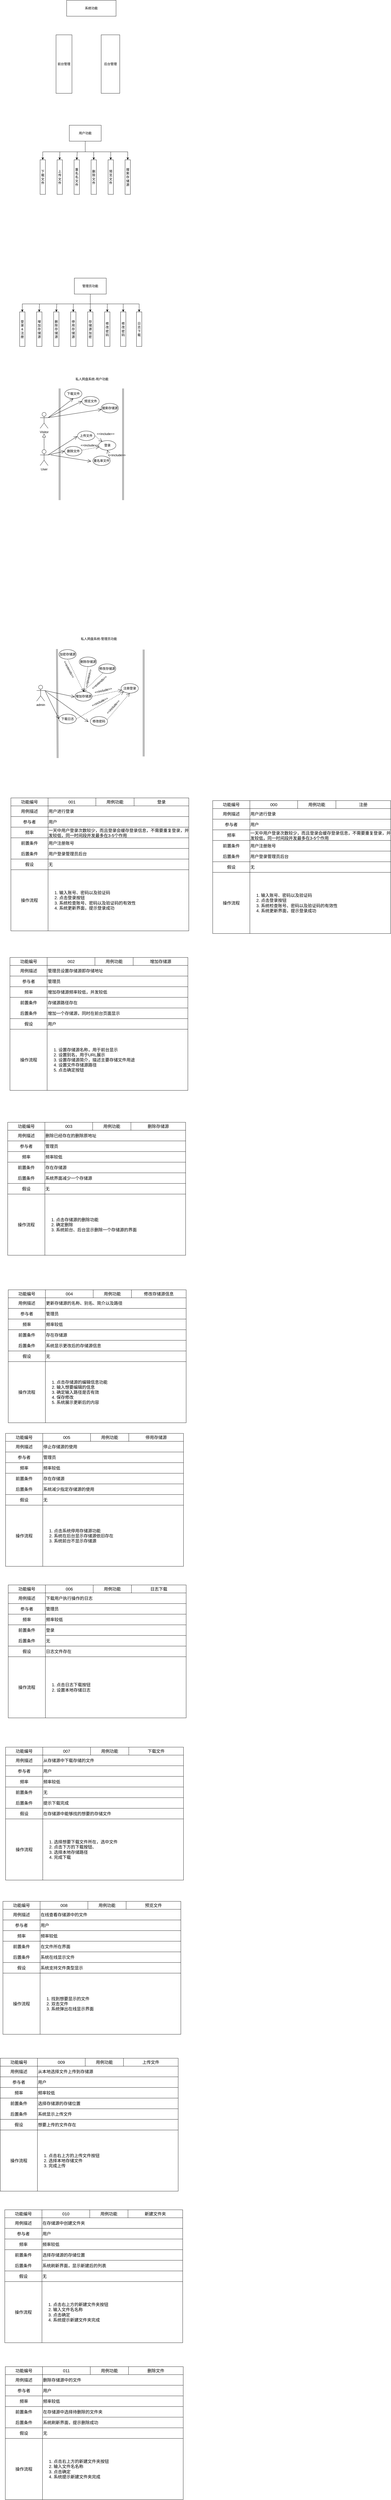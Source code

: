 <mxfile version="22.1.11" type="github">
  <diagram name="系统功能" id="VV4417I0wdI1PhkH-pq5">
    <mxGraphModel dx="1434" dy="938" grid="1" gridSize="10" guides="1" tooltips="1" connect="1" arrows="1" fold="1" page="1" pageScale="1" pageWidth="827" pageHeight="1169" math="0" shadow="0">
      <root>
        <mxCell id="0" />
        <mxCell id="1" parent="0" />
        <mxCell id="Yb6XYb1sn83ZiJOY77YM-1" value="系统功能" style="rounded=0;whiteSpace=wrap;html=1;" vertex="1" parent="1">
          <mxGeometry x="340" y="220" width="186" height="60" as="geometry" />
        </mxCell>
        <mxCell id="Yb6XYb1sn83ZiJOY77YM-2" value="前台管理" style="rounded=0;whiteSpace=wrap;html=1;" vertex="1" parent="1">
          <mxGeometry x="300" y="350" width="60" height="220" as="geometry" />
        </mxCell>
        <mxCell id="Yb6XYb1sn83ZiJOY77YM-4" value="后台管理" style="rounded=0;whiteSpace=wrap;html=1;verticalAlign=middle;" vertex="1" parent="1">
          <mxGeometry x="470" y="350" width="70" height="220" as="geometry" />
        </mxCell>
        <mxCell id="Yb6XYb1sn83ZiJOY77YM-5" value="用户功能" style="rounded=0;whiteSpace=wrap;html=1;" vertex="1" parent="1">
          <mxGeometry x="350" y="690" width="120" height="60" as="geometry" />
        </mxCell>
        <mxCell id="Yb6XYb1sn83ZiJOY77YM-6" value="下载文件" style="rounded=0;whiteSpace=wrap;html=1;" vertex="1" parent="1">
          <mxGeometry x="240" y="820" width="20" height="130" as="geometry" />
        </mxCell>
        <mxCell id="Yb6XYb1sn83ZiJOY77YM-8" value="上传文件" style="rounded=0;whiteSpace=wrap;html=1;" vertex="1" parent="1">
          <mxGeometry x="304" y="820" width="20" height="130" as="geometry" />
        </mxCell>
        <mxCell id="Yb6XYb1sn83ZiJOY77YM-9" value="重名名文件" style="rounded=0;whiteSpace=wrap;html=1;" vertex="1" parent="1">
          <mxGeometry x="368" y="820" width="20" height="130" as="geometry" />
        </mxCell>
        <mxCell id="Yb6XYb1sn83ZiJOY77YM-10" value="删除文件" style="rounded=0;whiteSpace=wrap;html=1;" vertex="1" parent="1">
          <mxGeometry x="432" y="820" width="20" height="130" as="geometry" />
        </mxCell>
        <mxCell id="Yb6XYb1sn83ZiJOY77YM-11" value="预览文件" style="rounded=0;whiteSpace=wrap;html=1;" vertex="1" parent="1">
          <mxGeometry x="496" y="820" width="20" height="130" as="geometry" />
        </mxCell>
        <mxCell id="Yb6XYb1sn83ZiJOY77YM-12" value="搜索存储源" style="rounded=0;whiteSpace=wrap;html=1;" vertex="1" parent="1">
          <mxGeometry x="560" y="820" width="20" height="130" as="geometry" />
        </mxCell>
        <mxCell id="Yb6XYb1sn83ZiJOY77YM-13" value="" style="endArrow=classic;html=1;rounded=0;entryX=0.5;entryY=0;entryDx=0;entryDy=0;" edge="1" parent="1" target="Yb6XYb1sn83ZiJOY77YM-6">
          <mxGeometry width="50" height="50" relative="1" as="geometry">
            <mxPoint x="410" y="750" as="sourcePoint" />
            <mxPoint x="250" y="810" as="targetPoint" />
            <Array as="points">
              <mxPoint x="410" y="790" />
              <mxPoint x="250" y="790" />
            </Array>
          </mxGeometry>
        </mxCell>
        <mxCell id="Yb6XYb1sn83ZiJOY77YM-15" value="" style="endArrow=classic;html=1;rounded=0;entryX=0.25;entryY=0;entryDx=0;entryDy=0;" edge="1" parent="1">
          <mxGeometry width="50" height="50" relative="1" as="geometry">
            <mxPoint x="314.5" y="790" as="sourcePoint" />
            <mxPoint x="313.5" y="820" as="targetPoint" />
          </mxGeometry>
        </mxCell>
        <mxCell id="Yb6XYb1sn83ZiJOY77YM-16" value="" style="endArrow=classic;html=1;rounded=0;entryX=0.5;entryY=0;entryDx=0;entryDy=0;" edge="1" parent="1" target="Yb6XYb1sn83ZiJOY77YM-9">
          <mxGeometry width="50" height="50" relative="1" as="geometry">
            <mxPoint x="380" y="790" as="sourcePoint" />
            <mxPoint x="309" y="820" as="targetPoint" />
          </mxGeometry>
        </mxCell>
        <mxCell id="Yb6XYb1sn83ZiJOY77YM-17" value="" style="endArrow=classic;html=1;rounded=0;entryX=0.5;entryY=0;entryDx=0;entryDy=0;entryPerimeter=0;" edge="1" parent="1" target="Yb6XYb1sn83ZiJOY77YM-12">
          <mxGeometry width="50" height="50" relative="1" as="geometry">
            <mxPoint x="410" y="790" as="sourcePoint" />
            <mxPoint x="590" y="790" as="targetPoint" />
            <Array as="points">
              <mxPoint x="570" y="790" />
              <mxPoint x="570" y="800" />
            </Array>
          </mxGeometry>
        </mxCell>
        <mxCell id="Yb6XYb1sn83ZiJOY77YM-18" value="" style="endArrow=classic;html=1;rounded=0;entryX=0.5;entryY=0;entryDx=0;entryDy=0;" edge="1" parent="1" target="Yb6XYb1sn83ZiJOY77YM-11">
          <mxGeometry width="50" height="50" relative="1" as="geometry">
            <mxPoint x="506" y="790" as="sourcePoint" />
            <mxPoint x="680" y="760" as="targetPoint" />
          </mxGeometry>
        </mxCell>
        <mxCell id="Yb6XYb1sn83ZiJOY77YM-19" value="" style="endArrow=classic;html=1;rounded=0;entryX=0.5;entryY=0;entryDx=0;entryDy=0;" edge="1" parent="1" target="Yb6XYb1sn83ZiJOY77YM-10">
          <mxGeometry width="50" height="50" relative="1" as="geometry">
            <mxPoint x="442" y="790" as="sourcePoint" />
            <mxPoint x="680" y="710" as="targetPoint" />
          </mxGeometry>
        </mxCell>
        <mxCell id="Yb6XYb1sn83ZiJOY77YM-22" value="管理员功能" style="rounded=0;whiteSpace=wrap;html=1;" vertex="1" parent="1">
          <mxGeometry x="369" y="1265" width="120" height="60" as="geometry" />
        </mxCell>
        <mxCell id="Yb6XYb1sn83ZiJOY77YM-23" value="登录&amp;amp;注册" style="rounded=0;whiteSpace=wrap;html=1;" vertex="1" parent="1">
          <mxGeometry x="163" y="1392" width="20" height="130" as="geometry" />
        </mxCell>
        <mxCell id="Yb6XYb1sn83ZiJOY77YM-24" value="增加存储源" style="rounded=0;whiteSpace=wrap;html=1;" vertex="1" parent="1">
          <mxGeometry x="227" y="1392" width="20" height="130" as="geometry" />
        </mxCell>
        <mxCell id="Yb6XYb1sn83ZiJOY77YM-25" value="删除存储源" style="rounded=0;whiteSpace=wrap;html=1;" vertex="1" parent="1">
          <mxGeometry x="291" y="1392" width="20" height="130" as="geometry" />
        </mxCell>
        <mxCell id="Yb6XYb1sn83ZiJOY77YM-26" value="停用存储源" style="rounded=0;whiteSpace=wrap;html=1;" vertex="1" parent="1">
          <mxGeometry x="355" y="1392" width="20" height="130" as="geometry" />
        </mxCell>
        <mxCell id="Yb6XYb1sn83ZiJOY77YM-27" value="存储源加密" style="rounded=0;whiteSpace=wrap;html=1;" vertex="1" parent="1">
          <mxGeometry x="419" y="1392" width="20" height="130" as="geometry" />
        </mxCell>
        <mxCell id="Yb6XYb1sn83ZiJOY77YM-28" value="修改密码" style="rounded=0;whiteSpace=wrap;html=1;" vertex="1" parent="1">
          <mxGeometry x="483" y="1392" width="20" height="130" as="geometry" />
        </mxCell>
        <mxCell id="Yb6XYb1sn83ZiJOY77YM-29" value="" style="endArrow=classic;html=1;rounded=0;entryX=0.5;entryY=0;entryDx=0;entryDy=0;exitX=0.5;exitY=1;exitDx=0;exitDy=0;" edge="1" target="Yb6XYb1sn83ZiJOY77YM-23" parent="1" source="Yb6XYb1sn83ZiJOY77YM-22">
          <mxGeometry width="50" height="50" relative="1" as="geometry">
            <mxPoint x="333" y="1322" as="sourcePoint" />
            <mxPoint x="173" y="1382" as="targetPoint" />
            <Array as="points">
              <mxPoint x="429" y="1362" />
              <mxPoint x="333" y="1362" />
              <mxPoint x="173" y="1362" />
            </Array>
          </mxGeometry>
        </mxCell>
        <mxCell id="Yb6XYb1sn83ZiJOY77YM-30" value="" style="endArrow=classic;html=1;rounded=0;entryX=0.25;entryY=0;entryDx=0;entryDy=0;" edge="1" parent="1">
          <mxGeometry width="50" height="50" relative="1" as="geometry">
            <mxPoint x="237.5" y="1362" as="sourcePoint" />
            <mxPoint x="236.5" y="1392" as="targetPoint" />
          </mxGeometry>
        </mxCell>
        <mxCell id="Yb6XYb1sn83ZiJOY77YM-31" value="" style="endArrow=classic;html=1;rounded=0;entryX=0.5;entryY=0;entryDx=0;entryDy=0;" edge="1" target="Yb6XYb1sn83ZiJOY77YM-25" parent="1">
          <mxGeometry width="50" height="50" relative="1" as="geometry">
            <mxPoint x="303" y="1362" as="sourcePoint" />
            <mxPoint x="232" y="1392" as="targetPoint" />
          </mxGeometry>
        </mxCell>
        <mxCell id="Yb6XYb1sn83ZiJOY77YM-32" value="" style="endArrow=classic;html=1;rounded=0;entryX=0.5;entryY=0;entryDx=0;entryDy=0;entryPerimeter=0;" edge="1" target="Yb6XYb1sn83ZiJOY77YM-28" parent="1">
          <mxGeometry width="50" height="50" relative="1" as="geometry">
            <mxPoint x="333" y="1362" as="sourcePoint" />
            <mxPoint x="513" y="1362" as="targetPoint" />
            <Array as="points">
              <mxPoint x="493" y="1362" />
              <mxPoint x="493" y="1372" />
            </Array>
          </mxGeometry>
        </mxCell>
        <mxCell id="Yb6XYb1sn83ZiJOY77YM-33" value="" style="endArrow=classic;html=1;rounded=0;entryX=0.5;entryY=0;entryDx=0;entryDy=0;" edge="1" target="Yb6XYb1sn83ZiJOY77YM-27" parent="1">
          <mxGeometry width="50" height="50" relative="1" as="geometry">
            <mxPoint x="429" y="1362" as="sourcePoint" />
            <mxPoint x="603" y="1332" as="targetPoint" />
          </mxGeometry>
        </mxCell>
        <mxCell id="Yb6XYb1sn83ZiJOY77YM-34" value="" style="endArrow=classic;html=1;rounded=0;entryX=0.5;entryY=0;entryDx=0;entryDy=0;" edge="1" target="Yb6XYb1sn83ZiJOY77YM-26" parent="1">
          <mxGeometry width="50" height="50" relative="1" as="geometry">
            <mxPoint x="365" y="1362" as="sourcePoint" />
            <mxPoint x="603" y="1282" as="targetPoint" />
          </mxGeometry>
        </mxCell>
        <mxCell id="Yb6XYb1sn83ZiJOY77YM-35" value="修改密码" style="rounded=0;whiteSpace=wrap;html=1;" vertex="1" parent="1">
          <mxGeometry x="543" y="1392" width="20" height="130" as="geometry" />
        </mxCell>
        <mxCell id="Yb6XYb1sn83ZiJOY77YM-36" value="日志下载" style="rounded=0;whiteSpace=wrap;html=1;" vertex="1" parent="1">
          <mxGeometry x="603" y="1392" width="20" height="130" as="geometry" />
        </mxCell>
        <mxCell id="Yb6XYb1sn83ZiJOY77YM-37" value="" style="endArrow=classic;html=1;rounded=0;entryX=0.5;entryY=0;entryDx=0;entryDy=0;" edge="1" parent="1" target="Yb6XYb1sn83ZiJOY77YM-36">
          <mxGeometry width="50" height="50" relative="1" as="geometry">
            <mxPoint x="493" y="1362" as="sourcePoint" />
            <mxPoint x="653" y="1282" as="targetPoint" />
            <Array as="points">
              <mxPoint x="613" y="1362" />
            </Array>
          </mxGeometry>
        </mxCell>
        <mxCell id="Yb6XYb1sn83ZiJOY77YM-39" value="" style="endArrow=classic;html=1;rounded=0;entryX=0.5;entryY=0;entryDx=0;entryDy=0;" edge="1" parent="1" target="Yb6XYb1sn83ZiJOY77YM-35">
          <mxGeometry width="50" height="50" relative="1" as="geometry">
            <mxPoint x="553" y="1362" as="sourcePoint" />
            <mxPoint x="453" y="1402" as="targetPoint" />
          </mxGeometry>
        </mxCell>
        <mxCell id="Yb6XYb1sn83ZiJOY77YM-42" value="" style="shape=link;html=1;rounded=0;" edge="1" parent="1">
          <mxGeometry width="100" relative="1" as="geometry">
            <mxPoint x="313.5" y="1680" as="sourcePoint" />
            <mxPoint x="313.5" y="2100" as="targetPoint" />
          </mxGeometry>
        </mxCell>
        <mxCell id="Yb6XYb1sn83ZiJOY77YM-43" value="" style="shape=link;html=1;rounded=0;" edge="1" parent="1">
          <mxGeometry width="100" relative="1" as="geometry">
            <mxPoint x="552.5" y="1680" as="sourcePoint" />
            <mxPoint x="552.5" y="2100" as="targetPoint" />
          </mxGeometry>
        </mxCell>
        <mxCell id="Yb6XYb1sn83ZiJOY77YM-47" value="私人网盘系统-用户功能" style="text;html=1;strokeColor=none;fillColor=none;align=center;verticalAlign=middle;whiteSpace=wrap;rounded=0;" vertex="1" parent="1">
          <mxGeometry x="360" y="1630" width="151" height="30" as="geometry" />
        </mxCell>
        <mxCell id="Yb6XYb1sn83ZiJOY77YM-48" value="下载文件" style="ellipse;whiteSpace=wrap;html=1;" vertex="1" parent="1">
          <mxGeometry x="332.5" y="1682" width="65" height="36" as="geometry" />
        </mxCell>
        <mxCell id="Yb6XYb1sn83ZiJOY77YM-49" value="预览文件" style="ellipse;whiteSpace=wrap;html=1;" vertex="1" parent="1">
          <mxGeometry x="397.5" y="1710" width="65" height="36" as="geometry" />
        </mxCell>
        <mxCell id="Yb6XYb1sn83ZiJOY77YM-50" value="搜索存储源" style="ellipse;whiteSpace=wrap;html=1;" vertex="1" parent="1">
          <mxGeometry x="470" y="1736" width="65" height="36" as="geometry" />
        </mxCell>
        <mxCell id="Yb6XYb1sn83ZiJOY77YM-51" value="User" style="shape=umlActor;verticalLabelPosition=bottom;verticalAlign=top;html=1;outlineConnect=0;" vertex="1" parent="1">
          <mxGeometry x="240" y="1910" width="30" height="60" as="geometry" />
        </mxCell>
        <mxCell id="Yb6XYb1sn83ZiJOY77YM-41" value="Visitor" style="shape=umlActor;verticalLabelPosition=bottom;verticalAlign=top;html=1;outlineConnect=0;" vertex="1" parent="1">
          <mxGeometry x="240" y="1770" width="30" height="60" as="geometry" />
        </mxCell>
        <mxCell id="Yb6XYb1sn83ZiJOY77YM-57" value="登录" style="ellipse;whiteSpace=wrap;html=1;" vertex="1" parent="1">
          <mxGeometry x="460.5" y="1876" width="65" height="36" as="geometry" />
        </mxCell>
        <mxCell id="Yb6XYb1sn83ZiJOY77YM-58" value="上传文件" style="ellipse;whiteSpace=wrap;html=1;" vertex="1" parent="1">
          <mxGeometry x="381" y="1840" width="65" height="36" as="geometry" />
        </mxCell>
        <mxCell id="Yb6XYb1sn83ZiJOY77YM-59" value="重名率文件" style="ellipse;whiteSpace=wrap;html=1;" vertex="1" parent="1">
          <mxGeometry x="439" y="1934" width="65" height="36" as="geometry" />
        </mxCell>
        <mxCell id="Yb6XYb1sn83ZiJOY77YM-61" value="删除文件" style="ellipse;whiteSpace=wrap;html=1;" vertex="1" parent="1">
          <mxGeometry x="332.5" y="1898" width="65" height="36" as="geometry" />
        </mxCell>
        <mxCell id="Yb6XYb1sn83ZiJOY77YM-62" value="" style="endArrow=block;html=1;rounded=0;exitX=0.5;exitY=0;exitDx=0;exitDy=0;exitPerimeter=0;endFill=0;endSize=11;" edge="1" parent="1" source="Yb6XYb1sn83ZiJOY77YM-51">
          <mxGeometry width="50" height="50" relative="1" as="geometry">
            <mxPoint x="200" y="1910" as="sourcePoint" />
            <mxPoint x="255" y="1850" as="targetPoint" />
          </mxGeometry>
        </mxCell>
        <mxCell id="Yb6XYb1sn83ZiJOY77YM-63" value="" style="endArrow=open;html=1;rounded=0;exitX=1;exitY=0.333;exitDx=0;exitDy=0;exitPerimeter=0;endFill=0;endSize=11;entryX=0.5;entryY=1;entryDx=0;entryDy=0;" edge="1" parent="1" source="Yb6XYb1sn83ZiJOY77YM-41" target="Yb6XYb1sn83ZiJOY77YM-48">
          <mxGeometry width="50" height="50" relative="1" as="geometry">
            <mxPoint x="290" y="1770" as="sourcePoint" />
            <mxPoint x="290" y="1710" as="targetPoint" />
          </mxGeometry>
        </mxCell>
        <mxCell id="Yb6XYb1sn83ZiJOY77YM-64" value="" style="endArrow=open;html=1;rounded=0;exitX=1;exitY=0.333;exitDx=0;exitDy=0;exitPerimeter=0;endFill=0;endSize=11;entryX=0;entryY=0.5;entryDx=0;entryDy=0;" edge="1" parent="1" source="Yb6XYb1sn83ZiJOY77YM-41" target="Yb6XYb1sn83ZiJOY77YM-49">
          <mxGeometry width="50" height="50" relative="1" as="geometry">
            <mxPoint x="280" y="1800" as="sourcePoint" />
            <mxPoint x="375" y="1728" as="targetPoint" />
          </mxGeometry>
        </mxCell>
        <mxCell id="Yb6XYb1sn83ZiJOY77YM-65" value="" style="endArrow=open;html=1;rounded=0;endFill=0;endSize=11;" edge="1" parent="1" target="Yb6XYb1sn83ZiJOY77YM-50">
          <mxGeometry width="50" height="50" relative="1" as="geometry">
            <mxPoint x="270" y="1790" as="sourcePoint" />
            <mxPoint x="385" y="1738" as="targetPoint" />
          </mxGeometry>
        </mxCell>
        <mxCell id="Yb6XYb1sn83ZiJOY77YM-67" value="" style="endArrow=open;html=1;rounded=0;exitX=1;exitY=0.333;exitDx=0;exitDy=0;exitPerimeter=0;endFill=0;endSize=11;entryX=0;entryY=0.5;entryDx=0;entryDy=0;" edge="1" parent="1" source="Yb6XYb1sn83ZiJOY77YM-51" target="Yb6XYb1sn83ZiJOY77YM-61">
          <mxGeometry width="50" height="50" relative="1" as="geometry">
            <mxPoint x="317" y="2006" as="sourcePoint" />
            <mxPoint x="412" y="1934" as="targetPoint" />
          </mxGeometry>
        </mxCell>
        <mxCell id="Yb6XYb1sn83ZiJOY77YM-68" value="" style="endArrow=open;html=1;rounded=0;exitX=1;exitY=0.333;exitDx=0;exitDy=0;exitPerimeter=0;endFill=0;endSize=11;" edge="1" parent="1" source="Yb6XYb1sn83ZiJOY77YM-51">
          <mxGeometry width="50" height="50" relative="1" as="geometry">
            <mxPoint x="327" y="2016" as="sourcePoint" />
            <mxPoint x="380" y="1860" as="targetPoint" />
          </mxGeometry>
        </mxCell>
        <mxCell id="Yb6XYb1sn83ZiJOY77YM-69" value="" style="endArrow=open;html=1;rounded=0;endFill=0;endSize=11;entryX=0.5;entryY=1;entryDx=0;entryDy=0;" edge="1" parent="1">
          <mxGeometry width="50" height="50" relative="1" as="geometry">
            <mxPoint x="280" y="1930" as="sourcePoint" />
            <mxPoint x="432" y="1954" as="targetPoint" />
          </mxGeometry>
        </mxCell>
        <mxCell id="Yb6XYb1sn83ZiJOY77YM-70" value="" style="endArrow=open;html=1;rounded=0;exitX=1;exitY=0.278;exitDx=0;exitDy=0;exitPerimeter=0;endFill=0;endSize=11;entryX=0.5;entryY=1;entryDx=0;entryDy=0;dashed=1;" edge="1" parent="1" source="Yb6XYb1sn83ZiJOY77YM-59" target="Yb6XYb1sn83ZiJOY77YM-57">
          <mxGeometry width="50" height="50" relative="1" as="geometry">
            <mxPoint x="419" y="1834" as="sourcePoint" />
            <mxPoint x="547" y="1772" as="targetPoint" />
          </mxGeometry>
        </mxCell>
        <mxCell id="Yb6XYb1sn83ZiJOY77YM-71" value="" style="endArrow=open;html=1;rounded=0;endFill=0;endSize=11;dashed=1;" edge="1" parent="1" target="Yb6XYb1sn83ZiJOY77YM-57">
          <mxGeometry width="50" height="50" relative="1" as="geometry">
            <mxPoint x="397.5" y="1912" as="sourcePoint" />
            <mxPoint x="473.5" y="1870" as="targetPoint" />
          </mxGeometry>
        </mxCell>
        <mxCell id="Yb6XYb1sn83ZiJOY77YM-72" value="" style="endArrow=open;html=1;rounded=0;endFill=0;endSize=11;exitX=1;exitY=0.5;exitDx=0;exitDy=0;dashed=1;" edge="1" parent="1" source="Yb6XYb1sn83ZiJOY77YM-58" target="Yb6XYb1sn83ZiJOY77YM-57">
          <mxGeometry width="50" height="50" relative="1" as="geometry">
            <mxPoint x="450" y="1870" as="sourcePoint" />
            <mxPoint x="442" y="1800" as="targetPoint" />
          </mxGeometry>
        </mxCell>
        <mxCell id="Yb6XYb1sn83ZiJOY77YM-73" value="&amp;lt;&amp;lt;include&amp;gt;&amp;gt;" style="text;html=1;strokeColor=none;fillColor=none;align=center;verticalAlign=middle;whiteSpace=wrap;rounded=0;" vertex="1" parent="1">
          <mxGeometry x="400" y="1883.5" width="52" height="21" as="geometry" />
        </mxCell>
        <mxCell id="Yb6XYb1sn83ZiJOY77YM-74" value="&amp;lt;&amp;lt;include&amp;gt;&amp;gt;" style="text;html=1;strokeColor=none;fillColor=none;align=center;verticalAlign=middle;whiteSpace=wrap;rounded=0;" vertex="1" parent="1">
          <mxGeometry x="460.5" y="1840" width="52" height="21" as="geometry" />
        </mxCell>
        <mxCell id="Yb6XYb1sn83ZiJOY77YM-75" value="&amp;lt;&amp;lt;include&amp;gt;&amp;gt;" style="text;html=1;strokeColor=none;fillColor=none;align=center;verticalAlign=middle;whiteSpace=wrap;rounded=0;" vertex="1" parent="1">
          <mxGeometry x="503" y="1920" width="52" height="21" as="geometry" />
        </mxCell>
        <mxCell id="Yb6XYb1sn83ZiJOY77YM-76" value="" style="shape=link;html=1;rounded=0;" edge="1" parent="1">
          <mxGeometry width="100" relative="1" as="geometry">
            <mxPoint x="303.5" y="2660" as="sourcePoint" />
            <mxPoint x="306" y="3070" as="targetPoint" />
          </mxGeometry>
        </mxCell>
        <mxCell id="Yb6XYb1sn83ZiJOY77YM-77" value="" style="shape=link;html=1;rounded=0;" edge="1" parent="1">
          <mxGeometry width="100" relative="1" as="geometry">
            <mxPoint x="630" y="2662" as="sourcePoint" />
            <mxPoint x="630" y="3064" as="targetPoint" />
          </mxGeometry>
        </mxCell>
        <mxCell id="Yb6XYb1sn83ZiJOY77YM-78" value="私人网盘系统-管理员功能" style="text;html=1;strokeColor=none;fillColor=none;align=center;verticalAlign=middle;whiteSpace=wrap;rounded=0;" vertex="1" parent="1">
          <mxGeometry x="386" y="2607" width="151" height="30" as="geometry" />
        </mxCell>
        <mxCell id="Yb6XYb1sn83ZiJOY77YM-79" value="加密存储源" style="ellipse;whiteSpace=wrap;html=1;" vertex="1" parent="1">
          <mxGeometry x="311" y="2662" width="65" height="36" as="geometry" />
        </mxCell>
        <mxCell id="Yb6XYb1sn83ZiJOY77YM-80" value="删除存储源" style="ellipse;whiteSpace=wrap;html=1;" vertex="1" parent="1">
          <mxGeometry x="387.5" y="2690" width="65" height="36" as="geometry" />
        </mxCell>
        <mxCell id="Yb6XYb1sn83ZiJOY77YM-81" value="修改存储源" style="ellipse;whiteSpace=wrap;html=1;" vertex="1" parent="1">
          <mxGeometry x="460" y="2716" width="65" height="36" as="geometry" />
        </mxCell>
        <mxCell id="Yb6XYb1sn83ZiJOY77YM-83" value="admin" style="shape=umlActor;verticalLabelPosition=bottom;verticalAlign=top;html=1;outlineConnect=0;" vertex="1" parent="1">
          <mxGeometry x="227" y="2796" width="30" height="60" as="geometry" />
        </mxCell>
        <mxCell id="Yb6XYb1sn83ZiJOY77YM-84" value="注册登录" style="ellipse;whiteSpace=wrap;html=1;" vertex="1" parent="1">
          <mxGeometry x="545" y="2790" width="65" height="36" as="geometry" />
        </mxCell>
        <mxCell id="Yb6XYb1sn83ZiJOY77YM-85" value="增加存储源" style="ellipse;whiteSpace=wrap;html=1;" vertex="1" parent="1">
          <mxGeometry x="371" y="2820" width="65" height="36" as="geometry" />
        </mxCell>
        <mxCell id="Yb6XYb1sn83ZiJOY77YM-86" value="修改密码" style="ellipse;whiteSpace=wrap;html=1;" vertex="1" parent="1">
          <mxGeometry x="429" y="2914" width="65" height="36" as="geometry" />
        </mxCell>
        <mxCell id="Yb6XYb1sn83ZiJOY77YM-87" value="下载日志" style="ellipse;whiteSpace=wrap;html=1;" vertex="1" parent="1">
          <mxGeometry x="311" y="2905" width="65" height="36" as="geometry" />
        </mxCell>
        <mxCell id="Yb6XYb1sn83ZiJOY77YM-89" value="" style="endArrow=none;html=1;rounded=0;exitX=0.5;exitY=0;exitDx=0;exitDy=0;endFill=0;endSize=11;entryX=0.5;entryY=1;entryDx=0;entryDy=0;dashed=1;startArrow=openThin;startFill=0;startSize=10;" edge="1" source="Yb6XYb1sn83ZiJOY77YM-85" target="Yb6XYb1sn83ZiJOY77YM-79" parent="1">
          <mxGeometry width="50" height="50" relative="1" as="geometry">
            <mxPoint x="280" y="2750" as="sourcePoint" />
            <mxPoint x="280" y="2690" as="targetPoint" />
          </mxGeometry>
        </mxCell>
        <mxCell id="Yb6XYb1sn83ZiJOY77YM-90" value="" style="endArrow=none;html=1;rounded=0;exitX=0.5;exitY=0;exitDx=0;exitDy=0;endFill=0;endSize=11;entryX=0.5;entryY=1;entryDx=0;entryDy=0;dashed=1;startArrow=openThin;startFill=0;startSize=10;" edge="1" source="Yb6XYb1sn83ZiJOY77YM-85" target="Yb6XYb1sn83ZiJOY77YM-80" parent="1">
          <mxGeometry width="50" height="50" relative="1" as="geometry">
            <mxPoint x="270" y="2780" as="sourcePoint" />
            <mxPoint x="365" y="2708" as="targetPoint" />
          </mxGeometry>
        </mxCell>
        <mxCell id="Yb6XYb1sn83ZiJOY77YM-91" value="" style="endArrow=none;html=1;rounded=0;endFill=0;endSize=11;exitX=0.5;exitY=0;exitDx=0;exitDy=0;dashed=1;startArrow=open;startFill=0;startSize=10;" edge="1" target="Yb6XYb1sn83ZiJOY77YM-81" parent="1" source="Yb6XYb1sn83ZiJOY77YM-85">
          <mxGeometry width="50" height="50" relative="1" as="geometry">
            <mxPoint x="260" y="2820" as="sourcePoint" />
            <mxPoint x="375" y="2718" as="targetPoint" />
          </mxGeometry>
        </mxCell>
        <mxCell id="Yb6XYb1sn83ZiJOY77YM-92" value="" style="endArrow=open;html=1;rounded=0;endFill=0;endSize=11;entryX=0;entryY=0.5;entryDx=0;entryDy=0;" edge="1" target="Yb6XYb1sn83ZiJOY77YM-87" parent="1">
          <mxGeometry width="50" height="50" relative="1" as="geometry">
            <mxPoint x="260" y="2820" as="sourcePoint" />
            <mxPoint x="402" y="2914" as="targetPoint" />
          </mxGeometry>
        </mxCell>
        <mxCell id="Yb6XYb1sn83ZiJOY77YM-93" value="" style="endArrow=open;html=1;rounded=0;exitX=1;exitY=0.333;exitDx=0;exitDy=0;exitPerimeter=0;endFill=0;endSize=11;" edge="1" source="Yb6XYb1sn83ZiJOY77YM-83" parent="1">
          <mxGeometry width="50" height="50" relative="1" as="geometry">
            <mxPoint x="260" y="2910" as="sourcePoint" />
            <mxPoint x="370" y="2840" as="targetPoint" />
          </mxGeometry>
        </mxCell>
        <mxCell id="Yb6XYb1sn83ZiJOY77YM-94" value="" style="endArrow=open;html=1;rounded=0;endFill=0;endSize=11;entryX=0.5;entryY=1;entryDx=0;entryDy=0;exitX=1;exitY=0.333;exitDx=0;exitDy=0;exitPerimeter=0;" edge="1" parent="1" source="Yb6XYb1sn83ZiJOY77YM-83">
          <mxGeometry width="50" height="50" relative="1" as="geometry">
            <mxPoint x="270" y="2910" as="sourcePoint" />
            <mxPoint x="422" y="2934" as="targetPoint" />
          </mxGeometry>
        </mxCell>
        <mxCell id="Yb6XYb1sn83ZiJOY77YM-95" value="" style="endArrow=open;html=1;rounded=0;exitX=1;exitY=0.278;exitDx=0;exitDy=0;exitPerimeter=0;endFill=0;endSize=11;entryX=0.5;entryY=1;entryDx=0;entryDy=0;dashed=1;" edge="1" source="Yb6XYb1sn83ZiJOY77YM-86" target="Yb6XYb1sn83ZiJOY77YM-84" parent="1">
          <mxGeometry width="50" height="50" relative="1" as="geometry">
            <mxPoint x="409" y="2814" as="sourcePoint" />
            <mxPoint x="537" y="2752" as="targetPoint" />
          </mxGeometry>
        </mxCell>
        <mxCell id="Yb6XYb1sn83ZiJOY77YM-96" value="" style="endArrow=open;html=1;rounded=0;endFill=0;endSize=11;dashed=1;exitX=1;exitY=0.5;exitDx=0;exitDy=0;" edge="1" target="Yb6XYb1sn83ZiJOY77YM-84" parent="1" source="Yb6XYb1sn83ZiJOY77YM-87">
          <mxGeometry width="50" height="50" relative="1" as="geometry">
            <mxPoint x="387.5" y="2892" as="sourcePoint" />
            <mxPoint x="463.5" y="2850" as="targetPoint" />
          </mxGeometry>
        </mxCell>
        <mxCell id="Yb6XYb1sn83ZiJOY77YM-97" value="" style="endArrow=open;html=1;rounded=0;endFill=0;endSize=11;exitX=1;exitY=0.5;exitDx=0;exitDy=0;dashed=1;" edge="1" source="Yb6XYb1sn83ZiJOY77YM-85" target="Yb6XYb1sn83ZiJOY77YM-84" parent="1">
          <mxGeometry width="50" height="50" relative="1" as="geometry">
            <mxPoint x="440" y="2850" as="sourcePoint" />
            <mxPoint x="432" y="2780" as="targetPoint" />
          </mxGeometry>
        </mxCell>
        <mxCell id="Yb6XYb1sn83ZiJOY77YM-98" value="&amp;lt;&amp;lt;include&amp;gt;&amp;gt;" style="text;html=1;strokeColor=none;fillColor=none;align=center;verticalAlign=middle;whiteSpace=wrap;rounded=0;rotation=334;" vertex="1" parent="1">
          <mxGeometry x="441" y="2850" width="48" height="17" as="geometry" />
        </mxCell>
        <mxCell id="Yb6XYb1sn83ZiJOY77YM-99" value="&amp;lt;&amp;lt;include&amp;gt;&amp;gt;" style="text;html=1;strokeColor=none;fillColor=none;align=center;verticalAlign=middle;whiteSpace=wrap;rounded=0;rotation=347;" vertex="1" parent="1">
          <mxGeometry x="452" y="2805" width="52" height="21" as="geometry" />
        </mxCell>
        <mxCell id="Yb6XYb1sn83ZiJOY77YM-100" value="&amp;lt;&amp;lt;include&amp;gt;&amp;gt;" style="text;html=1;strokeColor=none;fillColor=none;align=center;verticalAlign=middle;whiteSpace=wrap;rounded=0;rotation=313;" vertex="1" parent="1">
          <mxGeometry x="489" y="2867" width="52" height="21" as="geometry" />
        </mxCell>
        <mxCell id="Yb6XYb1sn83ZiJOY77YM-109" value="&amp;lt;&amp;lt;extends&amp;gt;&amp;gt;" style="text;html=1;strokeColor=none;fillColor=none;align=center;verticalAlign=middle;whiteSpace=wrap;rounded=0;rotation=62;" vertex="1" parent="1">
          <mxGeometry x="323" y="2726" width="52" height="21" as="geometry" />
        </mxCell>
        <mxCell id="Yb6XYb1sn83ZiJOY77YM-111" value="&amp;lt;&amp;lt;extends&amp;gt;&amp;gt;" style="text;html=1;strokeColor=none;fillColor=none;align=center;verticalAlign=middle;whiteSpace=wrap;rounded=0;rotation=103;" vertex="1" parent="1">
          <mxGeometry x="397.5" y="2760" width="52" height="21" as="geometry" />
        </mxCell>
        <mxCell id="Yb6XYb1sn83ZiJOY77YM-114" value="&amp;lt;&amp;lt;extends&amp;gt;&amp;gt;" style="text;html=1;strokeColor=none;fillColor=none;align=center;verticalAlign=middle;whiteSpace=wrap;rounded=0;rotation=319;" vertex="1" parent="1">
          <mxGeometry x="437" y="2775" width="52" height="21" as="geometry" />
        </mxCell>
        <mxCell id="Yb6XYb1sn83ZiJOY77YM-117" value="" style="shape=table;startSize=0;container=1;collapsible=0;childLayout=tableLayout;fontSize=16;rowLines=0;columnLines=0;" vertex="1" parent="1">
          <mxGeometry x="130" y="3220" width="670" height="500" as="geometry" />
        </mxCell>
        <mxCell id="Yb6XYb1sn83ZiJOY77YM-118" value="" style="shape=tableRow;horizontal=0;startSize=0;swimlaneHead=0;swimlaneBody=0;strokeColor=inherit;top=0;left=0;bottom=0;right=0;collapsible=0;dropTarget=0;fillColor=none;points=[[0,0.5],[1,0.5]];portConstraint=eastwest;fontSize=16;" vertex="1" parent="Yb6XYb1sn83ZiJOY77YM-117">
          <mxGeometry width="670" height="30" as="geometry" />
        </mxCell>
        <mxCell id="Yb6XYb1sn83ZiJOY77YM-119" value="功能编号" style="shape=partialRectangle;html=1;whiteSpace=wrap;connectable=0;strokeColor=inherit;overflow=hidden;fillColor=none;top=0;left=0;bottom=1;right=0;pointerEvents=1;fontSize=16;" vertex="1" parent="Yb6XYb1sn83ZiJOY77YM-118">
          <mxGeometry width="140" height="30" as="geometry">
            <mxRectangle width="140" height="30" as="alternateBounds" />
          </mxGeometry>
        </mxCell>
        <mxCell id="Yb6XYb1sn83ZiJOY77YM-120" value="001" style="shape=partialRectangle;html=1;whiteSpace=wrap;connectable=0;strokeColor=inherit;overflow=hidden;fillColor=none;top=0;left=1;bottom=0;right=1;pointerEvents=1;fontSize=16;" vertex="1" parent="Yb6XYb1sn83ZiJOY77YM-118">
          <mxGeometry x="140" width="180" height="30" as="geometry">
            <mxRectangle width="180" height="30" as="alternateBounds" />
          </mxGeometry>
        </mxCell>
        <mxCell id="Yb6XYb1sn83ZiJOY77YM-121" value="用例功能" style="shape=partialRectangle;html=1;whiteSpace=wrap;connectable=0;strokeColor=inherit;overflow=hidden;fillColor=none;top=0;left=1;bottom=0;right=1;pointerEvents=1;fontSize=16;" vertex="1" parent="Yb6XYb1sn83ZiJOY77YM-118">
          <mxGeometry x="320" width="144" height="30" as="geometry">
            <mxRectangle width="144" height="30" as="alternateBounds" />
          </mxGeometry>
        </mxCell>
        <mxCell id="Yb6XYb1sn83ZiJOY77YM-140" value="登录" style="shape=partialRectangle;html=1;whiteSpace=wrap;connectable=0;strokeColor=inherit;overflow=hidden;fillColor=none;top=0;left=0;bottom=0;right=0;pointerEvents=1;fontSize=16;" vertex="1" parent="Yb6XYb1sn83ZiJOY77YM-118">
          <mxGeometry x="464" width="206" height="30" as="geometry">
            <mxRectangle width="206" height="30" as="alternateBounds" />
          </mxGeometry>
        </mxCell>
        <mxCell id="Yb6XYb1sn83ZiJOY77YM-134" value="" style="shape=tableRow;horizontal=0;startSize=0;swimlaneHead=0;swimlaneBody=0;strokeColor=inherit;top=0;left=0;bottom=0;right=0;collapsible=0;dropTarget=0;fillColor=none;points=[[0,0.5],[1,0.5]];portConstraint=eastwest;fontSize=16;" vertex="1" parent="Yb6XYb1sn83ZiJOY77YM-117">
          <mxGeometry y="30" width="670" height="40" as="geometry" />
        </mxCell>
        <mxCell id="Yb6XYb1sn83ZiJOY77YM-135" value="用例描述" style="shape=partialRectangle;html=1;whiteSpace=wrap;connectable=0;strokeColor=inherit;overflow=hidden;fillColor=none;top=0;left=0;bottom=1;right=0;pointerEvents=1;fontSize=16;" vertex="1" parent="Yb6XYb1sn83ZiJOY77YM-134">
          <mxGeometry width="140" height="40" as="geometry">
            <mxRectangle width="140" height="40" as="alternateBounds" />
          </mxGeometry>
        </mxCell>
        <mxCell id="Yb6XYb1sn83ZiJOY77YM-136" value="用户进行登录" style="shape=partialRectangle;html=1;whiteSpace=wrap;connectable=0;strokeColor=inherit;overflow=hidden;fillColor=none;top=1;left=1;bottom=1;right=0;pointerEvents=1;fontSize=16;rowspan=1;colspan=3;align=left;" vertex="1" parent="Yb6XYb1sn83ZiJOY77YM-134">
          <mxGeometry x="140" width="530" height="40" as="geometry">
            <mxRectangle width="180" height="40" as="alternateBounds" />
          </mxGeometry>
        </mxCell>
        <mxCell id="Yb6XYb1sn83ZiJOY77YM-137" value="" style="shape=partialRectangle;html=1;whiteSpace=wrap;connectable=0;strokeColor=inherit;overflow=hidden;fillColor=none;top=1;left=0;bottom=1;right=0;pointerEvents=1;fontSize=16;" vertex="1" visible="0" parent="Yb6XYb1sn83ZiJOY77YM-134">
          <mxGeometry x="320" width="144" height="40" as="geometry">
            <mxRectangle width="144" height="40" as="alternateBounds" />
          </mxGeometry>
        </mxCell>
        <mxCell id="Yb6XYb1sn83ZiJOY77YM-141" style="shape=partialRectangle;html=1;whiteSpace=wrap;connectable=0;strokeColor=inherit;overflow=hidden;fillColor=none;top=1;left=0;bottom=1;right=0;pointerEvents=1;fontSize=16;noLabel=1;" vertex="1" visible="0" parent="Yb6XYb1sn83ZiJOY77YM-134">
          <mxGeometry x="464" width="206" height="40" as="geometry">
            <mxRectangle width="206" height="40" as="alternateBounds" />
          </mxGeometry>
        </mxCell>
        <mxCell id="Yb6XYb1sn83ZiJOY77YM-130" value="" style="shape=tableRow;horizontal=0;startSize=0;swimlaneHead=0;swimlaneBody=0;strokeColor=inherit;top=0;left=0;bottom=0;right=0;collapsible=0;dropTarget=0;fillColor=none;points=[[0,0.5],[1,0.5]];portConstraint=eastwest;fontSize=16;" vertex="1" parent="Yb6XYb1sn83ZiJOY77YM-117">
          <mxGeometry y="70" width="670" height="40" as="geometry" />
        </mxCell>
        <mxCell id="Yb6XYb1sn83ZiJOY77YM-131" value="参与者" style="shape=partialRectangle;html=1;whiteSpace=wrap;connectable=0;strokeColor=inherit;overflow=hidden;fillColor=none;top=0;left=0;bottom=1;right=1;pointerEvents=1;fontSize=16;" vertex="1" parent="Yb6XYb1sn83ZiJOY77YM-130">
          <mxGeometry width="140" height="40" as="geometry">
            <mxRectangle width="140" height="40" as="alternateBounds" />
          </mxGeometry>
        </mxCell>
        <mxCell id="Yb6XYb1sn83ZiJOY77YM-132" value="用户" style="shape=partialRectangle;html=1;whiteSpace=wrap;connectable=0;strokeColor=inherit;overflow=hidden;fillColor=none;top=0;left=0;bottom=1;right=0;pointerEvents=1;fontSize=16;strokeWidth=1;align=left;rowspan=1;colspan=3;" vertex="1" parent="Yb6XYb1sn83ZiJOY77YM-130">
          <mxGeometry x="140" width="530" height="40" as="geometry">
            <mxRectangle width="180" height="40" as="alternateBounds" />
          </mxGeometry>
        </mxCell>
        <mxCell id="Yb6XYb1sn83ZiJOY77YM-133" value="" style="shape=partialRectangle;html=1;whiteSpace=wrap;connectable=0;strokeColor=inherit;overflow=hidden;fillColor=none;top=0;left=0;bottom=1;right=0;pointerEvents=1;fontSize=16;" vertex="1" visible="0" parent="Yb6XYb1sn83ZiJOY77YM-130">
          <mxGeometry x="320" width="144" height="40" as="geometry">
            <mxRectangle width="144" height="40" as="alternateBounds" />
          </mxGeometry>
        </mxCell>
        <mxCell id="Yb6XYb1sn83ZiJOY77YM-142" style="shape=partialRectangle;html=1;whiteSpace=wrap;connectable=0;strokeColor=inherit;overflow=hidden;fillColor=none;top=0;left=0;bottom=1;right=0;pointerEvents=1;fontSize=16;" vertex="1" visible="0" parent="Yb6XYb1sn83ZiJOY77YM-130">
          <mxGeometry x="464" width="206" height="40" as="geometry">
            <mxRectangle width="206" height="40" as="alternateBounds" />
          </mxGeometry>
        </mxCell>
        <mxCell id="Yb6XYb1sn83ZiJOY77YM-174" value="" style="shape=tableRow;horizontal=0;startSize=0;swimlaneHead=0;swimlaneBody=0;strokeColor=inherit;top=0;left=0;bottom=0;right=0;collapsible=0;dropTarget=0;fillColor=none;points=[[0,0.5],[1,0.5]];portConstraint=eastwest;fontSize=16;" vertex="1" parent="Yb6XYb1sn83ZiJOY77YM-117">
          <mxGeometry y="110" width="670" height="40" as="geometry" />
        </mxCell>
        <mxCell id="Yb6XYb1sn83ZiJOY77YM-175" value="频率" style="shape=partialRectangle;html=1;whiteSpace=wrap;connectable=0;strokeColor=inherit;overflow=hidden;fillColor=none;top=0;left=0;bottom=1;right=1;pointerEvents=1;fontSize=16;" vertex="1" parent="Yb6XYb1sn83ZiJOY77YM-174">
          <mxGeometry width="140" height="40" as="geometry">
            <mxRectangle width="140" height="40" as="alternateBounds" />
          </mxGeometry>
        </mxCell>
        <mxCell id="Yb6XYb1sn83ZiJOY77YM-176" value="一天中用户登录次数较少，而且登录会缓存登录信息，不需要重复登录，并发较低，同一时间段并发最多在3-5个作用" style="shape=partialRectangle;html=1;whiteSpace=wrap;connectable=0;strokeColor=inherit;overflow=hidden;fillColor=none;top=0;left=0;bottom=1;right=0;pointerEvents=1;fontSize=16;rowspan=1;colspan=3;align=left;" vertex="1" parent="Yb6XYb1sn83ZiJOY77YM-174">
          <mxGeometry x="140" width="530" height="40" as="geometry">
            <mxRectangle width="180" height="40" as="alternateBounds" />
          </mxGeometry>
        </mxCell>
        <mxCell id="Yb6XYb1sn83ZiJOY77YM-177" value="" style="shape=partialRectangle;html=1;whiteSpace=wrap;connectable=0;strokeColor=inherit;overflow=hidden;fillColor=none;top=0;left=0;bottom=1;right=0;pointerEvents=1;fontSize=16;strokeWidth=1;" vertex="1" visible="0" parent="Yb6XYb1sn83ZiJOY77YM-174">
          <mxGeometry x="320" width="144" height="40" as="geometry">
            <mxRectangle width="144" height="40" as="alternateBounds" />
          </mxGeometry>
        </mxCell>
        <mxCell id="Yb6XYb1sn83ZiJOY77YM-178" style="shape=partialRectangle;html=1;whiteSpace=wrap;connectable=0;strokeColor=inherit;overflow=hidden;fillColor=none;top=0;left=0;bottom=1;right=0;pointerEvents=1;fontSize=16;" vertex="1" visible="0" parent="Yb6XYb1sn83ZiJOY77YM-174">
          <mxGeometry x="464" width="206" height="40" as="geometry">
            <mxRectangle width="206" height="40" as="alternateBounds" />
          </mxGeometry>
        </mxCell>
        <mxCell id="Yb6XYb1sn83ZiJOY77YM-122" value="" style="shape=tableRow;horizontal=0;startSize=0;swimlaneHead=0;swimlaneBody=0;strokeColor=inherit;top=0;left=0;bottom=0;right=0;collapsible=0;dropTarget=0;fillColor=none;points=[[0,0.5],[1,0.5]];portConstraint=eastwest;fontSize=16;" vertex="1" parent="Yb6XYb1sn83ZiJOY77YM-117">
          <mxGeometry y="150" width="670" height="40" as="geometry" />
        </mxCell>
        <mxCell id="Yb6XYb1sn83ZiJOY77YM-123" value="前置条件" style="shape=partialRectangle;html=1;whiteSpace=wrap;connectable=0;strokeColor=inherit;overflow=hidden;fillColor=none;top=0;left=0;bottom=0;right=1;pointerEvents=1;fontSize=16;" vertex="1" parent="Yb6XYb1sn83ZiJOY77YM-122">
          <mxGeometry width="140" height="40" as="geometry">
            <mxRectangle width="140" height="40" as="alternateBounds" />
          </mxGeometry>
        </mxCell>
        <mxCell id="Yb6XYb1sn83ZiJOY77YM-124" value="用户注册账号" style="shape=partialRectangle;html=1;whiteSpace=wrap;connectable=0;strokeColor=inherit;overflow=hidden;fillColor=none;top=0;left=0;bottom=1;right=0;pointerEvents=1;fontSize=16;align=left;rowspan=1;colspan=3;" vertex="1" parent="Yb6XYb1sn83ZiJOY77YM-122">
          <mxGeometry x="140" width="530" height="40" as="geometry">
            <mxRectangle width="180" height="40" as="alternateBounds" />
          </mxGeometry>
        </mxCell>
        <mxCell id="Yb6XYb1sn83ZiJOY77YM-125" value="" style="shape=partialRectangle;html=1;whiteSpace=wrap;connectable=0;strokeColor=inherit;overflow=hidden;fillColor=none;top=0;left=0;bottom=1;right=0;pointerEvents=1;fontSize=16;" vertex="1" visible="0" parent="Yb6XYb1sn83ZiJOY77YM-122">
          <mxGeometry x="320" width="144" height="40" as="geometry">
            <mxRectangle width="144" height="40" as="alternateBounds" />
          </mxGeometry>
        </mxCell>
        <mxCell id="Yb6XYb1sn83ZiJOY77YM-143" style="shape=partialRectangle;html=1;whiteSpace=wrap;connectable=0;strokeColor=inherit;overflow=hidden;fillColor=none;top=0;left=0;bottom=1;right=0;pointerEvents=1;fontSize=16;" vertex="1" visible="0" parent="Yb6XYb1sn83ZiJOY77YM-122">
          <mxGeometry x="464" width="206" height="40" as="geometry">
            <mxRectangle width="206" height="40" as="alternateBounds" />
          </mxGeometry>
        </mxCell>
        <mxCell id="Yb6XYb1sn83ZiJOY77YM-126" value="" style="shape=tableRow;horizontal=0;startSize=0;swimlaneHead=0;swimlaneBody=0;strokeColor=inherit;top=0;left=0;bottom=0;right=0;collapsible=0;dropTarget=0;fillColor=none;points=[[0,0.5],[1,0.5]];portConstraint=eastwest;fontSize=16;" vertex="1" parent="Yb6XYb1sn83ZiJOY77YM-117">
          <mxGeometry y="190" width="670" height="40" as="geometry" />
        </mxCell>
        <mxCell id="Yb6XYb1sn83ZiJOY77YM-127" value="后置条件" style="shape=partialRectangle;html=1;whiteSpace=wrap;connectable=0;strokeColor=inherit;overflow=hidden;fillColor=none;top=0;left=0;bottom=1;right=1;pointerEvents=1;fontSize=16;" vertex="1" parent="Yb6XYb1sn83ZiJOY77YM-126">
          <mxGeometry width="140" height="40" as="geometry">
            <mxRectangle width="140" height="40" as="alternateBounds" />
          </mxGeometry>
        </mxCell>
        <mxCell id="Yb6XYb1sn83ZiJOY77YM-128" value="用户登录管理员后台" style="shape=partialRectangle;html=1;whiteSpace=wrap;connectable=0;strokeColor=inherit;overflow=hidden;fillColor=none;top=0;left=0;bottom=1;right=0;pointerEvents=1;fontSize=16;rowspan=1;colspan=3;align=left;" vertex="1" parent="Yb6XYb1sn83ZiJOY77YM-126">
          <mxGeometry x="140" width="530" height="40" as="geometry">
            <mxRectangle width="180" height="40" as="alternateBounds" />
          </mxGeometry>
        </mxCell>
        <mxCell id="Yb6XYb1sn83ZiJOY77YM-129" value="" style="shape=partialRectangle;html=1;whiteSpace=wrap;connectable=0;strokeColor=inherit;overflow=hidden;fillColor=none;top=0;left=0;bottom=1;right=0;pointerEvents=1;fontSize=16;" vertex="1" visible="0" parent="Yb6XYb1sn83ZiJOY77YM-126">
          <mxGeometry x="320" width="144" height="40" as="geometry">
            <mxRectangle width="144" height="40" as="alternateBounds" />
          </mxGeometry>
        </mxCell>
        <mxCell id="Yb6XYb1sn83ZiJOY77YM-144" style="shape=partialRectangle;html=1;whiteSpace=wrap;connectable=0;strokeColor=inherit;overflow=hidden;fillColor=none;top=0;left=0;bottom=1;right=0;pointerEvents=1;fontSize=16;" vertex="1" visible="0" parent="Yb6XYb1sn83ZiJOY77YM-126">
          <mxGeometry x="464" width="206" height="40" as="geometry">
            <mxRectangle width="206" height="40" as="alternateBounds" />
          </mxGeometry>
        </mxCell>
        <mxCell id="Yb6XYb1sn83ZiJOY77YM-150" style="shape=tableRow;horizontal=0;startSize=0;swimlaneHead=0;swimlaneBody=0;strokeColor=inherit;top=0;left=0;bottom=0;right=0;collapsible=0;dropTarget=0;fillColor=none;points=[[0,0.5],[1,0.5]];portConstraint=eastwest;fontSize=16;" vertex="1" parent="Yb6XYb1sn83ZiJOY77YM-117">
          <mxGeometry y="230" width="670" height="40" as="geometry" />
        </mxCell>
        <mxCell id="Yb6XYb1sn83ZiJOY77YM-151" value="假设" style="shape=partialRectangle;html=1;whiteSpace=wrap;connectable=0;strokeColor=inherit;overflow=hidden;fillColor=none;top=0;left=0;bottom=1;right=1;pointerEvents=1;fontSize=16;" vertex="1" parent="Yb6XYb1sn83ZiJOY77YM-150">
          <mxGeometry width="140" height="40" as="geometry">
            <mxRectangle width="140" height="40" as="alternateBounds" />
          </mxGeometry>
        </mxCell>
        <mxCell id="Yb6XYb1sn83ZiJOY77YM-152" value="无" style="shape=partialRectangle;html=1;whiteSpace=wrap;connectable=0;strokeColor=inherit;overflow=hidden;fillColor=none;top=0;left=0;bottom=1;right=0;pointerEvents=1;fontSize=16;align=left;rowspan=1;colspan=3;" vertex="1" parent="Yb6XYb1sn83ZiJOY77YM-150">
          <mxGeometry x="140" width="530" height="40" as="geometry">
            <mxRectangle width="180" height="40" as="alternateBounds" />
          </mxGeometry>
        </mxCell>
        <mxCell id="Yb6XYb1sn83ZiJOY77YM-153" style="shape=partialRectangle;html=1;whiteSpace=wrap;connectable=0;strokeColor=inherit;overflow=hidden;fillColor=none;top=0;left=0;bottom=1;right=0;pointerEvents=1;fontSize=16;" vertex="1" visible="0" parent="Yb6XYb1sn83ZiJOY77YM-150">
          <mxGeometry x="320" width="144" height="40" as="geometry">
            <mxRectangle width="144" height="40" as="alternateBounds" />
          </mxGeometry>
        </mxCell>
        <mxCell id="Yb6XYb1sn83ZiJOY77YM-154" style="shape=partialRectangle;html=1;whiteSpace=wrap;connectable=0;strokeColor=inherit;overflow=hidden;fillColor=none;top=0;left=0;bottom=1;right=0;pointerEvents=1;fontSize=16;" vertex="1" visible="0" parent="Yb6XYb1sn83ZiJOY77YM-150">
          <mxGeometry x="464" width="206" height="40" as="geometry">
            <mxRectangle width="206" height="40" as="alternateBounds" />
          </mxGeometry>
        </mxCell>
        <mxCell id="Yb6XYb1sn83ZiJOY77YM-155" style="shape=tableRow;horizontal=0;startSize=0;swimlaneHead=0;swimlaneBody=0;strokeColor=inherit;top=0;left=0;bottom=0;right=0;collapsible=0;dropTarget=0;fillColor=none;points=[[0,0.5],[1,0.5]];portConstraint=eastwest;fontSize=16;" vertex="1" parent="Yb6XYb1sn83ZiJOY77YM-117">
          <mxGeometry y="270" width="670" height="230" as="geometry" />
        </mxCell>
        <mxCell id="Yb6XYb1sn83ZiJOY77YM-156" value="&lt;p style=&quot;line-height: 10%;&quot;&gt;操作流程&lt;/p&gt;" style="shape=partialRectangle;html=1;whiteSpace=wrap;connectable=0;strokeColor=inherit;overflow=hidden;fillColor=none;top=0;left=0;bottom=0;right=0;pointerEvents=1;fontSize=16;" vertex="1" parent="Yb6XYb1sn83ZiJOY77YM-155">
          <mxGeometry width="140" height="230" as="geometry">
            <mxRectangle width="140" height="230" as="alternateBounds" />
          </mxGeometry>
        </mxCell>
        <mxCell id="Yb6XYb1sn83ZiJOY77YM-157" value="&lt;ol&gt;&lt;li&gt;输入账号、密码以及验证码&lt;/li&gt;&lt;li&gt;点击登录按钮&lt;/li&gt;&lt;li&gt;系统检查账号、密码以及验证码的有效性&lt;/li&gt;&lt;li&gt;系统更新界面，提示登录成功&lt;/li&gt;&lt;/ol&gt;" style="shape=partialRectangle;html=1;whiteSpace=wrap;connectable=0;strokeColor=inherit;overflow=hidden;fillColor=none;top=0;left=1;bottom=0;right=0;pointerEvents=1;fontSize=16;align=left;rowspan=1;colspan=3;" vertex="1" parent="Yb6XYb1sn83ZiJOY77YM-155">
          <mxGeometry x="140" width="530" height="230" as="geometry">
            <mxRectangle width="180" height="230" as="alternateBounds" />
          </mxGeometry>
        </mxCell>
        <mxCell id="Yb6XYb1sn83ZiJOY77YM-158" style="shape=partialRectangle;html=1;whiteSpace=wrap;connectable=0;strokeColor=inherit;overflow=hidden;fillColor=none;top=0;left=0;bottom=0;right=0;pointerEvents=1;fontSize=16;" vertex="1" visible="0" parent="Yb6XYb1sn83ZiJOY77YM-155">
          <mxGeometry x="320" width="144" height="230" as="geometry">
            <mxRectangle width="144" height="230" as="alternateBounds" />
          </mxGeometry>
        </mxCell>
        <mxCell id="Yb6XYb1sn83ZiJOY77YM-159" style="shape=partialRectangle;html=1;whiteSpace=wrap;connectable=0;strokeColor=inherit;overflow=hidden;fillColor=none;top=0;left=0;bottom=0;right=1;pointerEvents=1;fontSize=16;" vertex="1" visible="0" parent="Yb6XYb1sn83ZiJOY77YM-155">
          <mxGeometry x="464" width="206" height="230" as="geometry">
            <mxRectangle width="206" height="230" as="alternateBounds" />
          </mxGeometry>
        </mxCell>
        <mxCell id="Yb6XYb1sn83ZiJOY77YM-181" value="" style="shape=table;startSize=0;container=1;collapsible=0;childLayout=tableLayout;fontSize=16;rowLines=0;columnLines=0;" vertex="1" parent="1">
          <mxGeometry x="126.5" y="3820" width="670" height="500" as="geometry" />
        </mxCell>
        <mxCell id="Yb6XYb1sn83ZiJOY77YM-182" value="" style="shape=tableRow;horizontal=0;startSize=0;swimlaneHead=0;swimlaneBody=0;strokeColor=inherit;top=0;left=0;bottom=0;right=0;collapsible=0;dropTarget=0;fillColor=none;points=[[0,0.5],[1,0.5]];portConstraint=eastwest;fontSize=16;" vertex="1" parent="Yb6XYb1sn83ZiJOY77YM-181">
          <mxGeometry width="670" height="30" as="geometry" />
        </mxCell>
        <mxCell id="Yb6XYb1sn83ZiJOY77YM-183" value="功能编号" style="shape=partialRectangle;html=1;whiteSpace=wrap;connectable=0;strokeColor=inherit;overflow=hidden;fillColor=none;top=0;left=0;bottom=1;right=0;pointerEvents=1;fontSize=16;" vertex="1" parent="Yb6XYb1sn83ZiJOY77YM-182">
          <mxGeometry width="140" height="30" as="geometry">
            <mxRectangle width="140" height="30" as="alternateBounds" />
          </mxGeometry>
        </mxCell>
        <mxCell id="Yb6XYb1sn83ZiJOY77YM-184" value="002" style="shape=partialRectangle;html=1;whiteSpace=wrap;connectable=0;strokeColor=inherit;overflow=hidden;fillColor=none;top=0;left=1;bottom=0;right=1;pointerEvents=1;fontSize=16;" vertex="1" parent="Yb6XYb1sn83ZiJOY77YM-182">
          <mxGeometry x="140" width="180" height="30" as="geometry">
            <mxRectangle width="180" height="30" as="alternateBounds" />
          </mxGeometry>
        </mxCell>
        <mxCell id="Yb6XYb1sn83ZiJOY77YM-185" value="用例功能" style="shape=partialRectangle;html=1;whiteSpace=wrap;connectable=0;strokeColor=inherit;overflow=hidden;fillColor=none;top=0;left=1;bottom=0;right=1;pointerEvents=1;fontSize=16;" vertex="1" parent="Yb6XYb1sn83ZiJOY77YM-182">
          <mxGeometry x="320" width="144" height="30" as="geometry">
            <mxRectangle width="144" height="30" as="alternateBounds" />
          </mxGeometry>
        </mxCell>
        <mxCell id="Yb6XYb1sn83ZiJOY77YM-186" value="增加存储源" style="shape=partialRectangle;html=1;whiteSpace=wrap;connectable=0;strokeColor=inherit;overflow=hidden;fillColor=none;top=0;left=0;bottom=0;right=0;pointerEvents=1;fontSize=16;" vertex="1" parent="Yb6XYb1sn83ZiJOY77YM-182">
          <mxGeometry x="464" width="206" height="30" as="geometry">
            <mxRectangle width="206" height="30" as="alternateBounds" />
          </mxGeometry>
        </mxCell>
        <mxCell id="Yb6XYb1sn83ZiJOY77YM-187" value="" style="shape=tableRow;horizontal=0;startSize=0;swimlaneHead=0;swimlaneBody=0;strokeColor=inherit;top=0;left=0;bottom=0;right=0;collapsible=0;dropTarget=0;fillColor=none;points=[[0,0.5],[1,0.5]];portConstraint=eastwest;fontSize=16;" vertex="1" parent="Yb6XYb1sn83ZiJOY77YM-181">
          <mxGeometry y="30" width="670" height="40" as="geometry" />
        </mxCell>
        <mxCell id="Yb6XYb1sn83ZiJOY77YM-188" value="用例描述" style="shape=partialRectangle;html=1;whiteSpace=wrap;connectable=0;strokeColor=inherit;overflow=hidden;fillColor=none;top=0;left=0;bottom=1;right=0;pointerEvents=1;fontSize=16;" vertex="1" parent="Yb6XYb1sn83ZiJOY77YM-187">
          <mxGeometry width="140" height="40" as="geometry">
            <mxRectangle width="140" height="40" as="alternateBounds" />
          </mxGeometry>
        </mxCell>
        <mxCell id="Yb6XYb1sn83ZiJOY77YM-189" value="管理员设置存储源即存储地址" style="shape=partialRectangle;html=1;whiteSpace=wrap;connectable=0;strokeColor=inherit;overflow=hidden;fillColor=none;top=1;left=1;bottom=1;right=0;pointerEvents=1;fontSize=16;rowspan=1;colspan=3;align=left;" vertex="1" parent="Yb6XYb1sn83ZiJOY77YM-187">
          <mxGeometry x="140" width="530" height="40" as="geometry">
            <mxRectangle width="180" height="40" as="alternateBounds" />
          </mxGeometry>
        </mxCell>
        <mxCell id="Yb6XYb1sn83ZiJOY77YM-190" value="" style="shape=partialRectangle;html=1;whiteSpace=wrap;connectable=0;strokeColor=inherit;overflow=hidden;fillColor=none;top=1;left=0;bottom=1;right=0;pointerEvents=1;fontSize=16;" vertex="1" visible="0" parent="Yb6XYb1sn83ZiJOY77YM-187">
          <mxGeometry x="320" width="144" height="40" as="geometry">
            <mxRectangle width="144" height="40" as="alternateBounds" />
          </mxGeometry>
        </mxCell>
        <mxCell id="Yb6XYb1sn83ZiJOY77YM-191" style="shape=partialRectangle;html=1;whiteSpace=wrap;connectable=0;strokeColor=inherit;overflow=hidden;fillColor=none;top=1;left=0;bottom=1;right=0;pointerEvents=1;fontSize=16;noLabel=1;" vertex="1" visible="0" parent="Yb6XYb1sn83ZiJOY77YM-187">
          <mxGeometry x="464" width="206" height="40" as="geometry">
            <mxRectangle width="206" height="40" as="alternateBounds" />
          </mxGeometry>
        </mxCell>
        <mxCell id="Yb6XYb1sn83ZiJOY77YM-192" value="" style="shape=tableRow;horizontal=0;startSize=0;swimlaneHead=0;swimlaneBody=0;strokeColor=inherit;top=0;left=0;bottom=0;right=0;collapsible=0;dropTarget=0;fillColor=none;points=[[0,0.5],[1,0.5]];portConstraint=eastwest;fontSize=16;" vertex="1" parent="Yb6XYb1sn83ZiJOY77YM-181">
          <mxGeometry y="70" width="670" height="40" as="geometry" />
        </mxCell>
        <mxCell id="Yb6XYb1sn83ZiJOY77YM-193" value="参与者" style="shape=partialRectangle;html=1;whiteSpace=wrap;connectable=0;strokeColor=inherit;overflow=hidden;fillColor=none;top=0;left=0;bottom=1;right=1;pointerEvents=1;fontSize=16;" vertex="1" parent="Yb6XYb1sn83ZiJOY77YM-192">
          <mxGeometry width="140" height="40" as="geometry">
            <mxRectangle width="140" height="40" as="alternateBounds" />
          </mxGeometry>
        </mxCell>
        <mxCell id="Yb6XYb1sn83ZiJOY77YM-194" value="管理员" style="shape=partialRectangle;html=1;whiteSpace=wrap;connectable=0;strokeColor=inherit;overflow=hidden;fillColor=none;top=0;left=0;bottom=1;right=0;pointerEvents=1;fontSize=16;strokeWidth=1;align=left;rowspan=1;colspan=3;" vertex="1" parent="Yb6XYb1sn83ZiJOY77YM-192">
          <mxGeometry x="140" width="530" height="40" as="geometry">
            <mxRectangle width="180" height="40" as="alternateBounds" />
          </mxGeometry>
        </mxCell>
        <mxCell id="Yb6XYb1sn83ZiJOY77YM-195" value="" style="shape=partialRectangle;html=1;whiteSpace=wrap;connectable=0;strokeColor=inherit;overflow=hidden;fillColor=none;top=0;left=0;bottom=1;right=0;pointerEvents=1;fontSize=16;" vertex="1" visible="0" parent="Yb6XYb1sn83ZiJOY77YM-192">
          <mxGeometry x="320" width="144" height="40" as="geometry">
            <mxRectangle width="144" height="40" as="alternateBounds" />
          </mxGeometry>
        </mxCell>
        <mxCell id="Yb6XYb1sn83ZiJOY77YM-196" style="shape=partialRectangle;html=1;whiteSpace=wrap;connectable=0;strokeColor=inherit;overflow=hidden;fillColor=none;top=0;left=0;bottom=1;right=0;pointerEvents=1;fontSize=16;" vertex="1" visible="0" parent="Yb6XYb1sn83ZiJOY77YM-192">
          <mxGeometry x="464" width="206" height="40" as="geometry">
            <mxRectangle width="206" height="40" as="alternateBounds" />
          </mxGeometry>
        </mxCell>
        <mxCell id="Yb6XYb1sn83ZiJOY77YM-197" value="" style="shape=tableRow;horizontal=0;startSize=0;swimlaneHead=0;swimlaneBody=0;strokeColor=inherit;top=0;left=0;bottom=0;right=0;collapsible=0;dropTarget=0;fillColor=none;points=[[0,0.5],[1,0.5]];portConstraint=eastwest;fontSize=16;" vertex="1" parent="Yb6XYb1sn83ZiJOY77YM-181">
          <mxGeometry y="110" width="670" height="40" as="geometry" />
        </mxCell>
        <mxCell id="Yb6XYb1sn83ZiJOY77YM-198" value="频率" style="shape=partialRectangle;html=1;whiteSpace=wrap;connectable=0;strokeColor=inherit;overflow=hidden;fillColor=none;top=0;left=0;bottom=1;right=1;pointerEvents=1;fontSize=16;" vertex="1" parent="Yb6XYb1sn83ZiJOY77YM-197">
          <mxGeometry width="140" height="40" as="geometry">
            <mxRectangle width="140" height="40" as="alternateBounds" />
          </mxGeometry>
        </mxCell>
        <mxCell id="Yb6XYb1sn83ZiJOY77YM-199" value="增加存储源频率较低，并发较低" style="shape=partialRectangle;html=1;whiteSpace=wrap;connectable=0;strokeColor=inherit;overflow=hidden;fillColor=none;top=0;left=0;bottom=1;right=0;pointerEvents=1;fontSize=16;rowspan=1;colspan=3;align=left;" vertex="1" parent="Yb6XYb1sn83ZiJOY77YM-197">
          <mxGeometry x="140" width="530" height="40" as="geometry">
            <mxRectangle width="180" height="40" as="alternateBounds" />
          </mxGeometry>
        </mxCell>
        <mxCell id="Yb6XYb1sn83ZiJOY77YM-200" value="" style="shape=partialRectangle;html=1;whiteSpace=wrap;connectable=0;strokeColor=inherit;overflow=hidden;fillColor=none;top=0;left=0;bottom=1;right=0;pointerEvents=1;fontSize=16;strokeWidth=1;" vertex="1" visible="0" parent="Yb6XYb1sn83ZiJOY77YM-197">
          <mxGeometry x="320" width="144" height="40" as="geometry">
            <mxRectangle width="144" height="40" as="alternateBounds" />
          </mxGeometry>
        </mxCell>
        <mxCell id="Yb6XYb1sn83ZiJOY77YM-201" style="shape=partialRectangle;html=1;whiteSpace=wrap;connectable=0;strokeColor=inherit;overflow=hidden;fillColor=none;top=0;left=0;bottom=1;right=0;pointerEvents=1;fontSize=16;" vertex="1" visible="0" parent="Yb6XYb1sn83ZiJOY77YM-197">
          <mxGeometry x="464" width="206" height="40" as="geometry">
            <mxRectangle width="206" height="40" as="alternateBounds" />
          </mxGeometry>
        </mxCell>
        <mxCell id="Yb6XYb1sn83ZiJOY77YM-202" value="" style="shape=tableRow;horizontal=0;startSize=0;swimlaneHead=0;swimlaneBody=0;strokeColor=inherit;top=0;left=0;bottom=0;right=0;collapsible=0;dropTarget=0;fillColor=none;points=[[0,0.5],[1,0.5]];portConstraint=eastwest;fontSize=16;" vertex="1" parent="Yb6XYb1sn83ZiJOY77YM-181">
          <mxGeometry y="150" width="670" height="40" as="geometry" />
        </mxCell>
        <mxCell id="Yb6XYb1sn83ZiJOY77YM-203" value="前置条件" style="shape=partialRectangle;html=1;whiteSpace=wrap;connectable=0;strokeColor=inherit;overflow=hidden;fillColor=none;top=0;left=0;bottom=0;right=1;pointerEvents=1;fontSize=16;" vertex="1" parent="Yb6XYb1sn83ZiJOY77YM-202">
          <mxGeometry width="140" height="40" as="geometry">
            <mxRectangle width="140" height="40" as="alternateBounds" />
          </mxGeometry>
        </mxCell>
        <mxCell id="Yb6XYb1sn83ZiJOY77YM-204" value="存储源路径存在" style="shape=partialRectangle;html=1;whiteSpace=wrap;connectable=0;strokeColor=inherit;overflow=hidden;fillColor=none;top=0;left=0;bottom=1;right=0;pointerEvents=1;fontSize=16;align=left;rowspan=1;colspan=3;" vertex="1" parent="Yb6XYb1sn83ZiJOY77YM-202">
          <mxGeometry x="140" width="530" height="40" as="geometry">
            <mxRectangle width="180" height="40" as="alternateBounds" />
          </mxGeometry>
        </mxCell>
        <mxCell id="Yb6XYb1sn83ZiJOY77YM-205" value="" style="shape=partialRectangle;html=1;whiteSpace=wrap;connectable=0;strokeColor=inherit;overflow=hidden;fillColor=none;top=0;left=0;bottom=1;right=0;pointerEvents=1;fontSize=16;" vertex="1" visible="0" parent="Yb6XYb1sn83ZiJOY77YM-202">
          <mxGeometry x="320" width="144" height="40" as="geometry">
            <mxRectangle width="144" height="40" as="alternateBounds" />
          </mxGeometry>
        </mxCell>
        <mxCell id="Yb6XYb1sn83ZiJOY77YM-206" style="shape=partialRectangle;html=1;whiteSpace=wrap;connectable=0;strokeColor=inherit;overflow=hidden;fillColor=none;top=0;left=0;bottom=1;right=0;pointerEvents=1;fontSize=16;" vertex="1" visible="0" parent="Yb6XYb1sn83ZiJOY77YM-202">
          <mxGeometry x="464" width="206" height="40" as="geometry">
            <mxRectangle width="206" height="40" as="alternateBounds" />
          </mxGeometry>
        </mxCell>
        <mxCell id="Yb6XYb1sn83ZiJOY77YM-207" value="" style="shape=tableRow;horizontal=0;startSize=0;swimlaneHead=0;swimlaneBody=0;strokeColor=inherit;top=0;left=0;bottom=0;right=0;collapsible=0;dropTarget=0;fillColor=none;points=[[0,0.5],[1,0.5]];portConstraint=eastwest;fontSize=16;" vertex="1" parent="Yb6XYb1sn83ZiJOY77YM-181">
          <mxGeometry y="190" width="670" height="40" as="geometry" />
        </mxCell>
        <mxCell id="Yb6XYb1sn83ZiJOY77YM-208" value="后置条件" style="shape=partialRectangle;html=1;whiteSpace=wrap;connectable=0;strokeColor=inherit;overflow=hidden;fillColor=none;top=0;left=0;bottom=1;right=1;pointerEvents=1;fontSize=16;" vertex="1" parent="Yb6XYb1sn83ZiJOY77YM-207">
          <mxGeometry width="140" height="40" as="geometry">
            <mxRectangle width="140" height="40" as="alternateBounds" />
          </mxGeometry>
        </mxCell>
        <mxCell id="Yb6XYb1sn83ZiJOY77YM-209" value="增加一个存储源，同时在前台页面显示" style="shape=partialRectangle;html=1;whiteSpace=wrap;connectable=0;strokeColor=inherit;overflow=hidden;fillColor=none;top=0;left=0;bottom=1;right=0;pointerEvents=1;fontSize=16;rowspan=1;colspan=3;align=left;" vertex="1" parent="Yb6XYb1sn83ZiJOY77YM-207">
          <mxGeometry x="140" width="530" height="40" as="geometry">
            <mxRectangle width="180" height="40" as="alternateBounds" />
          </mxGeometry>
        </mxCell>
        <mxCell id="Yb6XYb1sn83ZiJOY77YM-210" value="" style="shape=partialRectangle;html=1;whiteSpace=wrap;connectable=0;strokeColor=inherit;overflow=hidden;fillColor=none;top=0;left=0;bottom=1;right=0;pointerEvents=1;fontSize=16;" vertex="1" visible="0" parent="Yb6XYb1sn83ZiJOY77YM-207">
          <mxGeometry x="320" width="144" height="40" as="geometry">
            <mxRectangle width="144" height="40" as="alternateBounds" />
          </mxGeometry>
        </mxCell>
        <mxCell id="Yb6XYb1sn83ZiJOY77YM-211" style="shape=partialRectangle;html=1;whiteSpace=wrap;connectable=0;strokeColor=inherit;overflow=hidden;fillColor=none;top=0;left=0;bottom=1;right=0;pointerEvents=1;fontSize=16;" vertex="1" visible="0" parent="Yb6XYb1sn83ZiJOY77YM-207">
          <mxGeometry x="464" width="206" height="40" as="geometry">
            <mxRectangle width="206" height="40" as="alternateBounds" />
          </mxGeometry>
        </mxCell>
        <mxCell id="Yb6XYb1sn83ZiJOY77YM-212" style="shape=tableRow;horizontal=0;startSize=0;swimlaneHead=0;swimlaneBody=0;strokeColor=inherit;top=0;left=0;bottom=0;right=0;collapsible=0;dropTarget=0;fillColor=none;points=[[0,0.5],[1,0.5]];portConstraint=eastwest;fontSize=16;" vertex="1" parent="Yb6XYb1sn83ZiJOY77YM-181">
          <mxGeometry y="230" width="670" height="40" as="geometry" />
        </mxCell>
        <mxCell id="Yb6XYb1sn83ZiJOY77YM-213" value="假设" style="shape=partialRectangle;html=1;whiteSpace=wrap;connectable=0;strokeColor=inherit;overflow=hidden;fillColor=none;top=0;left=0;bottom=1;right=1;pointerEvents=1;fontSize=16;" vertex="1" parent="Yb6XYb1sn83ZiJOY77YM-212">
          <mxGeometry width="140" height="40" as="geometry">
            <mxRectangle width="140" height="40" as="alternateBounds" />
          </mxGeometry>
        </mxCell>
        <mxCell id="Yb6XYb1sn83ZiJOY77YM-214" value="用户" style="shape=partialRectangle;html=1;whiteSpace=wrap;connectable=0;strokeColor=inherit;overflow=hidden;fillColor=none;top=0;left=0;bottom=1;right=0;pointerEvents=1;fontSize=16;align=left;rowspan=1;colspan=3;" vertex="1" parent="Yb6XYb1sn83ZiJOY77YM-212">
          <mxGeometry x="140" width="530" height="40" as="geometry">
            <mxRectangle width="180" height="40" as="alternateBounds" />
          </mxGeometry>
        </mxCell>
        <mxCell id="Yb6XYb1sn83ZiJOY77YM-215" style="shape=partialRectangle;html=1;whiteSpace=wrap;connectable=0;strokeColor=inherit;overflow=hidden;fillColor=none;top=0;left=0;bottom=1;right=0;pointerEvents=1;fontSize=16;" vertex="1" visible="0" parent="Yb6XYb1sn83ZiJOY77YM-212">
          <mxGeometry x="320" width="144" height="40" as="geometry">
            <mxRectangle width="144" height="40" as="alternateBounds" />
          </mxGeometry>
        </mxCell>
        <mxCell id="Yb6XYb1sn83ZiJOY77YM-216" style="shape=partialRectangle;html=1;whiteSpace=wrap;connectable=0;strokeColor=inherit;overflow=hidden;fillColor=none;top=0;left=0;bottom=1;right=0;pointerEvents=1;fontSize=16;" vertex="1" visible="0" parent="Yb6XYb1sn83ZiJOY77YM-212">
          <mxGeometry x="464" width="206" height="40" as="geometry">
            <mxRectangle width="206" height="40" as="alternateBounds" />
          </mxGeometry>
        </mxCell>
        <mxCell id="Yb6XYb1sn83ZiJOY77YM-217" style="shape=tableRow;horizontal=0;startSize=0;swimlaneHead=0;swimlaneBody=0;strokeColor=inherit;top=0;left=0;bottom=0;right=0;collapsible=0;dropTarget=0;fillColor=none;points=[[0,0.5],[1,0.5]];portConstraint=eastwest;fontSize=16;" vertex="1" parent="Yb6XYb1sn83ZiJOY77YM-181">
          <mxGeometry y="270" width="670" height="230" as="geometry" />
        </mxCell>
        <mxCell id="Yb6XYb1sn83ZiJOY77YM-218" value="&lt;p style=&quot;line-height: 10%;&quot;&gt;操作流程&lt;/p&gt;" style="shape=partialRectangle;html=1;whiteSpace=wrap;connectable=0;strokeColor=inherit;overflow=hidden;fillColor=none;top=0;left=0;bottom=0;right=0;pointerEvents=1;fontSize=16;" vertex="1" parent="Yb6XYb1sn83ZiJOY77YM-217">
          <mxGeometry width="140" height="230" as="geometry">
            <mxRectangle width="140" height="230" as="alternateBounds" />
          </mxGeometry>
        </mxCell>
        <mxCell id="Yb6XYb1sn83ZiJOY77YM-219" value="&lt;ol&gt;&lt;li&gt;设置存储源名称，用于前台显示&lt;/li&gt;&lt;li&gt;设置别名，用于URL展示&lt;/li&gt;&lt;li&gt;设置存储源简介，描述主要存储文件用途&lt;/li&gt;&lt;li&gt;设置文件存储源路径&lt;/li&gt;&lt;li&gt;点击确定按钮&lt;/li&gt;&lt;/ol&gt;" style="shape=partialRectangle;html=1;whiteSpace=wrap;connectable=0;strokeColor=inherit;overflow=hidden;fillColor=none;top=0;left=1;bottom=0;right=0;pointerEvents=1;fontSize=16;align=left;rowspan=1;colspan=3;" vertex="1" parent="Yb6XYb1sn83ZiJOY77YM-217">
          <mxGeometry x="140" width="530" height="230" as="geometry">
            <mxRectangle width="180" height="230" as="alternateBounds" />
          </mxGeometry>
        </mxCell>
        <mxCell id="Yb6XYb1sn83ZiJOY77YM-220" style="shape=partialRectangle;html=1;whiteSpace=wrap;connectable=0;strokeColor=inherit;overflow=hidden;fillColor=none;top=0;left=0;bottom=0;right=0;pointerEvents=1;fontSize=16;" vertex="1" visible="0" parent="Yb6XYb1sn83ZiJOY77YM-217">
          <mxGeometry x="320" width="144" height="230" as="geometry">
            <mxRectangle width="144" height="230" as="alternateBounds" />
          </mxGeometry>
        </mxCell>
        <mxCell id="Yb6XYb1sn83ZiJOY77YM-221" style="shape=partialRectangle;html=1;whiteSpace=wrap;connectable=0;strokeColor=inherit;overflow=hidden;fillColor=none;top=0;left=0;bottom=0;right=1;pointerEvents=1;fontSize=16;" vertex="1" visible="0" parent="Yb6XYb1sn83ZiJOY77YM-217">
          <mxGeometry x="464" width="206" height="230" as="geometry">
            <mxRectangle width="206" height="230" as="alternateBounds" />
          </mxGeometry>
        </mxCell>
        <mxCell id="Yb6XYb1sn83ZiJOY77YM-222" value="" style="shape=table;startSize=0;container=1;collapsible=0;childLayout=tableLayout;fontSize=16;rowLines=0;columnLines=0;" vertex="1" parent="1">
          <mxGeometry x="118" y="4440" width="670" height="500" as="geometry" />
        </mxCell>
        <mxCell id="Yb6XYb1sn83ZiJOY77YM-223" value="" style="shape=tableRow;horizontal=0;startSize=0;swimlaneHead=0;swimlaneBody=0;strokeColor=inherit;top=0;left=0;bottom=0;right=0;collapsible=0;dropTarget=0;fillColor=none;points=[[0,0.5],[1,0.5]];portConstraint=eastwest;fontSize=16;" vertex="1" parent="Yb6XYb1sn83ZiJOY77YM-222">
          <mxGeometry width="670" height="30" as="geometry" />
        </mxCell>
        <mxCell id="Yb6XYb1sn83ZiJOY77YM-224" value="功能编号" style="shape=partialRectangle;html=1;whiteSpace=wrap;connectable=0;strokeColor=inherit;overflow=hidden;fillColor=none;top=0;left=0;bottom=1;right=0;pointerEvents=1;fontSize=16;" vertex="1" parent="Yb6XYb1sn83ZiJOY77YM-223">
          <mxGeometry width="140" height="30" as="geometry">
            <mxRectangle width="140" height="30" as="alternateBounds" />
          </mxGeometry>
        </mxCell>
        <mxCell id="Yb6XYb1sn83ZiJOY77YM-225" value="003" style="shape=partialRectangle;html=1;whiteSpace=wrap;connectable=0;strokeColor=inherit;overflow=hidden;fillColor=none;top=0;left=1;bottom=0;right=1;pointerEvents=1;fontSize=16;" vertex="1" parent="Yb6XYb1sn83ZiJOY77YM-223">
          <mxGeometry x="140" width="180" height="30" as="geometry">
            <mxRectangle width="180" height="30" as="alternateBounds" />
          </mxGeometry>
        </mxCell>
        <mxCell id="Yb6XYb1sn83ZiJOY77YM-226" value="用例功能" style="shape=partialRectangle;html=1;whiteSpace=wrap;connectable=0;strokeColor=inherit;overflow=hidden;fillColor=none;top=0;left=1;bottom=0;right=1;pointerEvents=1;fontSize=16;" vertex="1" parent="Yb6XYb1sn83ZiJOY77YM-223">
          <mxGeometry x="320" width="144" height="30" as="geometry">
            <mxRectangle width="144" height="30" as="alternateBounds" />
          </mxGeometry>
        </mxCell>
        <mxCell id="Yb6XYb1sn83ZiJOY77YM-227" value="删除存储源" style="shape=partialRectangle;html=1;whiteSpace=wrap;connectable=0;strokeColor=inherit;overflow=hidden;fillColor=none;top=0;left=0;bottom=0;right=0;pointerEvents=1;fontSize=16;" vertex="1" parent="Yb6XYb1sn83ZiJOY77YM-223">
          <mxGeometry x="464" width="206" height="30" as="geometry">
            <mxRectangle width="206" height="30" as="alternateBounds" />
          </mxGeometry>
        </mxCell>
        <mxCell id="Yb6XYb1sn83ZiJOY77YM-228" value="" style="shape=tableRow;horizontal=0;startSize=0;swimlaneHead=0;swimlaneBody=0;strokeColor=inherit;top=0;left=0;bottom=0;right=0;collapsible=0;dropTarget=0;fillColor=none;points=[[0,0.5],[1,0.5]];portConstraint=eastwest;fontSize=16;" vertex="1" parent="Yb6XYb1sn83ZiJOY77YM-222">
          <mxGeometry y="30" width="670" height="40" as="geometry" />
        </mxCell>
        <mxCell id="Yb6XYb1sn83ZiJOY77YM-229" value="用例描述" style="shape=partialRectangle;html=1;whiteSpace=wrap;connectable=0;strokeColor=inherit;overflow=hidden;fillColor=none;top=0;left=0;bottom=1;right=0;pointerEvents=1;fontSize=16;" vertex="1" parent="Yb6XYb1sn83ZiJOY77YM-228">
          <mxGeometry width="140" height="40" as="geometry">
            <mxRectangle width="140" height="40" as="alternateBounds" />
          </mxGeometry>
        </mxCell>
        <mxCell id="Yb6XYb1sn83ZiJOY77YM-230" value="删除已经存在的删除原地址" style="shape=partialRectangle;html=1;whiteSpace=wrap;connectable=0;strokeColor=inherit;overflow=hidden;fillColor=none;top=1;left=1;bottom=1;right=0;pointerEvents=1;fontSize=16;rowspan=1;colspan=3;align=left;" vertex="1" parent="Yb6XYb1sn83ZiJOY77YM-228">
          <mxGeometry x="140" width="530" height="40" as="geometry">
            <mxRectangle width="180" height="40" as="alternateBounds" />
          </mxGeometry>
        </mxCell>
        <mxCell id="Yb6XYb1sn83ZiJOY77YM-231" value="" style="shape=partialRectangle;html=1;whiteSpace=wrap;connectable=0;strokeColor=inherit;overflow=hidden;fillColor=none;top=1;left=0;bottom=1;right=0;pointerEvents=1;fontSize=16;" vertex="1" visible="0" parent="Yb6XYb1sn83ZiJOY77YM-228">
          <mxGeometry x="320" width="144" height="40" as="geometry">
            <mxRectangle width="144" height="40" as="alternateBounds" />
          </mxGeometry>
        </mxCell>
        <mxCell id="Yb6XYb1sn83ZiJOY77YM-232" style="shape=partialRectangle;html=1;whiteSpace=wrap;connectable=0;strokeColor=inherit;overflow=hidden;fillColor=none;top=1;left=0;bottom=1;right=0;pointerEvents=1;fontSize=16;noLabel=1;" vertex="1" visible="0" parent="Yb6XYb1sn83ZiJOY77YM-228">
          <mxGeometry x="464" width="206" height="40" as="geometry">
            <mxRectangle width="206" height="40" as="alternateBounds" />
          </mxGeometry>
        </mxCell>
        <mxCell id="Yb6XYb1sn83ZiJOY77YM-233" value="" style="shape=tableRow;horizontal=0;startSize=0;swimlaneHead=0;swimlaneBody=0;strokeColor=inherit;top=0;left=0;bottom=0;right=0;collapsible=0;dropTarget=0;fillColor=none;points=[[0,0.5],[1,0.5]];portConstraint=eastwest;fontSize=16;" vertex="1" parent="Yb6XYb1sn83ZiJOY77YM-222">
          <mxGeometry y="70" width="670" height="40" as="geometry" />
        </mxCell>
        <mxCell id="Yb6XYb1sn83ZiJOY77YM-234" value="参与者" style="shape=partialRectangle;html=1;whiteSpace=wrap;connectable=0;strokeColor=inherit;overflow=hidden;fillColor=none;top=0;left=0;bottom=1;right=1;pointerEvents=1;fontSize=16;" vertex="1" parent="Yb6XYb1sn83ZiJOY77YM-233">
          <mxGeometry width="140" height="40" as="geometry">
            <mxRectangle width="140" height="40" as="alternateBounds" />
          </mxGeometry>
        </mxCell>
        <mxCell id="Yb6XYb1sn83ZiJOY77YM-235" value="管理员" style="shape=partialRectangle;html=1;whiteSpace=wrap;connectable=0;strokeColor=inherit;overflow=hidden;fillColor=none;top=0;left=0;bottom=1;right=0;pointerEvents=1;fontSize=16;strokeWidth=1;align=left;rowspan=1;colspan=3;" vertex="1" parent="Yb6XYb1sn83ZiJOY77YM-233">
          <mxGeometry x="140" width="530" height="40" as="geometry">
            <mxRectangle width="180" height="40" as="alternateBounds" />
          </mxGeometry>
        </mxCell>
        <mxCell id="Yb6XYb1sn83ZiJOY77YM-236" value="" style="shape=partialRectangle;html=1;whiteSpace=wrap;connectable=0;strokeColor=inherit;overflow=hidden;fillColor=none;top=0;left=0;bottom=1;right=0;pointerEvents=1;fontSize=16;" vertex="1" visible="0" parent="Yb6XYb1sn83ZiJOY77YM-233">
          <mxGeometry x="320" width="144" height="40" as="geometry">
            <mxRectangle width="144" height="40" as="alternateBounds" />
          </mxGeometry>
        </mxCell>
        <mxCell id="Yb6XYb1sn83ZiJOY77YM-237" style="shape=partialRectangle;html=1;whiteSpace=wrap;connectable=0;strokeColor=inherit;overflow=hidden;fillColor=none;top=0;left=0;bottom=1;right=0;pointerEvents=1;fontSize=16;" vertex="1" visible="0" parent="Yb6XYb1sn83ZiJOY77YM-233">
          <mxGeometry x="464" width="206" height="40" as="geometry">
            <mxRectangle width="206" height="40" as="alternateBounds" />
          </mxGeometry>
        </mxCell>
        <mxCell id="Yb6XYb1sn83ZiJOY77YM-238" value="" style="shape=tableRow;horizontal=0;startSize=0;swimlaneHead=0;swimlaneBody=0;strokeColor=inherit;top=0;left=0;bottom=0;right=0;collapsible=0;dropTarget=0;fillColor=none;points=[[0,0.5],[1,0.5]];portConstraint=eastwest;fontSize=16;" vertex="1" parent="Yb6XYb1sn83ZiJOY77YM-222">
          <mxGeometry y="110" width="670" height="40" as="geometry" />
        </mxCell>
        <mxCell id="Yb6XYb1sn83ZiJOY77YM-239" value="频率" style="shape=partialRectangle;html=1;whiteSpace=wrap;connectable=0;strokeColor=inherit;overflow=hidden;fillColor=none;top=0;left=0;bottom=1;right=1;pointerEvents=1;fontSize=16;" vertex="1" parent="Yb6XYb1sn83ZiJOY77YM-238">
          <mxGeometry width="140" height="40" as="geometry">
            <mxRectangle width="140" height="40" as="alternateBounds" />
          </mxGeometry>
        </mxCell>
        <mxCell id="Yb6XYb1sn83ZiJOY77YM-240" value="频率较低" style="shape=partialRectangle;html=1;whiteSpace=wrap;connectable=0;strokeColor=inherit;overflow=hidden;fillColor=none;top=0;left=0;bottom=1;right=0;pointerEvents=1;fontSize=16;rowspan=1;colspan=3;align=left;" vertex="1" parent="Yb6XYb1sn83ZiJOY77YM-238">
          <mxGeometry x="140" width="530" height="40" as="geometry">
            <mxRectangle width="180" height="40" as="alternateBounds" />
          </mxGeometry>
        </mxCell>
        <mxCell id="Yb6XYb1sn83ZiJOY77YM-241" value="" style="shape=partialRectangle;html=1;whiteSpace=wrap;connectable=0;strokeColor=inherit;overflow=hidden;fillColor=none;top=0;left=0;bottom=1;right=0;pointerEvents=1;fontSize=16;strokeWidth=1;" vertex="1" visible="0" parent="Yb6XYb1sn83ZiJOY77YM-238">
          <mxGeometry x="320" width="144" height="40" as="geometry">
            <mxRectangle width="144" height="40" as="alternateBounds" />
          </mxGeometry>
        </mxCell>
        <mxCell id="Yb6XYb1sn83ZiJOY77YM-242" style="shape=partialRectangle;html=1;whiteSpace=wrap;connectable=0;strokeColor=inherit;overflow=hidden;fillColor=none;top=0;left=0;bottom=1;right=0;pointerEvents=1;fontSize=16;" vertex="1" visible="0" parent="Yb6XYb1sn83ZiJOY77YM-238">
          <mxGeometry x="464" width="206" height="40" as="geometry">
            <mxRectangle width="206" height="40" as="alternateBounds" />
          </mxGeometry>
        </mxCell>
        <mxCell id="Yb6XYb1sn83ZiJOY77YM-243" value="" style="shape=tableRow;horizontal=0;startSize=0;swimlaneHead=0;swimlaneBody=0;strokeColor=inherit;top=0;left=0;bottom=0;right=0;collapsible=0;dropTarget=0;fillColor=none;points=[[0,0.5],[1,0.5]];portConstraint=eastwest;fontSize=16;" vertex="1" parent="Yb6XYb1sn83ZiJOY77YM-222">
          <mxGeometry y="150" width="670" height="40" as="geometry" />
        </mxCell>
        <mxCell id="Yb6XYb1sn83ZiJOY77YM-244" value="前置条件" style="shape=partialRectangle;html=1;whiteSpace=wrap;connectable=0;strokeColor=inherit;overflow=hidden;fillColor=none;top=0;left=0;bottom=0;right=1;pointerEvents=1;fontSize=16;" vertex="1" parent="Yb6XYb1sn83ZiJOY77YM-243">
          <mxGeometry width="140" height="40" as="geometry">
            <mxRectangle width="140" height="40" as="alternateBounds" />
          </mxGeometry>
        </mxCell>
        <mxCell id="Yb6XYb1sn83ZiJOY77YM-245" value="存在存储源" style="shape=partialRectangle;html=1;whiteSpace=wrap;connectable=0;strokeColor=inherit;overflow=hidden;fillColor=none;top=0;left=0;bottom=1;right=0;pointerEvents=1;fontSize=16;align=left;rowspan=1;colspan=3;" vertex="1" parent="Yb6XYb1sn83ZiJOY77YM-243">
          <mxGeometry x="140" width="530" height="40" as="geometry">
            <mxRectangle width="180" height="40" as="alternateBounds" />
          </mxGeometry>
        </mxCell>
        <mxCell id="Yb6XYb1sn83ZiJOY77YM-246" value="" style="shape=partialRectangle;html=1;whiteSpace=wrap;connectable=0;strokeColor=inherit;overflow=hidden;fillColor=none;top=0;left=0;bottom=1;right=0;pointerEvents=1;fontSize=16;" vertex="1" visible="0" parent="Yb6XYb1sn83ZiJOY77YM-243">
          <mxGeometry x="320" width="144" height="40" as="geometry">
            <mxRectangle width="144" height="40" as="alternateBounds" />
          </mxGeometry>
        </mxCell>
        <mxCell id="Yb6XYb1sn83ZiJOY77YM-247" style="shape=partialRectangle;html=1;whiteSpace=wrap;connectable=0;strokeColor=inherit;overflow=hidden;fillColor=none;top=0;left=0;bottom=1;right=0;pointerEvents=1;fontSize=16;" vertex="1" visible="0" parent="Yb6XYb1sn83ZiJOY77YM-243">
          <mxGeometry x="464" width="206" height="40" as="geometry">
            <mxRectangle width="206" height="40" as="alternateBounds" />
          </mxGeometry>
        </mxCell>
        <mxCell id="Yb6XYb1sn83ZiJOY77YM-248" value="" style="shape=tableRow;horizontal=0;startSize=0;swimlaneHead=0;swimlaneBody=0;strokeColor=inherit;top=0;left=0;bottom=0;right=0;collapsible=0;dropTarget=0;fillColor=none;points=[[0,0.5],[1,0.5]];portConstraint=eastwest;fontSize=16;" vertex="1" parent="Yb6XYb1sn83ZiJOY77YM-222">
          <mxGeometry y="190" width="670" height="40" as="geometry" />
        </mxCell>
        <mxCell id="Yb6XYb1sn83ZiJOY77YM-249" value="后置条件" style="shape=partialRectangle;html=1;whiteSpace=wrap;connectable=0;strokeColor=inherit;overflow=hidden;fillColor=none;top=0;left=0;bottom=1;right=1;pointerEvents=1;fontSize=16;" vertex="1" parent="Yb6XYb1sn83ZiJOY77YM-248">
          <mxGeometry width="140" height="40" as="geometry">
            <mxRectangle width="140" height="40" as="alternateBounds" />
          </mxGeometry>
        </mxCell>
        <mxCell id="Yb6XYb1sn83ZiJOY77YM-250" value="系统界面减少一个存储源" style="shape=partialRectangle;html=1;whiteSpace=wrap;connectable=0;strokeColor=inherit;overflow=hidden;fillColor=none;top=0;left=0;bottom=1;right=0;pointerEvents=1;fontSize=16;rowspan=1;colspan=3;align=left;" vertex="1" parent="Yb6XYb1sn83ZiJOY77YM-248">
          <mxGeometry x="140" width="530" height="40" as="geometry">
            <mxRectangle width="180" height="40" as="alternateBounds" />
          </mxGeometry>
        </mxCell>
        <mxCell id="Yb6XYb1sn83ZiJOY77YM-251" value="" style="shape=partialRectangle;html=1;whiteSpace=wrap;connectable=0;strokeColor=inherit;overflow=hidden;fillColor=none;top=0;left=0;bottom=1;right=0;pointerEvents=1;fontSize=16;" vertex="1" visible="0" parent="Yb6XYb1sn83ZiJOY77YM-248">
          <mxGeometry x="320" width="144" height="40" as="geometry">
            <mxRectangle width="144" height="40" as="alternateBounds" />
          </mxGeometry>
        </mxCell>
        <mxCell id="Yb6XYb1sn83ZiJOY77YM-252" style="shape=partialRectangle;html=1;whiteSpace=wrap;connectable=0;strokeColor=inherit;overflow=hidden;fillColor=none;top=0;left=0;bottom=1;right=0;pointerEvents=1;fontSize=16;" vertex="1" visible="0" parent="Yb6XYb1sn83ZiJOY77YM-248">
          <mxGeometry x="464" width="206" height="40" as="geometry">
            <mxRectangle width="206" height="40" as="alternateBounds" />
          </mxGeometry>
        </mxCell>
        <mxCell id="Yb6XYb1sn83ZiJOY77YM-253" style="shape=tableRow;horizontal=0;startSize=0;swimlaneHead=0;swimlaneBody=0;strokeColor=inherit;top=0;left=0;bottom=0;right=0;collapsible=0;dropTarget=0;fillColor=none;points=[[0,0.5],[1,0.5]];portConstraint=eastwest;fontSize=16;" vertex="1" parent="Yb6XYb1sn83ZiJOY77YM-222">
          <mxGeometry y="230" width="670" height="40" as="geometry" />
        </mxCell>
        <mxCell id="Yb6XYb1sn83ZiJOY77YM-254" value="假设" style="shape=partialRectangle;html=1;whiteSpace=wrap;connectable=0;strokeColor=inherit;overflow=hidden;fillColor=none;top=0;left=0;bottom=1;right=1;pointerEvents=1;fontSize=16;" vertex="1" parent="Yb6XYb1sn83ZiJOY77YM-253">
          <mxGeometry width="140" height="40" as="geometry">
            <mxRectangle width="140" height="40" as="alternateBounds" />
          </mxGeometry>
        </mxCell>
        <mxCell id="Yb6XYb1sn83ZiJOY77YM-255" value="无" style="shape=partialRectangle;html=1;whiteSpace=wrap;connectable=0;strokeColor=inherit;overflow=hidden;fillColor=none;top=0;left=0;bottom=1;right=0;pointerEvents=1;fontSize=16;align=left;rowspan=1;colspan=3;" vertex="1" parent="Yb6XYb1sn83ZiJOY77YM-253">
          <mxGeometry x="140" width="530" height="40" as="geometry">
            <mxRectangle width="180" height="40" as="alternateBounds" />
          </mxGeometry>
        </mxCell>
        <mxCell id="Yb6XYb1sn83ZiJOY77YM-256" style="shape=partialRectangle;html=1;whiteSpace=wrap;connectable=0;strokeColor=inherit;overflow=hidden;fillColor=none;top=0;left=0;bottom=1;right=0;pointerEvents=1;fontSize=16;" vertex="1" visible="0" parent="Yb6XYb1sn83ZiJOY77YM-253">
          <mxGeometry x="320" width="144" height="40" as="geometry">
            <mxRectangle width="144" height="40" as="alternateBounds" />
          </mxGeometry>
        </mxCell>
        <mxCell id="Yb6XYb1sn83ZiJOY77YM-257" style="shape=partialRectangle;html=1;whiteSpace=wrap;connectable=0;strokeColor=inherit;overflow=hidden;fillColor=none;top=0;left=0;bottom=1;right=0;pointerEvents=1;fontSize=16;" vertex="1" visible="0" parent="Yb6XYb1sn83ZiJOY77YM-253">
          <mxGeometry x="464" width="206" height="40" as="geometry">
            <mxRectangle width="206" height="40" as="alternateBounds" />
          </mxGeometry>
        </mxCell>
        <mxCell id="Yb6XYb1sn83ZiJOY77YM-258" style="shape=tableRow;horizontal=0;startSize=0;swimlaneHead=0;swimlaneBody=0;strokeColor=inherit;top=0;left=0;bottom=0;right=0;collapsible=0;dropTarget=0;fillColor=none;points=[[0,0.5],[1,0.5]];portConstraint=eastwest;fontSize=16;" vertex="1" parent="Yb6XYb1sn83ZiJOY77YM-222">
          <mxGeometry y="270" width="670" height="230" as="geometry" />
        </mxCell>
        <mxCell id="Yb6XYb1sn83ZiJOY77YM-259" value="&lt;p style=&quot;line-height: 10%;&quot;&gt;操作流程&lt;/p&gt;" style="shape=partialRectangle;html=1;whiteSpace=wrap;connectable=0;strokeColor=inherit;overflow=hidden;fillColor=none;top=0;left=0;bottom=0;right=0;pointerEvents=1;fontSize=16;" vertex="1" parent="Yb6XYb1sn83ZiJOY77YM-258">
          <mxGeometry width="140" height="230" as="geometry">
            <mxRectangle width="140" height="230" as="alternateBounds" />
          </mxGeometry>
        </mxCell>
        <mxCell id="Yb6XYb1sn83ZiJOY77YM-260" value="&lt;ol&gt;&lt;li&gt;点击存储源的删除功能&lt;/li&gt;&lt;li&gt;确定删除&lt;/li&gt;&lt;li&gt;系统前台、后台显示删除一个存储源的界面&lt;/li&gt;&lt;/ol&gt;" style="shape=partialRectangle;html=1;whiteSpace=wrap;connectable=0;strokeColor=inherit;overflow=hidden;fillColor=none;top=0;left=1;bottom=0;right=0;pointerEvents=1;fontSize=16;align=left;rowspan=1;colspan=3;" vertex="1" parent="Yb6XYb1sn83ZiJOY77YM-258">
          <mxGeometry x="140" width="530" height="230" as="geometry">
            <mxRectangle width="180" height="230" as="alternateBounds" />
          </mxGeometry>
        </mxCell>
        <mxCell id="Yb6XYb1sn83ZiJOY77YM-261" style="shape=partialRectangle;html=1;whiteSpace=wrap;connectable=0;strokeColor=inherit;overflow=hidden;fillColor=none;top=0;left=0;bottom=0;right=0;pointerEvents=1;fontSize=16;" vertex="1" visible="0" parent="Yb6XYb1sn83ZiJOY77YM-258">
          <mxGeometry x="320" width="144" height="230" as="geometry">
            <mxRectangle width="144" height="230" as="alternateBounds" />
          </mxGeometry>
        </mxCell>
        <mxCell id="Yb6XYb1sn83ZiJOY77YM-262" style="shape=partialRectangle;html=1;whiteSpace=wrap;connectable=0;strokeColor=inherit;overflow=hidden;fillColor=none;top=0;left=0;bottom=0;right=1;pointerEvents=1;fontSize=16;" vertex="1" visible="0" parent="Yb6XYb1sn83ZiJOY77YM-258">
          <mxGeometry x="464" width="206" height="230" as="geometry">
            <mxRectangle width="206" height="230" as="alternateBounds" />
          </mxGeometry>
        </mxCell>
        <mxCell id="Yb6XYb1sn83ZiJOY77YM-263" value="" style="shape=table;startSize=0;container=1;collapsible=0;childLayout=tableLayout;fontSize=16;rowLines=0;columnLines=0;" vertex="1" parent="1">
          <mxGeometry x="120" y="5070" width="670" height="500" as="geometry" />
        </mxCell>
        <mxCell id="Yb6XYb1sn83ZiJOY77YM-264" value="" style="shape=tableRow;horizontal=0;startSize=0;swimlaneHead=0;swimlaneBody=0;strokeColor=inherit;top=0;left=0;bottom=0;right=0;collapsible=0;dropTarget=0;fillColor=none;points=[[0,0.5],[1,0.5]];portConstraint=eastwest;fontSize=16;" vertex="1" parent="Yb6XYb1sn83ZiJOY77YM-263">
          <mxGeometry width="670" height="30" as="geometry" />
        </mxCell>
        <mxCell id="Yb6XYb1sn83ZiJOY77YM-265" value="功能编号" style="shape=partialRectangle;html=1;whiteSpace=wrap;connectable=0;strokeColor=inherit;overflow=hidden;fillColor=none;top=0;left=0;bottom=1;right=0;pointerEvents=1;fontSize=16;" vertex="1" parent="Yb6XYb1sn83ZiJOY77YM-264">
          <mxGeometry width="140" height="30" as="geometry">
            <mxRectangle width="140" height="30" as="alternateBounds" />
          </mxGeometry>
        </mxCell>
        <mxCell id="Yb6XYb1sn83ZiJOY77YM-266" value="004" style="shape=partialRectangle;html=1;whiteSpace=wrap;connectable=0;strokeColor=inherit;overflow=hidden;fillColor=none;top=0;left=1;bottom=0;right=1;pointerEvents=1;fontSize=16;" vertex="1" parent="Yb6XYb1sn83ZiJOY77YM-264">
          <mxGeometry x="140" width="180" height="30" as="geometry">
            <mxRectangle width="180" height="30" as="alternateBounds" />
          </mxGeometry>
        </mxCell>
        <mxCell id="Yb6XYb1sn83ZiJOY77YM-267" value="用例功能" style="shape=partialRectangle;html=1;whiteSpace=wrap;connectable=0;strokeColor=inherit;overflow=hidden;fillColor=none;top=0;left=1;bottom=0;right=1;pointerEvents=1;fontSize=16;" vertex="1" parent="Yb6XYb1sn83ZiJOY77YM-264">
          <mxGeometry x="320" width="144" height="30" as="geometry">
            <mxRectangle width="144" height="30" as="alternateBounds" />
          </mxGeometry>
        </mxCell>
        <mxCell id="Yb6XYb1sn83ZiJOY77YM-268" value="修改存储源信息" style="shape=partialRectangle;html=1;whiteSpace=wrap;connectable=0;strokeColor=inherit;overflow=hidden;fillColor=none;top=0;left=0;bottom=0;right=0;pointerEvents=1;fontSize=16;" vertex="1" parent="Yb6XYb1sn83ZiJOY77YM-264">
          <mxGeometry x="464" width="206" height="30" as="geometry">
            <mxRectangle width="206" height="30" as="alternateBounds" />
          </mxGeometry>
        </mxCell>
        <mxCell id="Yb6XYb1sn83ZiJOY77YM-269" value="" style="shape=tableRow;horizontal=0;startSize=0;swimlaneHead=0;swimlaneBody=0;strokeColor=inherit;top=0;left=0;bottom=0;right=0;collapsible=0;dropTarget=0;fillColor=none;points=[[0,0.5],[1,0.5]];portConstraint=eastwest;fontSize=16;" vertex="1" parent="Yb6XYb1sn83ZiJOY77YM-263">
          <mxGeometry y="30" width="670" height="40" as="geometry" />
        </mxCell>
        <mxCell id="Yb6XYb1sn83ZiJOY77YM-270" value="用例描述" style="shape=partialRectangle;html=1;whiteSpace=wrap;connectable=0;strokeColor=inherit;overflow=hidden;fillColor=none;top=0;left=0;bottom=1;right=0;pointerEvents=1;fontSize=16;" vertex="1" parent="Yb6XYb1sn83ZiJOY77YM-269">
          <mxGeometry width="140" height="40" as="geometry">
            <mxRectangle width="140" height="40" as="alternateBounds" />
          </mxGeometry>
        </mxCell>
        <mxCell id="Yb6XYb1sn83ZiJOY77YM-271" value="更新存储源的名称、别名、简介以及路径" style="shape=partialRectangle;html=1;whiteSpace=wrap;connectable=0;strokeColor=inherit;overflow=hidden;fillColor=none;top=1;left=1;bottom=1;right=0;pointerEvents=1;fontSize=16;rowspan=1;colspan=3;align=left;" vertex="1" parent="Yb6XYb1sn83ZiJOY77YM-269">
          <mxGeometry x="140" width="530" height="40" as="geometry">
            <mxRectangle width="180" height="40" as="alternateBounds" />
          </mxGeometry>
        </mxCell>
        <mxCell id="Yb6XYb1sn83ZiJOY77YM-272" value="" style="shape=partialRectangle;html=1;whiteSpace=wrap;connectable=0;strokeColor=inherit;overflow=hidden;fillColor=none;top=1;left=0;bottom=1;right=0;pointerEvents=1;fontSize=16;" vertex="1" visible="0" parent="Yb6XYb1sn83ZiJOY77YM-269">
          <mxGeometry x="320" width="144" height="40" as="geometry">
            <mxRectangle width="144" height="40" as="alternateBounds" />
          </mxGeometry>
        </mxCell>
        <mxCell id="Yb6XYb1sn83ZiJOY77YM-273" style="shape=partialRectangle;html=1;whiteSpace=wrap;connectable=0;strokeColor=inherit;overflow=hidden;fillColor=none;top=1;left=0;bottom=1;right=0;pointerEvents=1;fontSize=16;noLabel=1;" vertex="1" visible="0" parent="Yb6XYb1sn83ZiJOY77YM-269">
          <mxGeometry x="464" width="206" height="40" as="geometry">
            <mxRectangle width="206" height="40" as="alternateBounds" />
          </mxGeometry>
        </mxCell>
        <mxCell id="Yb6XYb1sn83ZiJOY77YM-274" value="" style="shape=tableRow;horizontal=0;startSize=0;swimlaneHead=0;swimlaneBody=0;strokeColor=inherit;top=0;left=0;bottom=0;right=0;collapsible=0;dropTarget=0;fillColor=none;points=[[0,0.5],[1,0.5]];portConstraint=eastwest;fontSize=16;" vertex="1" parent="Yb6XYb1sn83ZiJOY77YM-263">
          <mxGeometry y="70" width="670" height="40" as="geometry" />
        </mxCell>
        <mxCell id="Yb6XYb1sn83ZiJOY77YM-275" value="参与者" style="shape=partialRectangle;html=1;whiteSpace=wrap;connectable=0;strokeColor=inherit;overflow=hidden;fillColor=none;top=0;left=0;bottom=1;right=1;pointerEvents=1;fontSize=16;" vertex="1" parent="Yb6XYb1sn83ZiJOY77YM-274">
          <mxGeometry width="140" height="40" as="geometry">
            <mxRectangle width="140" height="40" as="alternateBounds" />
          </mxGeometry>
        </mxCell>
        <mxCell id="Yb6XYb1sn83ZiJOY77YM-276" value="管理员" style="shape=partialRectangle;html=1;whiteSpace=wrap;connectable=0;strokeColor=inherit;overflow=hidden;fillColor=none;top=0;left=0;bottom=1;right=0;pointerEvents=1;fontSize=16;strokeWidth=1;align=left;rowspan=1;colspan=3;" vertex="1" parent="Yb6XYb1sn83ZiJOY77YM-274">
          <mxGeometry x="140" width="530" height="40" as="geometry">
            <mxRectangle width="180" height="40" as="alternateBounds" />
          </mxGeometry>
        </mxCell>
        <mxCell id="Yb6XYb1sn83ZiJOY77YM-277" value="" style="shape=partialRectangle;html=1;whiteSpace=wrap;connectable=0;strokeColor=inherit;overflow=hidden;fillColor=none;top=0;left=0;bottom=1;right=0;pointerEvents=1;fontSize=16;" vertex="1" visible="0" parent="Yb6XYb1sn83ZiJOY77YM-274">
          <mxGeometry x="320" width="144" height="40" as="geometry">
            <mxRectangle width="144" height="40" as="alternateBounds" />
          </mxGeometry>
        </mxCell>
        <mxCell id="Yb6XYb1sn83ZiJOY77YM-278" style="shape=partialRectangle;html=1;whiteSpace=wrap;connectable=0;strokeColor=inherit;overflow=hidden;fillColor=none;top=0;left=0;bottom=1;right=0;pointerEvents=1;fontSize=16;" vertex="1" visible="0" parent="Yb6XYb1sn83ZiJOY77YM-274">
          <mxGeometry x="464" width="206" height="40" as="geometry">
            <mxRectangle width="206" height="40" as="alternateBounds" />
          </mxGeometry>
        </mxCell>
        <mxCell id="Yb6XYb1sn83ZiJOY77YM-279" value="" style="shape=tableRow;horizontal=0;startSize=0;swimlaneHead=0;swimlaneBody=0;strokeColor=inherit;top=0;left=0;bottom=0;right=0;collapsible=0;dropTarget=0;fillColor=none;points=[[0,0.5],[1,0.5]];portConstraint=eastwest;fontSize=16;" vertex="1" parent="Yb6XYb1sn83ZiJOY77YM-263">
          <mxGeometry y="110" width="670" height="40" as="geometry" />
        </mxCell>
        <mxCell id="Yb6XYb1sn83ZiJOY77YM-280" value="频率" style="shape=partialRectangle;html=1;whiteSpace=wrap;connectable=0;strokeColor=inherit;overflow=hidden;fillColor=none;top=0;left=0;bottom=1;right=1;pointerEvents=1;fontSize=16;" vertex="1" parent="Yb6XYb1sn83ZiJOY77YM-279">
          <mxGeometry width="140" height="40" as="geometry">
            <mxRectangle width="140" height="40" as="alternateBounds" />
          </mxGeometry>
        </mxCell>
        <mxCell id="Yb6XYb1sn83ZiJOY77YM-281" value="频率较低" style="shape=partialRectangle;html=1;whiteSpace=wrap;connectable=0;strokeColor=inherit;overflow=hidden;fillColor=none;top=0;left=0;bottom=1;right=0;pointerEvents=1;fontSize=16;rowspan=1;colspan=3;align=left;" vertex="1" parent="Yb6XYb1sn83ZiJOY77YM-279">
          <mxGeometry x="140" width="530" height="40" as="geometry">
            <mxRectangle width="180" height="40" as="alternateBounds" />
          </mxGeometry>
        </mxCell>
        <mxCell id="Yb6XYb1sn83ZiJOY77YM-282" value="" style="shape=partialRectangle;html=1;whiteSpace=wrap;connectable=0;strokeColor=inherit;overflow=hidden;fillColor=none;top=0;left=0;bottom=1;right=0;pointerEvents=1;fontSize=16;strokeWidth=1;" vertex="1" visible="0" parent="Yb6XYb1sn83ZiJOY77YM-279">
          <mxGeometry x="320" width="144" height="40" as="geometry">
            <mxRectangle width="144" height="40" as="alternateBounds" />
          </mxGeometry>
        </mxCell>
        <mxCell id="Yb6XYb1sn83ZiJOY77YM-283" style="shape=partialRectangle;html=1;whiteSpace=wrap;connectable=0;strokeColor=inherit;overflow=hidden;fillColor=none;top=0;left=0;bottom=1;right=0;pointerEvents=1;fontSize=16;" vertex="1" visible="0" parent="Yb6XYb1sn83ZiJOY77YM-279">
          <mxGeometry x="464" width="206" height="40" as="geometry">
            <mxRectangle width="206" height="40" as="alternateBounds" />
          </mxGeometry>
        </mxCell>
        <mxCell id="Yb6XYb1sn83ZiJOY77YM-284" value="" style="shape=tableRow;horizontal=0;startSize=0;swimlaneHead=0;swimlaneBody=0;strokeColor=inherit;top=0;left=0;bottom=0;right=0;collapsible=0;dropTarget=0;fillColor=none;points=[[0,0.5],[1,0.5]];portConstraint=eastwest;fontSize=16;" vertex="1" parent="Yb6XYb1sn83ZiJOY77YM-263">
          <mxGeometry y="150" width="670" height="40" as="geometry" />
        </mxCell>
        <mxCell id="Yb6XYb1sn83ZiJOY77YM-285" value="前置条件" style="shape=partialRectangle;html=1;whiteSpace=wrap;connectable=0;strokeColor=inherit;overflow=hidden;fillColor=none;top=0;left=0;bottom=0;right=1;pointerEvents=1;fontSize=16;" vertex="1" parent="Yb6XYb1sn83ZiJOY77YM-284">
          <mxGeometry width="140" height="40" as="geometry">
            <mxRectangle width="140" height="40" as="alternateBounds" />
          </mxGeometry>
        </mxCell>
        <mxCell id="Yb6XYb1sn83ZiJOY77YM-286" value="存在存储源" style="shape=partialRectangle;html=1;whiteSpace=wrap;connectable=0;strokeColor=inherit;overflow=hidden;fillColor=none;top=0;left=0;bottom=1;right=0;pointerEvents=1;fontSize=16;align=left;rowspan=1;colspan=3;" vertex="1" parent="Yb6XYb1sn83ZiJOY77YM-284">
          <mxGeometry x="140" width="530" height="40" as="geometry">
            <mxRectangle width="180" height="40" as="alternateBounds" />
          </mxGeometry>
        </mxCell>
        <mxCell id="Yb6XYb1sn83ZiJOY77YM-287" value="" style="shape=partialRectangle;html=1;whiteSpace=wrap;connectable=0;strokeColor=inherit;overflow=hidden;fillColor=none;top=0;left=0;bottom=1;right=0;pointerEvents=1;fontSize=16;" vertex="1" visible="0" parent="Yb6XYb1sn83ZiJOY77YM-284">
          <mxGeometry x="320" width="144" height="40" as="geometry">
            <mxRectangle width="144" height="40" as="alternateBounds" />
          </mxGeometry>
        </mxCell>
        <mxCell id="Yb6XYb1sn83ZiJOY77YM-288" style="shape=partialRectangle;html=1;whiteSpace=wrap;connectable=0;strokeColor=inherit;overflow=hidden;fillColor=none;top=0;left=0;bottom=1;right=0;pointerEvents=1;fontSize=16;" vertex="1" visible="0" parent="Yb6XYb1sn83ZiJOY77YM-284">
          <mxGeometry x="464" width="206" height="40" as="geometry">
            <mxRectangle width="206" height="40" as="alternateBounds" />
          </mxGeometry>
        </mxCell>
        <mxCell id="Yb6XYb1sn83ZiJOY77YM-289" value="" style="shape=tableRow;horizontal=0;startSize=0;swimlaneHead=0;swimlaneBody=0;strokeColor=inherit;top=0;left=0;bottom=0;right=0;collapsible=0;dropTarget=0;fillColor=none;points=[[0,0.5],[1,0.5]];portConstraint=eastwest;fontSize=16;" vertex="1" parent="Yb6XYb1sn83ZiJOY77YM-263">
          <mxGeometry y="190" width="670" height="40" as="geometry" />
        </mxCell>
        <mxCell id="Yb6XYb1sn83ZiJOY77YM-290" value="后置条件" style="shape=partialRectangle;html=1;whiteSpace=wrap;connectable=0;strokeColor=inherit;overflow=hidden;fillColor=none;top=0;left=0;bottom=1;right=1;pointerEvents=1;fontSize=16;" vertex="1" parent="Yb6XYb1sn83ZiJOY77YM-289">
          <mxGeometry width="140" height="40" as="geometry">
            <mxRectangle width="140" height="40" as="alternateBounds" />
          </mxGeometry>
        </mxCell>
        <mxCell id="Yb6XYb1sn83ZiJOY77YM-291" value="系统显示更改后的存储源信息" style="shape=partialRectangle;html=1;whiteSpace=wrap;connectable=0;strokeColor=inherit;overflow=hidden;fillColor=none;top=0;left=0;bottom=1;right=0;pointerEvents=1;fontSize=16;rowspan=1;colspan=3;align=left;" vertex="1" parent="Yb6XYb1sn83ZiJOY77YM-289">
          <mxGeometry x="140" width="530" height="40" as="geometry">
            <mxRectangle width="180" height="40" as="alternateBounds" />
          </mxGeometry>
        </mxCell>
        <mxCell id="Yb6XYb1sn83ZiJOY77YM-292" value="" style="shape=partialRectangle;html=1;whiteSpace=wrap;connectable=0;strokeColor=inherit;overflow=hidden;fillColor=none;top=0;left=0;bottom=1;right=0;pointerEvents=1;fontSize=16;" vertex="1" visible="0" parent="Yb6XYb1sn83ZiJOY77YM-289">
          <mxGeometry x="320" width="144" height="40" as="geometry">
            <mxRectangle width="144" height="40" as="alternateBounds" />
          </mxGeometry>
        </mxCell>
        <mxCell id="Yb6XYb1sn83ZiJOY77YM-293" style="shape=partialRectangle;html=1;whiteSpace=wrap;connectable=0;strokeColor=inherit;overflow=hidden;fillColor=none;top=0;left=0;bottom=1;right=0;pointerEvents=1;fontSize=16;" vertex="1" visible="0" parent="Yb6XYb1sn83ZiJOY77YM-289">
          <mxGeometry x="464" width="206" height="40" as="geometry">
            <mxRectangle width="206" height="40" as="alternateBounds" />
          </mxGeometry>
        </mxCell>
        <mxCell id="Yb6XYb1sn83ZiJOY77YM-294" style="shape=tableRow;horizontal=0;startSize=0;swimlaneHead=0;swimlaneBody=0;strokeColor=inherit;top=0;left=0;bottom=0;right=0;collapsible=0;dropTarget=0;fillColor=none;points=[[0,0.5],[1,0.5]];portConstraint=eastwest;fontSize=16;" vertex="1" parent="Yb6XYb1sn83ZiJOY77YM-263">
          <mxGeometry y="230" width="670" height="40" as="geometry" />
        </mxCell>
        <mxCell id="Yb6XYb1sn83ZiJOY77YM-295" value="假设" style="shape=partialRectangle;html=1;whiteSpace=wrap;connectable=0;strokeColor=inherit;overflow=hidden;fillColor=none;top=0;left=0;bottom=1;right=1;pointerEvents=1;fontSize=16;" vertex="1" parent="Yb6XYb1sn83ZiJOY77YM-294">
          <mxGeometry width="140" height="40" as="geometry">
            <mxRectangle width="140" height="40" as="alternateBounds" />
          </mxGeometry>
        </mxCell>
        <mxCell id="Yb6XYb1sn83ZiJOY77YM-296" value="无" style="shape=partialRectangle;html=1;whiteSpace=wrap;connectable=0;strokeColor=inherit;overflow=hidden;fillColor=none;top=0;left=0;bottom=1;right=0;pointerEvents=1;fontSize=16;align=left;rowspan=1;colspan=3;" vertex="1" parent="Yb6XYb1sn83ZiJOY77YM-294">
          <mxGeometry x="140" width="530" height="40" as="geometry">
            <mxRectangle width="180" height="40" as="alternateBounds" />
          </mxGeometry>
        </mxCell>
        <mxCell id="Yb6XYb1sn83ZiJOY77YM-297" style="shape=partialRectangle;html=1;whiteSpace=wrap;connectable=0;strokeColor=inherit;overflow=hidden;fillColor=none;top=0;left=0;bottom=1;right=0;pointerEvents=1;fontSize=16;" vertex="1" visible="0" parent="Yb6XYb1sn83ZiJOY77YM-294">
          <mxGeometry x="320" width="144" height="40" as="geometry">
            <mxRectangle width="144" height="40" as="alternateBounds" />
          </mxGeometry>
        </mxCell>
        <mxCell id="Yb6XYb1sn83ZiJOY77YM-298" style="shape=partialRectangle;html=1;whiteSpace=wrap;connectable=0;strokeColor=inherit;overflow=hidden;fillColor=none;top=0;left=0;bottom=1;right=0;pointerEvents=1;fontSize=16;" vertex="1" visible="0" parent="Yb6XYb1sn83ZiJOY77YM-294">
          <mxGeometry x="464" width="206" height="40" as="geometry">
            <mxRectangle width="206" height="40" as="alternateBounds" />
          </mxGeometry>
        </mxCell>
        <mxCell id="Yb6XYb1sn83ZiJOY77YM-299" style="shape=tableRow;horizontal=0;startSize=0;swimlaneHead=0;swimlaneBody=0;strokeColor=inherit;top=0;left=0;bottom=0;right=0;collapsible=0;dropTarget=0;fillColor=none;points=[[0,0.5],[1,0.5]];portConstraint=eastwest;fontSize=16;" vertex="1" parent="Yb6XYb1sn83ZiJOY77YM-263">
          <mxGeometry y="270" width="670" height="230" as="geometry" />
        </mxCell>
        <mxCell id="Yb6XYb1sn83ZiJOY77YM-300" value="&lt;p style=&quot;line-height: 10%;&quot;&gt;操作流程&lt;/p&gt;" style="shape=partialRectangle;html=1;whiteSpace=wrap;connectable=0;strokeColor=inherit;overflow=hidden;fillColor=none;top=0;left=0;bottom=0;right=0;pointerEvents=1;fontSize=16;" vertex="1" parent="Yb6XYb1sn83ZiJOY77YM-299">
          <mxGeometry width="140" height="230" as="geometry">
            <mxRectangle width="140" height="230" as="alternateBounds" />
          </mxGeometry>
        </mxCell>
        <mxCell id="Yb6XYb1sn83ZiJOY77YM-301" value="&lt;ol&gt;&lt;li&gt;点击存储源的编辑信息功能&lt;/li&gt;&lt;li&gt;输入想要编辑的信息&lt;/li&gt;&lt;li&gt;确定输入路径是否有效&lt;/li&gt;&lt;li&gt;保存修改&lt;/li&gt;&lt;li&gt;系统展示更新后的内容&lt;/li&gt;&lt;/ol&gt;" style="shape=partialRectangle;html=1;whiteSpace=wrap;connectable=0;strokeColor=inherit;overflow=hidden;fillColor=none;top=0;left=1;bottom=0;right=0;pointerEvents=1;fontSize=16;align=left;rowspan=1;colspan=3;" vertex="1" parent="Yb6XYb1sn83ZiJOY77YM-299">
          <mxGeometry x="140" width="530" height="230" as="geometry">
            <mxRectangle width="180" height="230" as="alternateBounds" />
          </mxGeometry>
        </mxCell>
        <mxCell id="Yb6XYb1sn83ZiJOY77YM-302" style="shape=partialRectangle;html=1;whiteSpace=wrap;connectable=0;strokeColor=inherit;overflow=hidden;fillColor=none;top=0;left=0;bottom=0;right=0;pointerEvents=1;fontSize=16;" vertex="1" visible="0" parent="Yb6XYb1sn83ZiJOY77YM-299">
          <mxGeometry x="320" width="144" height="230" as="geometry">
            <mxRectangle width="144" height="230" as="alternateBounds" />
          </mxGeometry>
        </mxCell>
        <mxCell id="Yb6XYb1sn83ZiJOY77YM-303" style="shape=partialRectangle;html=1;whiteSpace=wrap;connectable=0;strokeColor=inherit;overflow=hidden;fillColor=none;top=0;left=0;bottom=0;right=1;pointerEvents=1;fontSize=16;" vertex="1" visible="0" parent="Yb6XYb1sn83ZiJOY77YM-299">
          <mxGeometry x="464" width="206" height="230" as="geometry">
            <mxRectangle width="206" height="230" as="alternateBounds" />
          </mxGeometry>
        </mxCell>
        <mxCell id="Yb6XYb1sn83ZiJOY77YM-304" value="" style="shape=table;startSize=0;container=1;collapsible=0;childLayout=tableLayout;fontSize=16;rowLines=0;columnLines=0;" vertex="1" parent="1">
          <mxGeometry x="110" y="5610" width="670" height="500" as="geometry" />
        </mxCell>
        <mxCell id="Yb6XYb1sn83ZiJOY77YM-305" value="" style="shape=tableRow;horizontal=0;startSize=0;swimlaneHead=0;swimlaneBody=0;strokeColor=inherit;top=0;left=0;bottom=0;right=0;collapsible=0;dropTarget=0;fillColor=none;points=[[0,0.5],[1,0.5]];portConstraint=eastwest;fontSize=16;" vertex="1" parent="Yb6XYb1sn83ZiJOY77YM-304">
          <mxGeometry width="670" height="30" as="geometry" />
        </mxCell>
        <mxCell id="Yb6XYb1sn83ZiJOY77YM-306" value="功能编号" style="shape=partialRectangle;html=1;whiteSpace=wrap;connectable=0;strokeColor=inherit;overflow=hidden;fillColor=none;top=0;left=0;bottom=1;right=0;pointerEvents=1;fontSize=16;" vertex="1" parent="Yb6XYb1sn83ZiJOY77YM-305">
          <mxGeometry width="140" height="30" as="geometry">
            <mxRectangle width="140" height="30" as="alternateBounds" />
          </mxGeometry>
        </mxCell>
        <mxCell id="Yb6XYb1sn83ZiJOY77YM-307" value="005" style="shape=partialRectangle;html=1;whiteSpace=wrap;connectable=0;strokeColor=inherit;overflow=hidden;fillColor=none;top=0;left=1;bottom=0;right=1;pointerEvents=1;fontSize=16;" vertex="1" parent="Yb6XYb1sn83ZiJOY77YM-305">
          <mxGeometry x="140" width="180" height="30" as="geometry">
            <mxRectangle width="180" height="30" as="alternateBounds" />
          </mxGeometry>
        </mxCell>
        <mxCell id="Yb6XYb1sn83ZiJOY77YM-308" value="用例功能" style="shape=partialRectangle;html=1;whiteSpace=wrap;connectable=0;strokeColor=inherit;overflow=hidden;fillColor=none;top=0;left=1;bottom=0;right=1;pointerEvents=1;fontSize=16;" vertex="1" parent="Yb6XYb1sn83ZiJOY77YM-305">
          <mxGeometry x="320" width="144" height="30" as="geometry">
            <mxRectangle width="144" height="30" as="alternateBounds" />
          </mxGeometry>
        </mxCell>
        <mxCell id="Yb6XYb1sn83ZiJOY77YM-309" value="停用存储源" style="shape=partialRectangle;html=1;whiteSpace=wrap;connectable=0;strokeColor=inherit;overflow=hidden;fillColor=none;top=0;left=0;bottom=0;right=0;pointerEvents=1;fontSize=16;" vertex="1" parent="Yb6XYb1sn83ZiJOY77YM-305">
          <mxGeometry x="464" width="206" height="30" as="geometry">
            <mxRectangle width="206" height="30" as="alternateBounds" />
          </mxGeometry>
        </mxCell>
        <mxCell id="Yb6XYb1sn83ZiJOY77YM-310" value="" style="shape=tableRow;horizontal=0;startSize=0;swimlaneHead=0;swimlaneBody=0;strokeColor=inherit;top=0;left=0;bottom=0;right=0;collapsible=0;dropTarget=0;fillColor=none;points=[[0,0.5],[1,0.5]];portConstraint=eastwest;fontSize=16;" vertex="1" parent="Yb6XYb1sn83ZiJOY77YM-304">
          <mxGeometry y="30" width="670" height="40" as="geometry" />
        </mxCell>
        <mxCell id="Yb6XYb1sn83ZiJOY77YM-311" value="用例描述" style="shape=partialRectangle;html=1;whiteSpace=wrap;connectable=0;strokeColor=inherit;overflow=hidden;fillColor=none;top=0;left=0;bottom=1;right=0;pointerEvents=1;fontSize=16;" vertex="1" parent="Yb6XYb1sn83ZiJOY77YM-310">
          <mxGeometry width="140" height="40" as="geometry">
            <mxRectangle width="140" height="40" as="alternateBounds" />
          </mxGeometry>
        </mxCell>
        <mxCell id="Yb6XYb1sn83ZiJOY77YM-312" value="停止存储源的使用" style="shape=partialRectangle;html=1;whiteSpace=wrap;connectable=0;strokeColor=inherit;overflow=hidden;fillColor=none;top=1;left=1;bottom=1;right=0;pointerEvents=1;fontSize=16;rowspan=1;colspan=3;align=left;" vertex="1" parent="Yb6XYb1sn83ZiJOY77YM-310">
          <mxGeometry x="140" width="530" height="40" as="geometry">
            <mxRectangle width="180" height="40" as="alternateBounds" />
          </mxGeometry>
        </mxCell>
        <mxCell id="Yb6XYb1sn83ZiJOY77YM-313" value="" style="shape=partialRectangle;html=1;whiteSpace=wrap;connectable=0;strokeColor=inherit;overflow=hidden;fillColor=none;top=1;left=0;bottom=1;right=0;pointerEvents=1;fontSize=16;" vertex="1" visible="0" parent="Yb6XYb1sn83ZiJOY77YM-310">
          <mxGeometry x="320" width="144" height="40" as="geometry">
            <mxRectangle width="144" height="40" as="alternateBounds" />
          </mxGeometry>
        </mxCell>
        <mxCell id="Yb6XYb1sn83ZiJOY77YM-314" style="shape=partialRectangle;html=1;whiteSpace=wrap;connectable=0;strokeColor=inherit;overflow=hidden;fillColor=none;top=1;left=0;bottom=1;right=0;pointerEvents=1;fontSize=16;noLabel=1;" vertex="1" visible="0" parent="Yb6XYb1sn83ZiJOY77YM-310">
          <mxGeometry x="464" width="206" height="40" as="geometry">
            <mxRectangle width="206" height="40" as="alternateBounds" />
          </mxGeometry>
        </mxCell>
        <mxCell id="Yb6XYb1sn83ZiJOY77YM-315" value="" style="shape=tableRow;horizontal=0;startSize=0;swimlaneHead=0;swimlaneBody=0;strokeColor=inherit;top=0;left=0;bottom=0;right=0;collapsible=0;dropTarget=0;fillColor=none;points=[[0,0.5],[1,0.5]];portConstraint=eastwest;fontSize=16;" vertex="1" parent="Yb6XYb1sn83ZiJOY77YM-304">
          <mxGeometry y="70" width="670" height="40" as="geometry" />
        </mxCell>
        <mxCell id="Yb6XYb1sn83ZiJOY77YM-316" value="参与者" style="shape=partialRectangle;html=1;whiteSpace=wrap;connectable=0;strokeColor=inherit;overflow=hidden;fillColor=none;top=0;left=0;bottom=1;right=1;pointerEvents=1;fontSize=16;" vertex="1" parent="Yb6XYb1sn83ZiJOY77YM-315">
          <mxGeometry width="140" height="40" as="geometry">
            <mxRectangle width="140" height="40" as="alternateBounds" />
          </mxGeometry>
        </mxCell>
        <mxCell id="Yb6XYb1sn83ZiJOY77YM-317" value="管理员" style="shape=partialRectangle;html=1;whiteSpace=wrap;connectable=0;strokeColor=inherit;overflow=hidden;fillColor=none;top=0;left=0;bottom=1;right=0;pointerEvents=1;fontSize=16;strokeWidth=1;align=left;rowspan=1;colspan=3;" vertex="1" parent="Yb6XYb1sn83ZiJOY77YM-315">
          <mxGeometry x="140" width="530" height="40" as="geometry">
            <mxRectangle width="180" height="40" as="alternateBounds" />
          </mxGeometry>
        </mxCell>
        <mxCell id="Yb6XYb1sn83ZiJOY77YM-318" value="" style="shape=partialRectangle;html=1;whiteSpace=wrap;connectable=0;strokeColor=inherit;overflow=hidden;fillColor=none;top=0;left=0;bottom=1;right=0;pointerEvents=1;fontSize=16;" vertex="1" visible="0" parent="Yb6XYb1sn83ZiJOY77YM-315">
          <mxGeometry x="320" width="144" height="40" as="geometry">
            <mxRectangle width="144" height="40" as="alternateBounds" />
          </mxGeometry>
        </mxCell>
        <mxCell id="Yb6XYb1sn83ZiJOY77YM-319" style="shape=partialRectangle;html=1;whiteSpace=wrap;connectable=0;strokeColor=inherit;overflow=hidden;fillColor=none;top=0;left=0;bottom=1;right=0;pointerEvents=1;fontSize=16;" vertex="1" visible="0" parent="Yb6XYb1sn83ZiJOY77YM-315">
          <mxGeometry x="464" width="206" height="40" as="geometry">
            <mxRectangle width="206" height="40" as="alternateBounds" />
          </mxGeometry>
        </mxCell>
        <mxCell id="Yb6XYb1sn83ZiJOY77YM-320" value="" style="shape=tableRow;horizontal=0;startSize=0;swimlaneHead=0;swimlaneBody=0;strokeColor=inherit;top=0;left=0;bottom=0;right=0;collapsible=0;dropTarget=0;fillColor=none;points=[[0,0.5],[1,0.5]];portConstraint=eastwest;fontSize=16;" vertex="1" parent="Yb6XYb1sn83ZiJOY77YM-304">
          <mxGeometry y="110" width="670" height="40" as="geometry" />
        </mxCell>
        <mxCell id="Yb6XYb1sn83ZiJOY77YM-321" value="频率" style="shape=partialRectangle;html=1;whiteSpace=wrap;connectable=0;strokeColor=inherit;overflow=hidden;fillColor=none;top=0;left=0;bottom=1;right=1;pointerEvents=1;fontSize=16;" vertex="1" parent="Yb6XYb1sn83ZiJOY77YM-320">
          <mxGeometry width="140" height="40" as="geometry">
            <mxRectangle width="140" height="40" as="alternateBounds" />
          </mxGeometry>
        </mxCell>
        <mxCell id="Yb6XYb1sn83ZiJOY77YM-322" value="频率较低" style="shape=partialRectangle;html=1;whiteSpace=wrap;connectable=0;strokeColor=inherit;overflow=hidden;fillColor=none;top=0;left=0;bottom=1;right=0;pointerEvents=1;fontSize=16;rowspan=1;colspan=3;align=left;" vertex="1" parent="Yb6XYb1sn83ZiJOY77YM-320">
          <mxGeometry x="140" width="530" height="40" as="geometry">
            <mxRectangle width="180" height="40" as="alternateBounds" />
          </mxGeometry>
        </mxCell>
        <mxCell id="Yb6XYb1sn83ZiJOY77YM-323" value="" style="shape=partialRectangle;html=1;whiteSpace=wrap;connectable=0;strokeColor=inherit;overflow=hidden;fillColor=none;top=0;left=0;bottom=1;right=0;pointerEvents=1;fontSize=16;strokeWidth=1;" vertex="1" visible="0" parent="Yb6XYb1sn83ZiJOY77YM-320">
          <mxGeometry x="320" width="144" height="40" as="geometry">
            <mxRectangle width="144" height="40" as="alternateBounds" />
          </mxGeometry>
        </mxCell>
        <mxCell id="Yb6XYb1sn83ZiJOY77YM-324" style="shape=partialRectangle;html=1;whiteSpace=wrap;connectable=0;strokeColor=inherit;overflow=hidden;fillColor=none;top=0;left=0;bottom=1;right=0;pointerEvents=1;fontSize=16;" vertex="1" visible="0" parent="Yb6XYb1sn83ZiJOY77YM-320">
          <mxGeometry x="464" width="206" height="40" as="geometry">
            <mxRectangle width="206" height="40" as="alternateBounds" />
          </mxGeometry>
        </mxCell>
        <mxCell id="Yb6XYb1sn83ZiJOY77YM-325" value="" style="shape=tableRow;horizontal=0;startSize=0;swimlaneHead=0;swimlaneBody=0;strokeColor=inherit;top=0;left=0;bottom=0;right=0;collapsible=0;dropTarget=0;fillColor=none;points=[[0,0.5],[1,0.5]];portConstraint=eastwest;fontSize=16;" vertex="1" parent="Yb6XYb1sn83ZiJOY77YM-304">
          <mxGeometry y="150" width="670" height="40" as="geometry" />
        </mxCell>
        <mxCell id="Yb6XYb1sn83ZiJOY77YM-326" value="前置条件" style="shape=partialRectangle;html=1;whiteSpace=wrap;connectable=0;strokeColor=inherit;overflow=hidden;fillColor=none;top=0;left=0;bottom=0;right=1;pointerEvents=1;fontSize=16;" vertex="1" parent="Yb6XYb1sn83ZiJOY77YM-325">
          <mxGeometry width="140" height="40" as="geometry">
            <mxRectangle width="140" height="40" as="alternateBounds" />
          </mxGeometry>
        </mxCell>
        <mxCell id="Yb6XYb1sn83ZiJOY77YM-327" value="存在存储源" style="shape=partialRectangle;html=1;whiteSpace=wrap;connectable=0;strokeColor=inherit;overflow=hidden;fillColor=none;top=0;left=0;bottom=1;right=0;pointerEvents=1;fontSize=16;align=left;rowspan=1;colspan=3;" vertex="1" parent="Yb6XYb1sn83ZiJOY77YM-325">
          <mxGeometry x="140" width="530" height="40" as="geometry">
            <mxRectangle width="180" height="40" as="alternateBounds" />
          </mxGeometry>
        </mxCell>
        <mxCell id="Yb6XYb1sn83ZiJOY77YM-328" value="" style="shape=partialRectangle;html=1;whiteSpace=wrap;connectable=0;strokeColor=inherit;overflow=hidden;fillColor=none;top=0;left=0;bottom=1;right=0;pointerEvents=1;fontSize=16;" vertex="1" visible="0" parent="Yb6XYb1sn83ZiJOY77YM-325">
          <mxGeometry x="320" width="144" height="40" as="geometry">
            <mxRectangle width="144" height="40" as="alternateBounds" />
          </mxGeometry>
        </mxCell>
        <mxCell id="Yb6XYb1sn83ZiJOY77YM-329" style="shape=partialRectangle;html=1;whiteSpace=wrap;connectable=0;strokeColor=inherit;overflow=hidden;fillColor=none;top=0;left=0;bottom=1;right=0;pointerEvents=1;fontSize=16;" vertex="1" visible="0" parent="Yb6XYb1sn83ZiJOY77YM-325">
          <mxGeometry x="464" width="206" height="40" as="geometry">
            <mxRectangle width="206" height="40" as="alternateBounds" />
          </mxGeometry>
        </mxCell>
        <mxCell id="Yb6XYb1sn83ZiJOY77YM-330" value="" style="shape=tableRow;horizontal=0;startSize=0;swimlaneHead=0;swimlaneBody=0;strokeColor=inherit;top=0;left=0;bottom=0;right=0;collapsible=0;dropTarget=0;fillColor=none;points=[[0,0.5],[1,0.5]];portConstraint=eastwest;fontSize=16;" vertex="1" parent="Yb6XYb1sn83ZiJOY77YM-304">
          <mxGeometry y="190" width="670" height="40" as="geometry" />
        </mxCell>
        <mxCell id="Yb6XYb1sn83ZiJOY77YM-331" value="后置条件" style="shape=partialRectangle;html=1;whiteSpace=wrap;connectable=0;strokeColor=inherit;overflow=hidden;fillColor=none;top=0;left=0;bottom=1;right=1;pointerEvents=1;fontSize=16;" vertex="1" parent="Yb6XYb1sn83ZiJOY77YM-330">
          <mxGeometry width="140" height="40" as="geometry">
            <mxRectangle width="140" height="40" as="alternateBounds" />
          </mxGeometry>
        </mxCell>
        <mxCell id="Yb6XYb1sn83ZiJOY77YM-332" value="系统减少指定存储源的使用" style="shape=partialRectangle;html=1;whiteSpace=wrap;connectable=0;strokeColor=inherit;overflow=hidden;fillColor=none;top=0;left=0;bottom=1;right=0;pointerEvents=1;fontSize=16;rowspan=1;colspan=3;align=left;" vertex="1" parent="Yb6XYb1sn83ZiJOY77YM-330">
          <mxGeometry x="140" width="530" height="40" as="geometry">
            <mxRectangle width="180" height="40" as="alternateBounds" />
          </mxGeometry>
        </mxCell>
        <mxCell id="Yb6XYb1sn83ZiJOY77YM-333" value="" style="shape=partialRectangle;html=1;whiteSpace=wrap;connectable=0;strokeColor=inherit;overflow=hidden;fillColor=none;top=0;left=0;bottom=1;right=0;pointerEvents=1;fontSize=16;" vertex="1" visible="0" parent="Yb6XYb1sn83ZiJOY77YM-330">
          <mxGeometry x="320" width="144" height="40" as="geometry">
            <mxRectangle width="144" height="40" as="alternateBounds" />
          </mxGeometry>
        </mxCell>
        <mxCell id="Yb6XYb1sn83ZiJOY77YM-334" style="shape=partialRectangle;html=1;whiteSpace=wrap;connectable=0;strokeColor=inherit;overflow=hidden;fillColor=none;top=0;left=0;bottom=1;right=0;pointerEvents=1;fontSize=16;" vertex="1" visible="0" parent="Yb6XYb1sn83ZiJOY77YM-330">
          <mxGeometry x="464" width="206" height="40" as="geometry">
            <mxRectangle width="206" height="40" as="alternateBounds" />
          </mxGeometry>
        </mxCell>
        <mxCell id="Yb6XYb1sn83ZiJOY77YM-335" style="shape=tableRow;horizontal=0;startSize=0;swimlaneHead=0;swimlaneBody=0;strokeColor=inherit;top=0;left=0;bottom=0;right=0;collapsible=0;dropTarget=0;fillColor=none;points=[[0,0.5],[1,0.5]];portConstraint=eastwest;fontSize=16;" vertex="1" parent="Yb6XYb1sn83ZiJOY77YM-304">
          <mxGeometry y="230" width="670" height="40" as="geometry" />
        </mxCell>
        <mxCell id="Yb6XYb1sn83ZiJOY77YM-336" value="假设" style="shape=partialRectangle;html=1;whiteSpace=wrap;connectable=0;strokeColor=inherit;overflow=hidden;fillColor=none;top=0;left=0;bottom=1;right=1;pointerEvents=1;fontSize=16;" vertex="1" parent="Yb6XYb1sn83ZiJOY77YM-335">
          <mxGeometry width="140" height="40" as="geometry">
            <mxRectangle width="140" height="40" as="alternateBounds" />
          </mxGeometry>
        </mxCell>
        <mxCell id="Yb6XYb1sn83ZiJOY77YM-337" value="无" style="shape=partialRectangle;html=1;whiteSpace=wrap;connectable=0;strokeColor=inherit;overflow=hidden;fillColor=none;top=0;left=0;bottom=1;right=0;pointerEvents=1;fontSize=16;align=left;rowspan=1;colspan=3;" vertex="1" parent="Yb6XYb1sn83ZiJOY77YM-335">
          <mxGeometry x="140" width="530" height="40" as="geometry">
            <mxRectangle width="180" height="40" as="alternateBounds" />
          </mxGeometry>
        </mxCell>
        <mxCell id="Yb6XYb1sn83ZiJOY77YM-338" style="shape=partialRectangle;html=1;whiteSpace=wrap;connectable=0;strokeColor=inherit;overflow=hidden;fillColor=none;top=0;left=0;bottom=1;right=0;pointerEvents=1;fontSize=16;" vertex="1" visible="0" parent="Yb6XYb1sn83ZiJOY77YM-335">
          <mxGeometry x="320" width="144" height="40" as="geometry">
            <mxRectangle width="144" height="40" as="alternateBounds" />
          </mxGeometry>
        </mxCell>
        <mxCell id="Yb6XYb1sn83ZiJOY77YM-339" style="shape=partialRectangle;html=1;whiteSpace=wrap;connectable=0;strokeColor=inherit;overflow=hidden;fillColor=none;top=0;left=0;bottom=1;right=0;pointerEvents=1;fontSize=16;" vertex="1" visible="0" parent="Yb6XYb1sn83ZiJOY77YM-335">
          <mxGeometry x="464" width="206" height="40" as="geometry">
            <mxRectangle width="206" height="40" as="alternateBounds" />
          </mxGeometry>
        </mxCell>
        <mxCell id="Yb6XYb1sn83ZiJOY77YM-340" style="shape=tableRow;horizontal=0;startSize=0;swimlaneHead=0;swimlaneBody=0;strokeColor=inherit;top=0;left=0;bottom=0;right=0;collapsible=0;dropTarget=0;fillColor=none;points=[[0,0.5],[1,0.5]];portConstraint=eastwest;fontSize=16;" vertex="1" parent="Yb6XYb1sn83ZiJOY77YM-304">
          <mxGeometry y="270" width="670" height="230" as="geometry" />
        </mxCell>
        <mxCell id="Yb6XYb1sn83ZiJOY77YM-341" value="&lt;p style=&quot;line-height: 10%;&quot;&gt;操作流程&lt;/p&gt;" style="shape=partialRectangle;html=1;whiteSpace=wrap;connectable=0;strokeColor=inherit;overflow=hidden;fillColor=none;top=0;left=0;bottom=0;right=0;pointerEvents=1;fontSize=16;" vertex="1" parent="Yb6XYb1sn83ZiJOY77YM-340">
          <mxGeometry width="140" height="230" as="geometry">
            <mxRectangle width="140" height="230" as="alternateBounds" />
          </mxGeometry>
        </mxCell>
        <mxCell id="Yb6XYb1sn83ZiJOY77YM-342" value="&lt;ol&gt;&lt;li&gt;点击系统停用存储源功能&lt;/li&gt;&lt;li&gt;系统在后台显示存储源依旧存在&lt;/li&gt;&lt;li&gt;系统前台不显示存储源&lt;/li&gt;&lt;/ol&gt;" style="shape=partialRectangle;html=1;whiteSpace=wrap;connectable=0;strokeColor=inherit;overflow=hidden;fillColor=none;top=0;left=1;bottom=0;right=0;pointerEvents=1;fontSize=16;align=left;rowspan=1;colspan=3;" vertex="1" parent="Yb6XYb1sn83ZiJOY77YM-340">
          <mxGeometry x="140" width="530" height="230" as="geometry">
            <mxRectangle width="180" height="230" as="alternateBounds" />
          </mxGeometry>
        </mxCell>
        <mxCell id="Yb6XYb1sn83ZiJOY77YM-343" style="shape=partialRectangle;html=1;whiteSpace=wrap;connectable=0;strokeColor=inherit;overflow=hidden;fillColor=none;top=0;left=0;bottom=0;right=0;pointerEvents=1;fontSize=16;" vertex="1" visible="0" parent="Yb6XYb1sn83ZiJOY77YM-340">
          <mxGeometry x="320" width="144" height="230" as="geometry">
            <mxRectangle width="144" height="230" as="alternateBounds" />
          </mxGeometry>
        </mxCell>
        <mxCell id="Yb6XYb1sn83ZiJOY77YM-344" style="shape=partialRectangle;html=1;whiteSpace=wrap;connectable=0;strokeColor=inherit;overflow=hidden;fillColor=none;top=0;left=0;bottom=0;right=1;pointerEvents=1;fontSize=16;" vertex="1" visible="0" parent="Yb6XYb1sn83ZiJOY77YM-340">
          <mxGeometry x="464" width="206" height="230" as="geometry">
            <mxRectangle width="206" height="230" as="alternateBounds" />
          </mxGeometry>
        </mxCell>
        <mxCell id="Yb6XYb1sn83ZiJOY77YM-345" value="" style="shape=table;startSize=0;container=1;collapsible=0;childLayout=tableLayout;fontSize=16;rowLines=0;columnLines=0;" vertex="1" parent="1">
          <mxGeometry x="120" y="6180" width="670" height="500" as="geometry" />
        </mxCell>
        <mxCell id="Yb6XYb1sn83ZiJOY77YM-346" value="" style="shape=tableRow;horizontal=0;startSize=0;swimlaneHead=0;swimlaneBody=0;strokeColor=inherit;top=0;left=0;bottom=0;right=0;collapsible=0;dropTarget=0;fillColor=none;points=[[0,0.5],[1,0.5]];portConstraint=eastwest;fontSize=16;" vertex="1" parent="Yb6XYb1sn83ZiJOY77YM-345">
          <mxGeometry width="670" height="30" as="geometry" />
        </mxCell>
        <mxCell id="Yb6XYb1sn83ZiJOY77YM-347" value="功能编号" style="shape=partialRectangle;html=1;whiteSpace=wrap;connectable=0;strokeColor=inherit;overflow=hidden;fillColor=none;top=0;left=0;bottom=1;right=0;pointerEvents=1;fontSize=16;" vertex="1" parent="Yb6XYb1sn83ZiJOY77YM-346">
          <mxGeometry width="140" height="30" as="geometry">
            <mxRectangle width="140" height="30" as="alternateBounds" />
          </mxGeometry>
        </mxCell>
        <mxCell id="Yb6XYb1sn83ZiJOY77YM-348" value="006" style="shape=partialRectangle;html=1;whiteSpace=wrap;connectable=0;strokeColor=inherit;overflow=hidden;fillColor=none;top=0;left=1;bottom=0;right=1;pointerEvents=1;fontSize=16;" vertex="1" parent="Yb6XYb1sn83ZiJOY77YM-346">
          <mxGeometry x="140" width="180" height="30" as="geometry">
            <mxRectangle width="180" height="30" as="alternateBounds" />
          </mxGeometry>
        </mxCell>
        <mxCell id="Yb6XYb1sn83ZiJOY77YM-349" value="用例功能" style="shape=partialRectangle;html=1;whiteSpace=wrap;connectable=0;strokeColor=inherit;overflow=hidden;fillColor=none;top=0;left=1;bottom=0;right=1;pointerEvents=1;fontSize=16;" vertex="1" parent="Yb6XYb1sn83ZiJOY77YM-346">
          <mxGeometry x="320" width="144" height="30" as="geometry">
            <mxRectangle width="144" height="30" as="alternateBounds" />
          </mxGeometry>
        </mxCell>
        <mxCell id="Yb6XYb1sn83ZiJOY77YM-350" value="日志下载" style="shape=partialRectangle;html=1;whiteSpace=wrap;connectable=0;strokeColor=inherit;overflow=hidden;fillColor=none;top=0;left=0;bottom=0;right=0;pointerEvents=1;fontSize=16;" vertex="1" parent="Yb6XYb1sn83ZiJOY77YM-346">
          <mxGeometry x="464" width="206" height="30" as="geometry">
            <mxRectangle width="206" height="30" as="alternateBounds" />
          </mxGeometry>
        </mxCell>
        <mxCell id="Yb6XYb1sn83ZiJOY77YM-351" value="" style="shape=tableRow;horizontal=0;startSize=0;swimlaneHead=0;swimlaneBody=0;strokeColor=inherit;top=0;left=0;bottom=0;right=0;collapsible=0;dropTarget=0;fillColor=none;points=[[0,0.5],[1,0.5]];portConstraint=eastwest;fontSize=16;" vertex="1" parent="Yb6XYb1sn83ZiJOY77YM-345">
          <mxGeometry y="30" width="670" height="40" as="geometry" />
        </mxCell>
        <mxCell id="Yb6XYb1sn83ZiJOY77YM-352" value="用例描述" style="shape=partialRectangle;html=1;whiteSpace=wrap;connectable=0;strokeColor=inherit;overflow=hidden;fillColor=none;top=0;left=0;bottom=1;right=0;pointerEvents=1;fontSize=16;" vertex="1" parent="Yb6XYb1sn83ZiJOY77YM-351">
          <mxGeometry width="140" height="40" as="geometry">
            <mxRectangle width="140" height="40" as="alternateBounds" />
          </mxGeometry>
        </mxCell>
        <mxCell id="Yb6XYb1sn83ZiJOY77YM-353" value="下载用户执行操作的日志" style="shape=partialRectangle;html=1;whiteSpace=wrap;connectable=0;strokeColor=inherit;overflow=hidden;fillColor=none;top=1;left=1;bottom=1;right=0;pointerEvents=1;fontSize=16;rowspan=1;colspan=3;align=left;" vertex="1" parent="Yb6XYb1sn83ZiJOY77YM-351">
          <mxGeometry x="140" width="530" height="40" as="geometry">
            <mxRectangle width="180" height="40" as="alternateBounds" />
          </mxGeometry>
        </mxCell>
        <mxCell id="Yb6XYb1sn83ZiJOY77YM-354" value="" style="shape=partialRectangle;html=1;whiteSpace=wrap;connectable=0;strokeColor=inherit;overflow=hidden;fillColor=none;top=1;left=0;bottom=1;right=0;pointerEvents=1;fontSize=16;" vertex="1" visible="0" parent="Yb6XYb1sn83ZiJOY77YM-351">
          <mxGeometry x="320" width="144" height="40" as="geometry">
            <mxRectangle width="144" height="40" as="alternateBounds" />
          </mxGeometry>
        </mxCell>
        <mxCell id="Yb6XYb1sn83ZiJOY77YM-355" style="shape=partialRectangle;html=1;whiteSpace=wrap;connectable=0;strokeColor=inherit;overflow=hidden;fillColor=none;top=1;left=0;bottom=1;right=0;pointerEvents=1;fontSize=16;noLabel=1;" vertex="1" visible="0" parent="Yb6XYb1sn83ZiJOY77YM-351">
          <mxGeometry x="464" width="206" height="40" as="geometry">
            <mxRectangle width="206" height="40" as="alternateBounds" />
          </mxGeometry>
        </mxCell>
        <mxCell id="Yb6XYb1sn83ZiJOY77YM-356" value="" style="shape=tableRow;horizontal=0;startSize=0;swimlaneHead=0;swimlaneBody=0;strokeColor=inherit;top=0;left=0;bottom=0;right=0;collapsible=0;dropTarget=0;fillColor=none;points=[[0,0.5],[1,0.5]];portConstraint=eastwest;fontSize=16;" vertex="1" parent="Yb6XYb1sn83ZiJOY77YM-345">
          <mxGeometry y="70" width="670" height="40" as="geometry" />
        </mxCell>
        <mxCell id="Yb6XYb1sn83ZiJOY77YM-357" value="参与者" style="shape=partialRectangle;html=1;whiteSpace=wrap;connectable=0;strokeColor=inherit;overflow=hidden;fillColor=none;top=0;left=0;bottom=1;right=1;pointerEvents=1;fontSize=16;" vertex="1" parent="Yb6XYb1sn83ZiJOY77YM-356">
          <mxGeometry width="140" height="40" as="geometry">
            <mxRectangle width="140" height="40" as="alternateBounds" />
          </mxGeometry>
        </mxCell>
        <mxCell id="Yb6XYb1sn83ZiJOY77YM-358" value="管理员" style="shape=partialRectangle;html=1;whiteSpace=wrap;connectable=0;strokeColor=inherit;overflow=hidden;fillColor=none;top=0;left=0;bottom=1;right=0;pointerEvents=1;fontSize=16;strokeWidth=1;align=left;rowspan=1;colspan=3;" vertex="1" parent="Yb6XYb1sn83ZiJOY77YM-356">
          <mxGeometry x="140" width="530" height="40" as="geometry">
            <mxRectangle width="180" height="40" as="alternateBounds" />
          </mxGeometry>
        </mxCell>
        <mxCell id="Yb6XYb1sn83ZiJOY77YM-359" value="" style="shape=partialRectangle;html=1;whiteSpace=wrap;connectable=0;strokeColor=inherit;overflow=hidden;fillColor=none;top=0;left=0;bottom=1;right=0;pointerEvents=1;fontSize=16;" vertex="1" visible="0" parent="Yb6XYb1sn83ZiJOY77YM-356">
          <mxGeometry x="320" width="144" height="40" as="geometry">
            <mxRectangle width="144" height="40" as="alternateBounds" />
          </mxGeometry>
        </mxCell>
        <mxCell id="Yb6XYb1sn83ZiJOY77YM-360" style="shape=partialRectangle;html=1;whiteSpace=wrap;connectable=0;strokeColor=inherit;overflow=hidden;fillColor=none;top=0;left=0;bottom=1;right=0;pointerEvents=1;fontSize=16;" vertex="1" visible="0" parent="Yb6XYb1sn83ZiJOY77YM-356">
          <mxGeometry x="464" width="206" height="40" as="geometry">
            <mxRectangle width="206" height="40" as="alternateBounds" />
          </mxGeometry>
        </mxCell>
        <mxCell id="Yb6XYb1sn83ZiJOY77YM-361" value="" style="shape=tableRow;horizontal=0;startSize=0;swimlaneHead=0;swimlaneBody=0;strokeColor=inherit;top=0;left=0;bottom=0;right=0;collapsible=0;dropTarget=0;fillColor=none;points=[[0,0.5],[1,0.5]];portConstraint=eastwest;fontSize=16;" vertex="1" parent="Yb6XYb1sn83ZiJOY77YM-345">
          <mxGeometry y="110" width="670" height="40" as="geometry" />
        </mxCell>
        <mxCell id="Yb6XYb1sn83ZiJOY77YM-362" value="频率" style="shape=partialRectangle;html=1;whiteSpace=wrap;connectable=0;strokeColor=inherit;overflow=hidden;fillColor=none;top=0;left=0;bottom=1;right=1;pointerEvents=1;fontSize=16;" vertex="1" parent="Yb6XYb1sn83ZiJOY77YM-361">
          <mxGeometry width="140" height="40" as="geometry">
            <mxRectangle width="140" height="40" as="alternateBounds" />
          </mxGeometry>
        </mxCell>
        <mxCell id="Yb6XYb1sn83ZiJOY77YM-363" value="频率较低" style="shape=partialRectangle;html=1;whiteSpace=wrap;connectable=0;strokeColor=inherit;overflow=hidden;fillColor=none;top=0;left=0;bottom=1;right=0;pointerEvents=1;fontSize=16;rowspan=1;colspan=3;align=left;" vertex="1" parent="Yb6XYb1sn83ZiJOY77YM-361">
          <mxGeometry x="140" width="530" height="40" as="geometry">
            <mxRectangle width="180" height="40" as="alternateBounds" />
          </mxGeometry>
        </mxCell>
        <mxCell id="Yb6XYb1sn83ZiJOY77YM-364" value="" style="shape=partialRectangle;html=1;whiteSpace=wrap;connectable=0;strokeColor=inherit;overflow=hidden;fillColor=none;top=0;left=0;bottom=1;right=0;pointerEvents=1;fontSize=16;strokeWidth=1;" vertex="1" visible="0" parent="Yb6XYb1sn83ZiJOY77YM-361">
          <mxGeometry x="320" width="144" height="40" as="geometry">
            <mxRectangle width="144" height="40" as="alternateBounds" />
          </mxGeometry>
        </mxCell>
        <mxCell id="Yb6XYb1sn83ZiJOY77YM-365" style="shape=partialRectangle;html=1;whiteSpace=wrap;connectable=0;strokeColor=inherit;overflow=hidden;fillColor=none;top=0;left=0;bottom=1;right=0;pointerEvents=1;fontSize=16;" vertex="1" visible="0" parent="Yb6XYb1sn83ZiJOY77YM-361">
          <mxGeometry x="464" width="206" height="40" as="geometry">
            <mxRectangle width="206" height="40" as="alternateBounds" />
          </mxGeometry>
        </mxCell>
        <mxCell id="Yb6XYb1sn83ZiJOY77YM-366" value="" style="shape=tableRow;horizontal=0;startSize=0;swimlaneHead=0;swimlaneBody=0;strokeColor=inherit;top=0;left=0;bottom=0;right=0;collapsible=0;dropTarget=0;fillColor=none;points=[[0,0.5],[1,0.5]];portConstraint=eastwest;fontSize=16;" vertex="1" parent="Yb6XYb1sn83ZiJOY77YM-345">
          <mxGeometry y="150" width="670" height="40" as="geometry" />
        </mxCell>
        <mxCell id="Yb6XYb1sn83ZiJOY77YM-367" value="前置条件" style="shape=partialRectangle;html=1;whiteSpace=wrap;connectable=0;strokeColor=inherit;overflow=hidden;fillColor=none;top=0;left=0;bottom=0;right=1;pointerEvents=1;fontSize=16;" vertex="1" parent="Yb6XYb1sn83ZiJOY77YM-366">
          <mxGeometry width="140" height="40" as="geometry">
            <mxRectangle width="140" height="40" as="alternateBounds" />
          </mxGeometry>
        </mxCell>
        <mxCell id="Yb6XYb1sn83ZiJOY77YM-368" value="登录" style="shape=partialRectangle;html=1;whiteSpace=wrap;connectable=0;strokeColor=inherit;overflow=hidden;fillColor=none;top=0;left=0;bottom=1;right=0;pointerEvents=1;fontSize=16;align=left;rowspan=1;colspan=3;" vertex="1" parent="Yb6XYb1sn83ZiJOY77YM-366">
          <mxGeometry x="140" width="530" height="40" as="geometry">
            <mxRectangle width="180" height="40" as="alternateBounds" />
          </mxGeometry>
        </mxCell>
        <mxCell id="Yb6XYb1sn83ZiJOY77YM-369" value="" style="shape=partialRectangle;html=1;whiteSpace=wrap;connectable=0;strokeColor=inherit;overflow=hidden;fillColor=none;top=0;left=0;bottom=1;right=0;pointerEvents=1;fontSize=16;" vertex="1" visible="0" parent="Yb6XYb1sn83ZiJOY77YM-366">
          <mxGeometry x="320" width="144" height="40" as="geometry">
            <mxRectangle width="144" height="40" as="alternateBounds" />
          </mxGeometry>
        </mxCell>
        <mxCell id="Yb6XYb1sn83ZiJOY77YM-370" style="shape=partialRectangle;html=1;whiteSpace=wrap;connectable=0;strokeColor=inherit;overflow=hidden;fillColor=none;top=0;left=0;bottom=1;right=0;pointerEvents=1;fontSize=16;" vertex="1" visible="0" parent="Yb6XYb1sn83ZiJOY77YM-366">
          <mxGeometry x="464" width="206" height="40" as="geometry">
            <mxRectangle width="206" height="40" as="alternateBounds" />
          </mxGeometry>
        </mxCell>
        <mxCell id="Yb6XYb1sn83ZiJOY77YM-371" value="" style="shape=tableRow;horizontal=0;startSize=0;swimlaneHead=0;swimlaneBody=0;strokeColor=inherit;top=0;left=0;bottom=0;right=0;collapsible=0;dropTarget=0;fillColor=none;points=[[0,0.5],[1,0.5]];portConstraint=eastwest;fontSize=16;" vertex="1" parent="Yb6XYb1sn83ZiJOY77YM-345">
          <mxGeometry y="190" width="670" height="40" as="geometry" />
        </mxCell>
        <mxCell id="Yb6XYb1sn83ZiJOY77YM-372" value="后置条件" style="shape=partialRectangle;html=1;whiteSpace=wrap;connectable=0;strokeColor=inherit;overflow=hidden;fillColor=none;top=0;left=0;bottom=1;right=1;pointerEvents=1;fontSize=16;" vertex="1" parent="Yb6XYb1sn83ZiJOY77YM-371">
          <mxGeometry width="140" height="40" as="geometry">
            <mxRectangle width="140" height="40" as="alternateBounds" />
          </mxGeometry>
        </mxCell>
        <mxCell id="Yb6XYb1sn83ZiJOY77YM-373" value="无" style="shape=partialRectangle;html=1;whiteSpace=wrap;connectable=0;strokeColor=inherit;overflow=hidden;fillColor=none;top=0;left=0;bottom=1;right=0;pointerEvents=1;fontSize=16;rowspan=1;colspan=3;align=left;" vertex="1" parent="Yb6XYb1sn83ZiJOY77YM-371">
          <mxGeometry x="140" width="530" height="40" as="geometry">
            <mxRectangle width="180" height="40" as="alternateBounds" />
          </mxGeometry>
        </mxCell>
        <mxCell id="Yb6XYb1sn83ZiJOY77YM-374" value="" style="shape=partialRectangle;html=1;whiteSpace=wrap;connectable=0;strokeColor=inherit;overflow=hidden;fillColor=none;top=0;left=0;bottom=1;right=0;pointerEvents=1;fontSize=16;" vertex="1" visible="0" parent="Yb6XYb1sn83ZiJOY77YM-371">
          <mxGeometry x="320" width="144" height="40" as="geometry">
            <mxRectangle width="144" height="40" as="alternateBounds" />
          </mxGeometry>
        </mxCell>
        <mxCell id="Yb6XYb1sn83ZiJOY77YM-375" style="shape=partialRectangle;html=1;whiteSpace=wrap;connectable=0;strokeColor=inherit;overflow=hidden;fillColor=none;top=0;left=0;bottom=1;right=0;pointerEvents=1;fontSize=16;" vertex="1" visible="0" parent="Yb6XYb1sn83ZiJOY77YM-371">
          <mxGeometry x="464" width="206" height="40" as="geometry">
            <mxRectangle width="206" height="40" as="alternateBounds" />
          </mxGeometry>
        </mxCell>
        <mxCell id="Yb6XYb1sn83ZiJOY77YM-376" style="shape=tableRow;horizontal=0;startSize=0;swimlaneHead=0;swimlaneBody=0;strokeColor=inherit;top=0;left=0;bottom=0;right=0;collapsible=0;dropTarget=0;fillColor=none;points=[[0,0.5],[1,0.5]];portConstraint=eastwest;fontSize=16;" vertex="1" parent="Yb6XYb1sn83ZiJOY77YM-345">
          <mxGeometry y="230" width="670" height="40" as="geometry" />
        </mxCell>
        <mxCell id="Yb6XYb1sn83ZiJOY77YM-377" value="假设" style="shape=partialRectangle;html=1;whiteSpace=wrap;connectable=0;strokeColor=inherit;overflow=hidden;fillColor=none;top=0;left=0;bottom=1;right=1;pointerEvents=1;fontSize=16;" vertex="1" parent="Yb6XYb1sn83ZiJOY77YM-376">
          <mxGeometry width="140" height="40" as="geometry">
            <mxRectangle width="140" height="40" as="alternateBounds" />
          </mxGeometry>
        </mxCell>
        <mxCell id="Yb6XYb1sn83ZiJOY77YM-378" value="日志文件存在" style="shape=partialRectangle;html=1;whiteSpace=wrap;connectable=0;strokeColor=inherit;overflow=hidden;fillColor=none;top=0;left=0;bottom=1;right=0;pointerEvents=1;fontSize=16;align=left;rowspan=1;colspan=3;" vertex="1" parent="Yb6XYb1sn83ZiJOY77YM-376">
          <mxGeometry x="140" width="530" height="40" as="geometry">
            <mxRectangle width="180" height="40" as="alternateBounds" />
          </mxGeometry>
        </mxCell>
        <mxCell id="Yb6XYb1sn83ZiJOY77YM-379" style="shape=partialRectangle;html=1;whiteSpace=wrap;connectable=0;strokeColor=inherit;overflow=hidden;fillColor=none;top=0;left=0;bottom=1;right=0;pointerEvents=1;fontSize=16;" vertex="1" visible="0" parent="Yb6XYb1sn83ZiJOY77YM-376">
          <mxGeometry x="320" width="144" height="40" as="geometry">
            <mxRectangle width="144" height="40" as="alternateBounds" />
          </mxGeometry>
        </mxCell>
        <mxCell id="Yb6XYb1sn83ZiJOY77YM-380" style="shape=partialRectangle;html=1;whiteSpace=wrap;connectable=0;strokeColor=inherit;overflow=hidden;fillColor=none;top=0;left=0;bottom=1;right=0;pointerEvents=1;fontSize=16;" vertex="1" visible="0" parent="Yb6XYb1sn83ZiJOY77YM-376">
          <mxGeometry x="464" width="206" height="40" as="geometry">
            <mxRectangle width="206" height="40" as="alternateBounds" />
          </mxGeometry>
        </mxCell>
        <mxCell id="Yb6XYb1sn83ZiJOY77YM-381" style="shape=tableRow;horizontal=0;startSize=0;swimlaneHead=0;swimlaneBody=0;strokeColor=inherit;top=0;left=0;bottom=0;right=0;collapsible=0;dropTarget=0;fillColor=none;points=[[0,0.5],[1,0.5]];portConstraint=eastwest;fontSize=16;" vertex="1" parent="Yb6XYb1sn83ZiJOY77YM-345">
          <mxGeometry y="270" width="670" height="230" as="geometry" />
        </mxCell>
        <mxCell id="Yb6XYb1sn83ZiJOY77YM-382" value="&lt;p style=&quot;line-height: 10%;&quot;&gt;操作流程&lt;/p&gt;" style="shape=partialRectangle;html=1;whiteSpace=wrap;connectable=0;strokeColor=inherit;overflow=hidden;fillColor=none;top=0;left=0;bottom=0;right=0;pointerEvents=1;fontSize=16;" vertex="1" parent="Yb6XYb1sn83ZiJOY77YM-381">
          <mxGeometry width="140" height="230" as="geometry">
            <mxRectangle width="140" height="230" as="alternateBounds" />
          </mxGeometry>
        </mxCell>
        <mxCell id="Yb6XYb1sn83ZiJOY77YM-383" value="&lt;ol&gt;&lt;li&gt;点击日志下载按钮&lt;/li&gt;&lt;li&gt;设置本地存储日志&lt;/li&gt;&lt;/ol&gt;" style="shape=partialRectangle;html=1;whiteSpace=wrap;connectable=0;strokeColor=inherit;overflow=hidden;fillColor=none;top=0;left=1;bottom=0;right=0;pointerEvents=1;fontSize=16;align=left;rowspan=1;colspan=3;" vertex="1" parent="Yb6XYb1sn83ZiJOY77YM-381">
          <mxGeometry x="140" width="530" height="230" as="geometry">
            <mxRectangle width="180" height="230" as="alternateBounds" />
          </mxGeometry>
        </mxCell>
        <mxCell id="Yb6XYb1sn83ZiJOY77YM-384" style="shape=partialRectangle;html=1;whiteSpace=wrap;connectable=0;strokeColor=inherit;overflow=hidden;fillColor=none;top=0;left=0;bottom=0;right=0;pointerEvents=1;fontSize=16;" vertex="1" visible="0" parent="Yb6XYb1sn83ZiJOY77YM-381">
          <mxGeometry x="320" width="144" height="230" as="geometry">
            <mxRectangle width="144" height="230" as="alternateBounds" />
          </mxGeometry>
        </mxCell>
        <mxCell id="Yb6XYb1sn83ZiJOY77YM-385" style="shape=partialRectangle;html=1;whiteSpace=wrap;connectable=0;strokeColor=inherit;overflow=hidden;fillColor=none;top=0;left=0;bottom=0;right=1;pointerEvents=1;fontSize=16;" vertex="1" visible="0" parent="Yb6XYb1sn83ZiJOY77YM-381">
          <mxGeometry x="464" width="206" height="230" as="geometry">
            <mxRectangle width="206" height="230" as="alternateBounds" />
          </mxGeometry>
        </mxCell>
        <mxCell id="Yb6XYb1sn83ZiJOY77YM-426" value="" style="shape=table;startSize=0;container=1;collapsible=0;childLayout=tableLayout;fontSize=16;rowLines=0;columnLines=0;" vertex="1" parent="1">
          <mxGeometry x="890" y="3230" width="670" height="500" as="geometry" />
        </mxCell>
        <mxCell id="Yb6XYb1sn83ZiJOY77YM-427" value="" style="shape=tableRow;horizontal=0;startSize=0;swimlaneHead=0;swimlaneBody=0;strokeColor=inherit;top=0;left=0;bottom=0;right=0;collapsible=0;dropTarget=0;fillColor=none;points=[[0,0.5],[1,0.5]];portConstraint=eastwest;fontSize=16;" vertex="1" parent="Yb6XYb1sn83ZiJOY77YM-426">
          <mxGeometry width="670" height="30" as="geometry" />
        </mxCell>
        <mxCell id="Yb6XYb1sn83ZiJOY77YM-428" value="功能编号" style="shape=partialRectangle;html=1;whiteSpace=wrap;connectable=0;strokeColor=inherit;overflow=hidden;fillColor=none;top=0;left=0;bottom=1;right=0;pointerEvents=1;fontSize=16;" vertex="1" parent="Yb6XYb1sn83ZiJOY77YM-427">
          <mxGeometry width="140" height="30" as="geometry">
            <mxRectangle width="140" height="30" as="alternateBounds" />
          </mxGeometry>
        </mxCell>
        <mxCell id="Yb6XYb1sn83ZiJOY77YM-429" value="000" style="shape=partialRectangle;html=1;whiteSpace=wrap;connectable=0;strokeColor=inherit;overflow=hidden;fillColor=none;top=0;left=1;bottom=0;right=1;pointerEvents=1;fontSize=16;" vertex="1" parent="Yb6XYb1sn83ZiJOY77YM-427">
          <mxGeometry x="140" width="180" height="30" as="geometry">
            <mxRectangle width="180" height="30" as="alternateBounds" />
          </mxGeometry>
        </mxCell>
        <mxCell id="Yb6XYb1sn83ZiJOY77YM-430" value="用例功能" style="shape=partialRectangle;html=1;whiteSpace=wrap;connectable=0;strokeColor=inherit;overflow=hidden;fillColor=none;top=0;left=1;bottom=0;right=1;pointerEvents=1;fontSize=16;" vertex="1" parent="Yb6XYb1sn83ZiJOY77YM-427">
          <mxGeometry x="320" width="144" height="30" as="geometry">
            <mxRectangle width="144" height="30" as="alternateBounds" />
          </mxGeometry>
        </mxCell>
        <mxCell id="Yb6XYb1sn83ZiJOY77YM-431" value="注册" style="shape=partialRectangle;html=1;whiteSpace=wrap;connectable=0;strokeColor=inherit;overflow=hidden;fillColor=none;top=0;left=0;bottom=0;right=0;pointerEvents=1;fontSize=16;" vertex="1" parent="Yb6XYb1sn83ZiJOY77YM-427">
          <mxGeometry x="464" width="206" height="30" as="geometry">
            <mxRectangle width="206" height="30" as="alternateBounds" />
          </mxGeometry>
        </mxCell>
        <mxCell id="Yb6XYb1sn83ZiJOY77YM-432" value="" style="shape=tableRow;horizontal=0;startSize=0;swimlaneHead=0;swimlaneBody=0;strokeColor=inherit;top=0;left=0;bottom=0;right=0;collapsible=0;dropTarget=0;fillColor=none;points=[[0,0.5],[1,0.5]];portConstraint=eastwest;fontSize=16;" vertex="1" parent="Yb6XYb1sn83ZiJOY77YM-426">
          <mxGeometry y="30" width="670" height="40" as="geometry" />
        </mxCell>
        <mxCell id="Yb6XYb1sn83ZiJOY77YM-433" value="用例描述" style="shape=partialRectangle;html=1;whiteSpace=wrap;connectable=0;strokeColor=inherit;overflow=hidden;fillColor=none;top=0;left=0;bottom=1;right=0;pointerEvents=1;fontSize=16;" vertex="1" parent="Yb6XYb1sn83ZiJOY77YM-432">
          <mxGeometry width="140" height="40" as="geometry">
            <mxRectangle width="140" height="40" as="alternateBounds" />
          </mxGeometry>
        </mxCell>
        <mxCell id="Yb6XYb1sn83ZiJOY77YM-434" value="用户进行登录" style="shape=partialRectangle;html=1;whiteSpace=wrap;connectable=0;strokeColor=inherit;overflow=hidden;fillColor=none;top=1;left=1;bottom=1;right=0;pointerEvents=1;fontSize=16;rowspan=1;colspan=3;align=left;" vertex="1" parent="Yb6XYb1sn83ZiJOY77YM-432">
          <mxGeometry x="140" width="530" height="40" as="geometry">
            <mxRectangle width="180" height="40" as="alternateBounds" />
          </mxGeometry>
        </mxCell>
        <mxCell id="Yb6XYb1sn83ZiJOY77YM-435" value="" style="shape=partialRectangle;html=1;whiteSpace=wrap;connectable=0;strokeColor=inherit;overflow=hidden;fillColor=none;top=1;left=0;bottom=1;right=0;pointerEvents=1;fontSize=16;" vertex="1" visible="0" parent="Yb6XYb1sn83ZiJOY77YM-432">
          <mxGeometry x="320" width="144" height="40" as="geometry">
            <mxRectangle width="144" height="40" as="alternateBounds" />
          </mxGeometry>
        </mxCell>
        <mxCell id="Yb6XYb1sn83ZiJOY77YM-436" style="shape=partialRectangle;html=1;whiteSpace=wrap;connectable=0;strokeColor=inherit;overflow=hidden;fillColor=none;top=1;left=0;bottom=1;right=0;pointerEvents=1;fontSize=16;noLabel=1;" vertex="1" visible="0" parent="Yb6XYb1sn83ZiJOY77YM-432">
          <mxGeometry x="464" width="206" height="40" as="geometry">
            <mxRectangle width="206" height="40" as="alternateBounds" />
          </mxGeometry>
        </mxCell>
        <mxCell id="Yb6XYb1sn83ZiJOY77YM-437" value="" style="shape=tableRow;horizontal=0;startSize=0;swimlaneHead=0;swimlaneBody=0;strokeColor=inherit;top=0;left=0;bottom=0;right=0;collapsible=0;dropTarget=0;fillColor=none;points=[[0,0.5],[1,0.5]];portConstraint=eastwest;fontSize=16;" vertex="1" parent="Yb6XYb1sn83ZiJOY77YM-426">
          <mxGeometry y="70" width="670" height="40" as="geometry" />
        </mxCell>
        <mxCell id="Yb6XYb1sn83ZiJOY77YM-438" value="参与者" style="shape=partialRectangle;html=1;whiteSpace=wrap;connectable=0;strokeColor=inherit;overflow=hidden;fillColor=none;top=0;left=0;bottom=1;right=1;pointerEvents=1;fontSize=16;" vertex="1" parent="Yb6XYb1sn83ZiJOY77YM-437">
          <mxGeometry width="140" height="40" as="geometry">
            <mxRectangle width="140" height="40" as="alternateBounds" />
          </mxGeometry>
        </mxCell>
        <mxCell id="Yb6XYb1sn83ZiJOY77YM-439" value="用户" style="shape=partialRectangle;html=1;whiteSpace=wrap;connectable=0;strokeColor=inherit;overflow=hidden;fillColor=none;top=0;left=0;bottom=1;right=0;pointerEvents=1;fontSize=16;strokeWidth=1;align=left;rowspan=1;colspan=3;" vertex="1" parent="Yb6XYb1sn83ZiJOY77YM-437">
          <mxGeometry x="140" width="530" height="40" as="geometry">
            <mxRectangle width="180" height="40" as="alternateBounds" />
          </mxGeometry>
        </mxCell>
        <mxCell id="Yb6XYb1sn83ZiJOY77YM-440" value="" style="shape=partialRectangle;html=1;whiteSpace=wrap;connectable=0;strokeColor=inherit;overflow=hidden;fillColor=none;top=0;left=0;bottom=1;right=0;pointerEvents=1;fontSize=16;" vertex="1" visible="0" parent="Yb6XYb1sn83ZiJOY77YM-437">
          <mxGeometry x="320" width="144" height="40" as="geometry">
            <mxRectangle width="144" height="40" as="alternateBounds" />
          </mxGeometry>
        </mxCell>
        <mxCell id="Yb6XYb1sn83ZiJOY77YM-441" style="shape=partialRectangle;html=1;whiteSpace=wrap;connectable=0;strokeColor=inherit;overflow=hidden;fillColor=none;top=0;left=0;bottom=1;right=0;pointerEvents=1;fontSize=16;" vertex="1" visible="0" parent="Yb6XYb1sn83ZiJOY77YM-437">
          <mxGeometry x="464" width="206" height="40" as="geometry">
            <mxRectangle width="206" height="40" as="alternateBounds" />
          </mxGeometry>
        </mxCell>
        <mxCell id="Yb6XYb1sn83ZiJOY77YM-442" value="" style="shape=tableRow;horizontal=0;startSize=0;swimlaneHead=0;swimlaneBody=0;strokeColor=inherit;top=0;left=0;bottom=0;right=0;collapsible=0;dropTarget=0;fillColor=none;points=[[0,0.5],[1,0.5]];portConstraint=eastwest;fontSize=16;" vertex="1" parent="Yb6XYb1sn83ZiJOY77YM-426">
          <mxGeometry y="110" width="670" height="40" as="geometry" />
        </mxCell>
        <mxCell id="Yb6XYb1sn83ZiJOY77YM-443" value="频率" style="shape=partialRectangle;html=1;whiteSpace=wrap;connectable=0;strokeColor=inherit;overflow=hidden;fillColor=none;top=0;left=0;bottom=1;right=1;pointerEvents=1;fontSize=16;" vertex="1" parent="Yb6XYb1sn83ZiJOY77YM-442">
          <mxGeometry width="140" height="40" as="geometry">
            <mxRectangle width="140" height="40" as="alternateBounds" />
          </mxGeometry>
        </mxCell>
        <mxCell id="Yb6XYb1sn83ZiJOY77YM-444" value="一天中用户登录次数较少，而且登录会缓存登录信息，不需要重复登录，并发较低，同一时间段并发最多在3-5个作用" style="shape=partialRectangle;html=1;whiteSpace=wrap;connectable=0;strokeColor=inherit;overflow=hidden;fillColor=none;top=0;left=0;bottom=1;right=0;pointerEvents=1;fontSize=16;rowspan=1;colspan=3;align=left;" vertex="1" parent="Yb6XYb1sn83ZiJOY77YM-442">
          <mxGeometry x="140" width="530" height="40" as="geometry">
            <mxRectangle width="180" height="40" as="alternateBounds" />
          </mxGeometry>
        </mxCell>
        <mxCell id="Yb6XYb1sn83ZiJOY77YM-445" value="" style="shape=partialRectangle;html=1;whiteSpace=wrap;connectable=0;strokeColor=inherit;overflow=hidden;fillColor=none;top=0;left=0;bottom=1;right=0;pointerEvents=1;fontSize=16;strokeWidth=1;" vertex="1" visible="0" parent="Yb6XYb1sn83ZiJOY77YM-442">
          <mxGeometry x="320" width="144" height="40" as="geometry">
            <mxRectangle width="144" height="40" as="alternateBounds" />
          </mxGeometry>
        </mxCell>
        <mxCell id="Yb6XYb1sn83ZiJOY77YM-446" style="shape=partialRectangle;html=1;whiteSpace=wrap;connectable=0;strokeColor=inherit;overflow=hidden;fillColor=none;top=0;left=0;bottom=1;right=0;pointerEvents=1;fontSize=16;" vertex="1" visible="0" parent="Yb6XYb1sn83ZiJOY77YM-442">
          <mxGeometry x="464" width="206" height="40" as="geometry">
            <mxRectangle width="206" height="40" as="alternateBounds" />
          </mxGeometry>
        </mxCell>
        <mxCell id="Yb6XYb1sn83ZiJOY77YM-447" value="" style="shape=tableRow;horizontal=0;startSize=0;swimlaneHead=0;swimlaneBody=0;strokeColor=inherit;top=0;left=0;bottom=0;right=0;collapsible=0;dropTarget=0;fillColor=none;points=[[0,0.5],[1,0.5]];portConstraint=eastwest;fontSize=16;" vertex="1" parent="Yb6XYb1sn83ZiJOY77YM-426">
          <mxGeometry y="150" width="670" height="40" as="geometry" />
        </mxCell>
        <mxCell id="Yb6XYb1sn83ZiJOY77YM-448" value="前置条件" style="shape=partialRectangle;html=1;whiteSpace=wrap;connectable=0;strokeColor=inherit;overflow=hidden;fillColor=none;top=0;left=0;bottom=0;right=1;pointerEvents=1;fontSize=16;" vertex="1" parent="Yb6XYb1sn83ZiJOY77YM-447">
          <mxGeometry width="140" height="40" as="geometry">
            <mxRectangle width="140" height="40" as="alternateBounds" />
          </mxGeometry>
        </mxCell>
        <mxCell id="Yb6XYb1sn83ZiJOY77YM-449" value="用户注册账号" style="shape=partialRectangle;html=1;whiteSpace=wrap;connectable=0;strokeColor=inherit;overflow=hidden;fillColor=none;top=0;left=0;bottom=1;right=0;pointerEvents=1;fontSize=16;align=left;rowspan=1;colspan=3;" vertex="1" parent="Yb6XYb1sn83ZiJOY77YM-447">
          <mxGeometry x="140" width="530" height="40" as="geometry">
            <mxRectangle width="180" height="40" as="alternateBounds" />
          </mxGeometry>
        </mxCell>
        <mxCell id="Yb6XYb1sn83ZiJOY77YM-450" value="" style="shape=partialRectangle;html=1;whiteSpace=wrap;connectable=0;strokeColor=inherit;overflow=hidden;fillColor=none;top=0;left=0;bottom=1;right=0;pointerEvents=1;fontSize=16;" vertex="1" visible="0" parent="Yb6XYb1sn83ZiJOY77YM-447">
          <mxGeometry x="320" width="144" height="40" as="geometry">
            <mxRectangle width="144" height="40" as="alternateBounds" />
          </mxGeometry>
        </mxCell>
        <mxCell id="Yb6XYb1sn83ZiJOY77YM-451" style="shape=partialRectangle;html=1;whiteSpace=wrap;connectable=0;strokeColor=inherit;overflow=hidden;fillColor=none;top=0;left=0;bottom=1;right=0;pointerEvents=1;fontSize=16;" vertex="1" visible="0" parent="Yb6XYb1sn83ZiJOY77YM-447">
          <mxGeometry x="464" width="206" height="40" as="geometry">
            <mxRectangle width="206" height="40" as="alternateBounds" />
          </mxGeometry>
        </mxCell>
        <mxCell id="Yb6XYb1sn83ZiJOY77YM-452" value="" style="shape=tableRow;horizontal=0;startSize=0;swimlaneHead=0;swimlaneBody=0;strokeColor=inherit;top=0;left=0;bottom=0;right=0;collapsible=0;dropTarget=0;fillColor=none;points=[[0,0.5],[1,0.5]];portConstraint=eastwest;fontSize=16;" vertex="1" parent="Yb6XYb1sn83ZiJOY77YM-426">
          <mxGeometry y="190" width="670" height="40" as="geometry" />
        </mxCell>
        <mxCell id="Yb6XYb1sn83ZiJOY77YM-453" value="后置条件" style="shape=partialRectangle;html=1;whiteSpace=wrap;connectable=0;strokeColor=inherit;overflow=hidden;fillColor=none;top=0;left=0;bottom=1;right=1;pointerEvents=1;fontSize=16;" vertex="1" parent="Yb6XYb1sn83ZiJOY77YM-452">
          <mxGeometry width="140" height="40" as="geometry">
            <mxRectangle width="140" height="40" as="alternateBounds" />
          </mxGeometry>
        </mxCell>
        <mxCell id="Yb6XYb1sn83ZiJOY77YM-454" value="用户登录管理员后台" style="shape=partialRectangle;html=1;whiteSpace=wrap;connectable=0;strokeColor=inherit;overflow=hidden;fillColor=none;top=0;left=0;bottom=1;right=0;pointerEvents=1;fontSize=16;rowspan=1;colspan=3;align=left;" vertex="1" parent="Yb6XYb1sn83ZiJOY77YM-452">
          <mxGeometry x="140" width="530" height="40" as="geometry">
            <mxRectangle width="180" height="40" as="alternateBounds" />
          </mxGeometry>
        </mxCell>
        <mxCell id="Yb6XYb1sn83ZiJOY77YM-455" value="" style="shape=partialRectangle;html=1;whiteSpace=wrap;connectable=0;strokeColor=inherit;overflow=hidden;fillColor=none;top=0;left=0;bottom=1;right=0;pointerEvents=1;fontSize=16;" vertex="1" visible="0" parent="Yb6XYb1sn83ZiJOY77YM-452">
          <mxGeometry x="320" width="144" height="40" as="geometry">
            <mxRectangle width="144" height="40" as="alternateBounds" />
          </mxGeometry>
        </mxCell>
        <mxCell id="Yb6XYb1sn83ZiJOY77YM-456" style="shape=partialRectangle;html=1;whiteSpace=wrap;connectable=0;strokeColor=inherit;overflow=hidden;fillColor=none;top=0;left=0;bottom=1;right=0;pointerEvents=1;fontSize=16;" vertex="1" visible="0" parent="Yb6XYb1sn83ZiJOY77YM-452">
          <mxGeometry x="464" width="206" height="40" as="geometry">
            <mxRectangle width="206" height="40" as="alternateBounds" />
          </mxGeometry>
        </mxCell>
        <mxCell id="Yb6XYb1sn83ZiJOY77YM-457" style="shape=tableRow;horizontal=0;startSize=0;swimlaneHead=0;swimlaneBody=0;strokeColor=inherit;top=0;left=0;bottom=0;right=0;collapsible=0;dropTarget=0;fillColor=none;points=[[0,0.5],[1,0.5]];portConstraint=eastwest;fontSize=16;" vertex="1" parent="Yb6XYb1sn83ZiJOY77YM-426">
          <mxGeometry y="230" width="670" height="40" as="geometry" />
        </mxCell>
        <mxCell id="Yb6XYb1sn83ZiJOY77YM-458" value="假设" style="shape=partialRectangle;html=1;whiteSpace=wrap;connectable=0;strokeColor=inherit;overflow=hidden;fillColor=none;top=0;left=0;bottom=1;right=1;pointerEvents=1;fontSize=16;" vertex="1" parent="Yb6XYb1sn83ZiJOY77YM-457">
          <mxGeometry width="140" height="40" as="geometry">
            <mxRectangle width="140" height="40" as="alternateBounds" />
          </mxGeometry>
        </mxCell>
        <mxCell id="Yb6XYb1sn83ZiJOY77YM-459" value="无" style="shape=partialRectangle;html=1;whiteSpace=wrap;connectable=0;strokeColor=inherit;overflow=hidden;fillColor=none;top=0;left=0;bottom=1;right=0;pointerEvents=1;fontSize=16;align=left;rowspan=1;colspan=3;" vertex="1" parent="Yb6XYb1sn83ZiJOY77YM-457">
          <mxGeometry x="140" width="530" height="40" as="geometry">
            <mxRectangle width="180" height="40" as="alternateBounds" />
          </mxGeometry>
        </mxCell>
        <mxCell id="Yb6XYb1sn83ZiJOY77YM-460" style="shape=partialRectangle;html=1;whiteSpace=wrap;connectable=0;strokeColor=inherit;overflow=hidden;fillColor=none;top=0;left=0;bottom=1;right=0;pointerEvents=1;fontSize=16;" vertex="1" visible="0" parent="Yb6XYb1sn83ZiJOY77YM-457">
          <mxGeometry x="320" width="144" height="40" as="geometry">
            <mxRectangle width="144" height="40" as="alternateBounds" />
          </mxGeometry>
        </mxCell>
        <mxCell id="Yb6XYb1sn83ZiJOY77YM-461" style="shape=partialRectangle;html=1;whiteSpace=wrap;connectable=0;strokeColor=inherit;overflow=hidden;fillColor=none;top=0;left=0;bottom=1;right=0;pointerEvents=1;fontSize=16;" vertex="1" visible="0" parent="Yb6XYb1sn83ZiJOY77YM-457">
          <mxGeometry x="464" width="206" height="40" as="geometry">
            <mxRectangle width="206" height="40" as="alternateBounds" />
          </mxGeometry>
        </mxCell>
        <mxCell id="Yb6XYb1sn83ZiJOY77YM-462" style="shape=tableRow;horizontal=0;startSize=0;swimlaneHead=0;swimlaneBody=0;strokeColor=inherit;top=0;left=0;bottom=0;right=0;collapsible=0;dropTarget=0;fillColor=none;points=[[0,0.5],[1,0.5]];portConstraint=eastwest;fontSize=16;" vertex="1" parent="Yb6XYb1sn83ZiJOY77YM-426">
          <mxGeometry y="270" width="670" height="230" as="geometry" />
        </mxCell>
        <mxCell id="Yb6XYb1sn83ZiJOY77YM-463" value="&lt;p style=&quot;line-height: 10%;&quot;&gt;操作流程&lt;/p&gt;" style="shape=partialRectangle;html=1;whiteSpace=wrap;connectable=0;strokeColor=inherit;overflow=hidden;fillColor=none;top=0;left=0;bottom=0;right=0;pointerEvents=1;fontSize=16;" vertex="1" parent="Yb6XYb1sn83ZiJOY77YM-462">
          <mxGeometry width="140" height="230" as="geometry">
            <mxRectangle width="140" height="230" as="alternateBounds" />
          </mxGeometry>
        </mxCell>
        <mxCell id="Yb6XYb1sn83ZiJOY77YM-464" value="&lt;ol&gt;&lt;li&gt;输入账号、密码以及验证码&lt;/li&gt;&lt;li&gt;点击登录按钮&lt;/li&gt;&lt;li&gt;系统检查账号、密码以及验证码的有效性&lt;/li&gt;&lt;li&gt;系统更新界面，提示登录成功&lt;/li&gt;&lt;/ol&gt;" style="shape=partialRectangle;html=1;whiteSpace=wrap;connectable=0;strokeColor=inherit;overflow=hidden;fillColor=none;top=0;left=1;bottom=0;right=0;pointerEvents=1;fontSize=16;align=left;rowspan=1;colspan=3;" vertex="1" parent="Yb6XYb1sn83ZiJOY77YM-462">
          <mxGeometry x="140" width="530" height="230" as="geometry">
            <mxRectangle width="180" height="230" as="alternateBounds" />
          </mxGeometry>
        </mxCell>
        <mxCell id="Yb6XYb1sn83ZiJOY77YM-465" style="shape=partialRectangle;html=1;whiteSpace=wrap;connectable=0;strokeColor=inherit;overflow=hidden;fillColor=none;top=0;left=0;bottom=0;right=0;pointerEvents=1;fontSize=16;" vertex="1" visible="0" parent="Yb6XYb1sn83ZiJOY77YM-462">
          <mxGeometry x="320" width="144" height="230" as="geometry">
            <mxRectangle width="144" height="230" as="alternateBounds" />
          </mxGeometry>
        </mxCell>
        <mxCell id="Yb6XYb1sn83ZiJOY77YM-466" style="shape=partialRectangle;html=1;whiteSpace=wrap;connectable=0;strokeColor=inherit;overflow=hidden;fillColor=none;top=0;left=0;bottom=0;right=1;pointerEvents=1;fontSize=16;" vertex="1" visible="0" parent="Yb6XYb1sn83ZiJOY77YM-462">
          <mxGeometry x="464" width="206" height="230" as="geometry">
            <mxRectangle width="206" height="230" as="alternateBounds" />
          </mxGeometry>
        </mxCell>
        <mxCell id="Yb6XYb1sn83ZiJOY77YM-467" value="" style="shape=table;startSize=0;container=1;collapsible=0;childLayout=tableLayout;fontSize=16;rowLines=0;columnLines=0;" vertex="1" parent="1">
          <mxGeometry x="110" y="6790" width="670" height="500" as="geometry" />
        </mxCell>
        <mxCell id="Yb6XYb1sn83ZiJOY77YM-468" value="" style="shape=tableRow;horizontal=0;startSize=0;swimlaneHead=0;swimlaneBody=0;strokeColor=inherit;top=0;left=0;bottom=0;right=0;collapsible=0;dropTarget=0;fillColor=none;points=[[0,0.5],[1,0.5]];portConstraint=eastwest;fontSize=16;" vertex="1" parent="Yb6XYb1sn83ZiJOY77YM-467">
          <mxGeometry width="670" height="30" as="geometry" />
        </mxCell>
        <mxCell id="Yb6XYb1sn83ZiJOY77YM-469" value="功能编号" style="shape=partialRectangle;html=1;whiteSpace=wrap;connectable=0;strokeColor=inherit;overflow=hidden;fillColor=none;top=0;left=0;bottom=1;right=0;pointerEvents=1;fontSize=16;" vertex="1" parent="Yb6XYb1sn83ZiJOY77YM-468">
          <mxGeometry width="140" height="30" as="geometry">
            <mxRectangle width="140" height="30" as="alternateBounds" />
          </mxGeometry>
        </mxCell>
        <mxCell id="Yb6XYb1sn83ZiJOY77YM-470" value="007" style="shape=partialRectangle;html=1;whiteSpace=wrap;connectable=0;strokeColor=inherit;overflow=hidden;fillColor=none;top=0;left=1;bottom=0;right=1;pointerEvents=1;fontSize=16;" vertex="1" parent="Yb6XYb1sn83ZiJOY77YM-468">
          <mxGeometry x="140" width="180" height="30" as="geometry">
            <mxRectangle width="180" height="30" as="alternateBounds" />
          </mxGeometry>
        </mxCell>
        <mxCell id="Yb6XYb1sn83ZiJOY77YM-471" value="用例功能" style="shape=partialRectangle;html=1;whiteSpace=wrap;connectable=0;strokeColor=inherit;overflow=hidden;fillColor=none;top=0;left=1;bottom=0;right=1;pointerEvents=1;fontSize=16;" vertex="1" parent="Yb6XYb1sn83ZiJOY77YM-468">
          <mxGeometry x="320" width="144" height="30" as="geometry">
            <mxRectangle width="144" height="30" as="alternateBounds" />
          </mxGeometry>
        </mxCell>
        <mxCell id="Yb6XYb1sn83ZiJOY77YM-472" value="下载文件" style="shape=partialRectangle;html=1;whiteSpace=wrap;connectable=0;strokeColor=inherit;overflow=hidden;fillColor=none;top=0;left=0;bottom=0;right=0;pointerEvents=1;fontSize=16;" vertex="1" parent="Yb6XYb1sn83ZiJOY77YM-468">
          <mxGeometry x="464" width="206" height="30" as="geometry">
            <mxRectangle width="206" height="30" as="alternateBounds" />
          </mxGeometry>
        </mxCell>
        <mxCell id="Yb6XYb1sn83ZiJOY77YM-473" value="" style="shape=tableRow;horizontal=0;startSize=0;swimlaneHead=0;swimlaneBody=0;strokeColor=inherit;top=0;left=0;bottom=0;right=0;collapsible=0;dropTarget=0;fillColor=none;points=[[0,0.5],[1,0.5]];portConstraint=eastwest;fontSize=16;" vertex="1" parent="Yb6XYb1sn83ZiJOY77YM-467">
          <mxGeometry y="30" width="670" height="40" as="geometry" />
        </mxCell>
        <mxCell id="Yb6XYb1sn83ZiJOY77YM-474" value="用例描述" style="shape=partialRectangle;html=1;whiteSpace=wrap;connectable=0;strokeColor=inherit;overflow=hidden;fillColor=none;top=0;left=0;bottom=1;right=0;pointerEvents=1;fontSize=16;" vertex="1" parent="Yb6XYb1sn83ZiJOY77YM-473">
          <mxGeometry width="140" height="40" as="geometry">
            <mxRectangle width="140" height="40" as="alternateBounds" />
          </mxGeometry>
        </mxCell>
        <mxCell id="Yb6XYb1sn83ZiJOY77YM-475" value="从存储源中下载存储的文件" style="shape=partialRectangle;html=1;whiteSpace=wrap;connectable=0;strokeColor=inherit;overflow=hidden;fillColor=none;top=1;left=1;bottom=1;right=0;pointerEvents=1;fontSize=16;rowspan=1;colspan=3;align=left;" vertex="1" parent="Yb6XYb1sn83ZiJOY77YM-473">
          <mxGeometry x="140" width="530" height="40" as="geometry">
            <mxRectangle width="180" height="40" as="alternateBounds" />
          </mxGeometry>
        </mxCell>
        <mxCell id="Yb6XYb1sn83ZiJOY77YM-476" value="" style="shape=partialRectangle;html=1;whiteSpace=wrap;connectable=0;strokeColor=inherit;overflow=hidden;fillColor=none;top=1;left=0;bottom=1;right=0;pointerEvents=1;fontSize=16;" vertex="1" visible="0" parent="Yb6XYb1sn83ZiJOY77YM-473">
          <mxGeometry x="320" width="144" height="40" as="geometry">
            <mxRectangle width="144" height="40" as="alternateBounds" />
          </mxGeometry>
        </mxCell>
        <mxCell id="Yb6XYb1sn83ZiJOY77YM-477" style="shape=partialRectangle;html=1;whiteSpace=wrap;connectable=0;strokeColor=inherit;overflow=hidden;fillColor=none;top=1;left=0;bottom=1;right=0;pointerEvents=1;fontSize=16;noLabel=1;" vertex="1" visible="0" parent="Yb6XYb1sn83ZiJOY77YM-473">
          <mxGeometry x="464" width="206" height="40" as="geometry">
            <mxRectangle width="206" height="40" as="alternateBounds" />
          </mxGeometry>
        </mxCell>
        <mxCell id="Yb6XYb1sn83ZiJOY77YM-478" value="" style="shape=tableRow;horizontal=0;startSize=0;swimlaneHead=0;swimlaneBody=0;strokeColor=inherit;top=0;left=0;bottom=0;right=0;collapsible=0;dropTarget=0;fillColor=none;points=[[0,0.5],[1,0.5]];portConstraint=eastwest;fontSize=16;" vertex="1" parent="Yb6XYb1sn83ZiJOY77YM-467">
          <mxGeometry y="70" width="670" height="40" as="geometry" />
        </mxCell>
        <mxCell id="Yb6XYb1sn83ZiJOY77YM-479" value="参与者" style="shape=partialRectangle;html=1;whiteSpace=wrap;connectable=0;strokeColor=inherit;overflow=hidden;fillColor=none;top=0;left=0;bottom=1;right=1;pointerEvents=1;fontSize=16;" vertex="1" parent="Yb6XYb1sn83ZiJOY77YM-478">
          <mxGeometry width="140" height="40" as="geometry">
            <mxRectangle width="140" height="40" as="alternateBounds" />
          </mxGeometry>
        </mxCell>
        <mxCell id="Yb6XYb1sn83ZiJOY77YM-480" value="用户" style="shape=partialRectangle;html=1;whiteSpace=wrap;connectable=0;strokeColor=inherit;overflow=hidden;fillColor=none;top=0;left=0;bottom=1;right=0;pointerEvents=1;fontSize=16;strokeWidth=1;align=left;rowspan=1;colspan=3;" vertex="1" parent="Yb6XYb1sn83ZiJOY77YM-478">
          <mxGeometry x="140" width="530" height="40" as="geometry">
            <mxRectangle width="180" height="40" as="alternateBounds" />
          </mxGeometry>
        </mxCell>
        <mxCell id="Yb6XYb1sn83ZiJOY77YM-481" value="" style="shape=partialRectangle;html=1;whiteSpace=wrap;connectable=0;strokeColor=inherit;overflow=hidden;fillColor=none;top=0;left=0;bottom=1;right=0;pointerEvents=1;fontSize=16;" vertex="1" visible="0" parent="Yb6XYb1sn83ZiJOY77YM-478">
          <mxGeometry x="320" width="144" height="40" as="geometry">
            <mxRectangle width="144" height="40" as="alternateBounds" />
          </mxGeometry>
        </mxCell>
        <mxCell id="Yb6XYb1sn83ZiJOY77YM-482" style="shape=partialRectangle;html=1;whiteSpace=wrap;connectable=0;strokeColor=inherit;overflow=hidden;fillColor=none;top=0;left=0;bottom=1;right=0;pointerEvents=1;fontSize=16;" vertex="1" visible="0" parent="Yb6XYb1sn83ZiJOY77YM-478">
          <mxGeometry x="464" width="206" height="40" as="geometry">
            <mxRectangle width="206" height="40" as="alternateBounds" />
          </mxGeometry>
        </mxCell>
        <mxCell id="Yb6XYb1sn83ZiJOY77YM-483" value="" style="shape=tableRow;horizontal=0;startSize=0;swimlaneHead=0;swimlaneBody=0;strokeColor=inherit;top=0;left=0;bottom=0;right=0;collapsible=0;dropTarget=0;fillColor=none;points=[[0,0.5],[1,0.5]];portConstraint=eastwest;fontSize=16;" vertex="1" parent="Yb6XYb1sn83ZiJOY77YM-467">
          <mxGeometry y="110" width="670" height="40" as="geometry" />
        </mxCell>
        <mxCell id="Yb6XYb1sn83ZiJOY77YM-484" value="频率" style="shape=partialRectangle;html=1;whiteSpace=wrap;connectable=0;strokeColor=inherit;overflow=hidden;fillColor=none;top=0;left=0;bottom=1;right=1;pointerEvents=1;fontSize=16;" vertex="1" parent="Yb6XYb1sn83ZiJOY77YM-483">
          <mxGeometry width="140" height="40" as="geometry">
            <mxRectangle width="140" height="40" as="alternateBounds" />
          </mxGeometry>
        </mxCell>
        <mxCell id="Yb6XYb1sn83ZiJOY77YM-485" value="频率较低" style="shape=partialRectangle;html=1;whiteSpace=wrap;connectable=0;strokeColor=inherit;overflow=hidden;fillColor=none;top=0;left=0;bottom=1;right=0;pointerEvents=1;fontSize=16;rowspan=1;colspan=3;align=left;" vertex="1" parent="Yb6XYb1sn83ZiJOY77YM-483">
          <mxGeometry x="140" width="530" height="40" as="geometry">
            <mxRectangle width="180" height="40" as="alternateBounds" />
          </mxGeometry>
        </mxCell>
        <mxCell id="Yb6XYb1sn83ZiJOY77YM-486" value="" style="shape=partialRectangle;html=1;whiteSpace=wrap;connectable=0;strokeColor=inherit;overflow=hidden;fillColor=none;top=0;left=0;bottom=1;right=0;pointerEvents=1;fontSize=16;strokeWidth=1;" vertex="1" visible="0" parent="Yb6XYb1sn83ZiJOY77YM-483">
          <mxGeometry x="320" width="144" height="40" as="geometry">
            <mxRectangle width="144" height="40" as="alternateBounds" />
          </mxGeometry>
        </mxCell>
        <mxCell id="Yb6XYb1sn83ZiJOY77YM-487" style="shape=partialRectangle;html=1;whiteSpace=wrap;connectable=0;strokeColor=inherit;overflow=hidden;fillColor=none;top=0;left=0;bottom=1;right=0;pointerEvents=1;fontSize=16;" vertex="1" visible="0" parent="Yb6XYb1sn83ZiJOY77YM-483">
          <mxGeometry x="464" width="206" height="40" as="geometry">
            <mxRectangle width="206" height="40" as="alternateBounds" />
          </mxGeometry>
        </mxCell>
        <mxCell id="Yb6XYb1sn83ZiJOY77YM-488" value="" style="shape=tableRow;horizontal=0;startSize=0;swimlaneHead=0;swimlaneBody=0;strokeColor=inherit;top=0;left=0;bottom=0;right=0;collapsible=0;dropTarget=0;fillColor=none;points=[[0,0.5],[1,0.5]];portConstraint=eastwest;fontSize=16;" vertex="1" parent="Yb6XYb1sn83ZiJOY77YM-467">
          <mxGeometry y="150" width="670" height="40" as="geometry" />
        </mxCell>
        <mxCell id="Yb6XYb1sn83ZiJOY77YM-489" value="前置条件" style="shape=partialRectangle;html=1;whiteSpace=wrap;connectable=0;strokeColor=inherit;overflow=hidden;fillColor=none;top=0;left=0;bottom=0;right=1;pointerEvents=1;fontSize=16;" vertex="1" parent="Yb6XYb1sn83ZiJOY77YM-488">
          <mxGeometry width="140" height="40" as="geometry">
            <mxRectangle width="140" height="40" as="alternateBounds" />
          </mxGeometry>
        </mxCell>
        <mxCell id="Yb6XYb1sn83ZiJOY77YM-490" value="无" style="shape=partialRectangle;html=1;whiteSpace=wrap;connectable=0;strokeColor=inherit;overflow=hidden;fillColor=none;top=0;left=0;bottom=1;right=0;pointerEvents=1;fontSize=16;align=left;rowspan=1;colspan=3;" vertex="1" parent="Yb6XYb1sn83ZiJOY77YM-488">
          <mxGeometry x="140" width="530" height="40" as="geometry">
            <mxRectangle width="180" height="40" as="alternateBounds" />
          </mxGeometry>
        </mxCell>
        <mxCell id="Yb6XYb1sn83ZiJOY77YM-491" value="" style="shape=partialRectangle;html=1;whiteSpace=wrap;connectable=0;strokeColor=inherit;overflow=hidden;fillColor=none;top=0;left=0;bottom=1;right=0;pointerEvents=1;fontSize=16;" vertex="1" visible="0" parent="Yb6XYb1sn83ZiJOY77YM-488">
          <mxGeometry x="320" width="144" height="40" as="geometry">
            <mxRectangle width="144" height="40" as="alternateBounds" />
          </mxGeometry>
        </mxCell>
        <mxCell id="Yb6XYb1sn83ZiJOY77YM-492" style="shape=partialRectangle;html=1;whiteSpace=wrap;connectable=0;strokeColor=inherit;overflow=hidden;fillColor=none;top=0;left=0;bottom=1;right=0;pointerEvents=1;fontSize=16;" vertex="1" visible="0" parent="Yb6XYb1sn83ZiJOY77YM-488">
          <mxGeometry x="464" width="206" height="40" as="geometry">
            <mxRectangle width="206" height="40" as="alternateBounds" />
          </mxGeometry>
        </mxCell>
        <mxCell id="Yb6XYb1sn83ZiJOY77YM-493" value="" style="shape=tableRow;horizontal=0;startSize=0;swimlaneHead=0;swimlaneBody=0;strokeColor=inherit;top=0;left=0;bottom=0;right=0;collapsible=0;dropTarget=0;fillColor=none;points=[[0,0.5],[1,0.5]];portConstraint=eastwest;fontSize=16;" vertex="1" parent="Yb6XYb1sn83ZiJOY77YM-467">
          <mxGeometry y="190" width="670" height="40" as="geometry" />
        </mxCell>
        <mxCell id="Yb6XYb1sn83ZiJOY77YM-494" value="后置条件" style="shape=partialRectangle;html=1;whiteSpace=wrap;connectable=0;strokeColor=inherit;overflow=hidden;fillColor=none;top=0;left=0;bottom=1;right=1;pointerEvents=1;fontSize=16;" vertex="1" parent="Yb6XYb1sn83ZiJOY77YM-493">
          <mxGeometry width="140" height="40" as="geometry">
            <mxRectangle width="140" height="40" as="alternateBounds" />
          </mxGeometry>
        </mxCell>
        <mxCell id="Yb6XYb1sn83ZiJOY77YM-495" value="提示下载完成" style="shape=partialRectangle;html=1;whiteSpace=wrap;connectable=0;strokeColor=inherit;overflow=hidden;fillColor=none;top=0;left=0;bottom=1;right=0;pointerEvents=1;fontSize=16;rowspan=1;colspan=3;align=left;" vertex="1" parent="Yb6XYb1sn83ZiJOY77YM-493">
          <mxGeometry x="140" width="530" height="40" as="geometry">
            <mxRectangle width="180" height="40" as="alternateBounds" />
          </mxGeometry>
        </mxCell>
        <mxCell id="Yb6XYb1sn83ZiJOY77YM-496" value="" style="shape=partialRectangle;html=1;whiteSpace=wrap;connectable=0;strokeColor=inherit;overflow=hidden;fillColor=none;top=0;left=0;bottom=1;right=0;pointerEvents=1;fontSize=16;" vertex="1" visible="0" parent="Yb6XYb1sn83ZiJOY77YM-493">
          <mxGeometry x="320" width="144" height="40" as="geometry">
            <mxRectangle width="144" height="40" as="alternateBounds" />
          </mxGeometry>
        </mxCell>
        <mxCell id="Yb6XYb1sn83ZiJOY77YM-497" style="shape=partialRectangle;html=1;whiteSpace=wrap;connectable=0;strokeColor=inherit;overflow=hidden;fillColor=none;top=0;left=0;bottom=1;right=0;pointerEvents=1;fontSize=16;" vertex="1" visible="0" parent="Yb6XYb1sn83ZiJOY77YM-493">
          <mxGeometry x="464" width="206" height="40" as="geometry">
            <mxRectangle width="206" height="40" as="alternateBounds" />
          </mxGeometry>
        </mxCell>
        <mxCell id="Yb6XYb1sn83ZiJOY77YM-498" style="shape=tableRow;horizontal=0;startSize=0;swimlaneHead=0;swimlaneBody=0;strokeColor=inherit;top=0;left=0;bottom=0;right=0;collapsible=0;dropTarget=0;fillColor=none;points=[[0,0.5],[1,0.5]];portConstraint=eastwest;fontSize=16;" vertex="1" parent="Yb6XYb1sn83ZiJOY77YM-467">
          <mxGeometry y="230" width="670" height="40" as="geometry" />
        </mxCell>
        <mxCell id="Yb6XYb1sn83ZiJOY77YM-499" value="假设" style="shape=partialRectangle;html=1;whiteSpace=wrap;connectable=0;strokeColor=inherit;overflow=hidden;fillColor=none;top=0;left=0;bottom=1;right=1;pointerEvents=1;fontSize=16;" vertex="1" parent="Yb6XYb1sn83ZiJOY77YM-498">
          <mxGeometry width="140" height="40" as="geometry">
            <mxRectangle width="140" height="40" as="alternateBounds" />
          </mxGeometry>
        </mxCell>
        <mxCell id="Yb6XYb1sn83ZiJOY77YM-500" value="在存储源中能够找的想要的存储文件" style="shape=partialRectangle;html=1;whiteSpace=wrap;connectable=0;strokeColor=inherit;overflow=hidden;fillColor=none;top=0;left=0;bottom=1;right=0;pointerEvents=1;fontSize=16;align=left;rowspan=1;colspan=3;" vertex="1" parent="Yb6XYb1sn83ZiJOY77YM-498">
          <mxGeometry x="140" width="530" height="40" as="geometry">
            <mxRectangle width="180" height="40" as="alternateBounds" />
          </mxGeometry>
        </mxCell>
        <mxCell id="Yb6XYb1sn83ZiJOY77YM-501" style="shape=partialRectangle;html=1;whiteSpace=wrap;connectable=0;strokeColor=inherit;overflow=hidden;fillColor=none;top=0;left=0;bottom=1;right=0;pointerEvents=1;fontSize=16;" vertex="1" visible="0" parent="Yb6XYb1sn83ZiJOY77YM-498">
          <mxGeometry x="320" width="144" height="40" as="geometry">
            <mxRectangle width="144" height="40" as="alternateBounds" />
          </mxGeometry>
        </mxCell>
        <mxCell id="Yb6XYb1sn83ZiJOY77YM-502" style="shape=partialRectangle;html=1;whiteSpace=wrap;connectable=0;strokeColor=inherit;overflow=hidden;fillColor=none;top=0;left=0;bottom=1;right=0;pointerEvents=1;fontSize=16;" vertex="1" visible="0" parent="Yb6XYb1sn83ZiJOY77YM-498">
          <mxGeometry x="464" width="206" height="40" as="geometry">
            <mxRectangle width="206" height="40" as="alternateBounds" />
          </mxGeometry>
        </mxCell>
        <mxCell id="Yb6XYb1sn83ZiJOY77YM-503" style="shape=tableRow;horizontal=0;startSize=0;swimlaneHead=0;swimlaneBody=0;strokeColor=inherit;top=0;left=0;bottom=0;right=0;collapsible=0;dropTarget=0;fillColor=none;points=[[0,0.5],[1,0.5]];portConstraint=eastwest;fontSize=16;" vertex="1" parent="Yb6XYb1sn83ZiJOY77YM-467">
          <mxGeometry y="270" width="670" height="230" as="geometry" />
        </mxCell>
        <mxCell id="Yb6XYb1sn83ZiJOY77YM-504" value="&lt;p style=&quot;line-height: 10%;&quot;&gt;操作流程&lt;/p&gt;" style="shape=partialRectangle;html=1;whiteSpace=wrap;connectable=0;strokeColor=inherit;overflow=hidden;fillColor=none;top=0;left=0;bottom=0;right=0;pointerEvents=1;fontSize=16;" vertex="1" parent="Yb6XYb1sn83ZiJOY77YM-503">
          <mxGeometry width="140" height="230" as="geometry">
            <mxRectangle width="140" height="230" as="alternateBounds" />
          </mxGeometry>
        </mxCell>
        <mxCell id="Yb6XYb1sn83ZiJOY77YM-505" value="&lt;ol&gt;&lt;li&gt;选择想要下载文件所在，选中文件&lt;/li&gt;&lt;li&gt;点击下方的下载按钮、&lt;/li&gt;&lt;li&gt;选择本地存储路径&lt;/li&gt;&lt;li&gt;完成下载&lt;/li&gt;&lt;/ol&gt;" style="shape=partialRectangle;html=1;whiteSpace=wrap;connectable=0;strokeColor=inherit;overflow=hidden;fillColor=none;top=0;left=1;bottom=0;right=0;pointerEvents=1;fontSize=16;align=left;rowspan=1;colspan=3;" vertex="1" parent="Yb6XYb1sn83ZiJOY77YM-503">
          <mxGeometry x="140" width="530" height="230" as="geometry">
            <mxRectangle width="180" height="230" as="alternateBounds" />
          </mxGeometry>
        </mxCell>
        <mxCell id="Yb6XYb1sn83ZiJOY77YM-506" style="shape=partialRectangle;html=1;whiteSpace=wrap;connectable=0;strokeColor=inherit;overflow=hidden;fillColor=none;top=0;left=0;bottom=0;right=0;pointerEvents=1;fontSize=16;" vertex="1" visible="0" parent="Yb6XYb1sn83ZiJOY77YM-503">
          <mxGeometry x="320" width="144" height="230" as="geometry">
            <mxRectangle width="144" height="230" as="alternateBounds" />
          </mxGeometry>
        </mxCell>
        <mxCell id="Yb6XYb1sn83ZiJOY77YM-507" style="shape=partialRectangle;html=1;whiteSpace=wrap;connectable=0;strokeColor=inherit;overflow=hidden;fillColor=none;top=0;left=0;bottom=0;right=1;pointerEvents=1;fontSize=16;" vertex="1" visible="0" parent="Yb6XYb1sn83ZiJOY77YM-503">
          <mxGeometry x="464" width="206" height="230" as="geometry">
            <mxRectangle width="206" height="230" as="alternateBounds" />
          </mxGeometry>
        </mxCell>
        <mxCell id="Yb6XYb1sn83ZiJOY77YM-508" value="" style="shape=table;startSize=0;container=1;collapsible=0;childLayout=tableLayout;fontSize=16;rowLines=0;columnLines=0;" vertex="1" parent="1">
          <mxGeometry x="100" y="7370" width="670" height="500" as="geometry" />
        </mxCell>
        <mxCell id="Yb6XYb1sn83ZiJOY77YM-509" value="" style="shape=tableRow;horizontal=0;startSize=0;swimlaneHead=0;swimlaneBody=0;strokeColor=inherit;top=0;left=0;bottom=0;right=0;collapsible=0;dropTarget=0;fillColor=none;points=[[0,0.5],[1,0.5]];portConstraint=eastwest;fontSize=16;" vertex="1" parent="Yb6XYb1sn83ZiJOY77YM-508">
          <mxGeometry width="670" height="30" as="geometry" />
        </mxCell>
        <mxCell id="Yb6XYb1sn83ZiJOY77YM-510" value="功能编号" style="shape=partialRectangle;html=1;whiteSpace=wrap;connectable=0;strokeColor=inherit;overflow=hidden;fillColor=none;top=0;left=0;bottom=1;right=0;pointerEvents=1;fontSize=16;" vertex="1" parent="Yb6XYb1sn83ZiJOY77YM-509">
          <mxGeometry width="140" height="30" as="geometry">
            <mxRectangle width="140" height="30" as="alternateBounds" />
          </mxGeometry>
        </mxCell>
        <mxCell id="Yb6XYb1sn83ZiJOY77YM-511" value="008" style="shape=partialRectangle;html=1;whiteSpace=wrap;connectable=0;strokeColor=inherit;overflow=hidden;fillColor=none;top=0;left=1;bottom=0;right=1;pointerEvents=1;fontSize=16;" vertex="1" parent="Yb6XYb1sn83ZiJOY77YM-509">
          <mxGeometry x="140" width="180" height="30" as="geometry">
            <mxRectangle width="180" height="30" as="alternateBounds" />
          </mxGeometry>
        </mxCell>
        <mxCell id="Yb6XYb1sn83ZiJOY77YM-512" value="用例功能" style="shape=partialRectangle;html=1;whiteSpace=wrap;connectable=0;strokeColor=inherit;overflow=hidden;fillColor=none;top=0;left=1;bottom=0;right=1;pointerEvents=1;fontSize=16;" vertex="1" parent="Yb6XYb1sn83ZiJOY77YM-509">
          <mxGeometry x="320" width="144" height="30" as="geometry">
            <mxRectangle width="144" height="30" as="alternateBounds" />
          </mxGeometry>
        </mxCell>
        <mxCell id="Yb6XYb1sn83ZiJOY77YM-513" value="预览文件" style="shape=partialRectangle;html=1;whiteSpace=wrap;connectable=0;strokeColor=inherit;overflow=hidden;fillColor=none;top=0;left=0;bottom=0;right=0;pointerEvents=1;fontSize=16;" vertex="1" parent="Yb6XYb1sn83ZiJOY77YM-509">
          <mxGeometry x="464" width="206" height="30" as="geometry">
            <mxRectangle width="206" height="30" as="alternateBounds" />
          </mxGeometry>
        </mxCell>
        <mxCell id="Yb6XYb1sn83ZiJOY77YM-514" value="" style="shape=tableRow;horizontal=0;startSize=0;swimlaneHead=0;swimlaneBody=0;strokeColor=inherit;top=0;left=0;bottom=0;right=0;collapsible=0;dropTarget=0;fillColor=none;points=[[0,0.5],[1,0.5]];portConstraint=eastwest;fontSize=16;" vertex="1" parent="Yb6XYb1sn83ZiJOY77YM-508">
          <mxGeometry y="30" width="670" height="40" as="geometry" />
        </mxCell>
        <mxCell id="Yb6XYb1sn83ZiJOY77YM-515" value="用例描述" style="shape=partialRectangle;html=1;whiteSpace=wrap;connectable=0;strokeColor=inherit;overflow=hidden;fillColor=none;top=0;left=0;bottom=1;right=0;pointerEvents=1;fontSize=16;" vertex="1" parent="Yb6XYb1sn83ZiJOY77YM-514">
          <mxGeometry width="140" height="40" as="geometry">
            <mxRectangle width="140" height="40" as="alternateBounds" />
          </mxGeometry>
        </mxCell>
        <mxCell id="Yb6XYb1sn83ZiJOY77YM-516" value="在线查看存储源中的文件" style="shape=partialRectangle;html=1;whiteSpace=wrap;connectable=0;strokeColor=inherit;overflow=hidden;fillColor=none;top=1;left=1;bottom=1;right=0;pointerEvents=1;fontSize=16;rowspan=1;colspan=3;align=left;" vertex="1" parent="Yb6XYb1sn83ZiJOY77YM-514">
          <mxGeometry x="140" width="530" height="40" as="geometry">
            <mxRectangle width="180" height="40" as="alternateBounds" />
          </mxGeometry>
        </mxCell>
        <mxCell id="Yb6XYb1sn83ZiJOY77YM-517" value="" style="shape=partialRectangle;html=1;whiteSpace=wrap;connectable=0;strokeColor=inherit;overflow=hidden;fillColor=none;top=1;left=0;bottom=1;right=0;pointerEvents=1;fontSize=16;" vertex="1" visible="0" parent="Yb6XYb1sn83ZiJOY77YM-514">
          <mxGeometry x="320" width="144" height="40" as="geometry">
            <mxRectangle width="144" height="40" as="alternateBounds" />
          </mxGeometry>
        </mxCell>
        <mxCell id="Yb6XYb1sn83ZiJOY77YM-518" style="shape=partialRectangle;html=1;whiteSpace=wrap;connectable=0;strokeColor=inherit;overflow=hidden;fillColor=none;top=1;left=0;bottom=1;right=0;pointerEvents=1;fontSize=16;noLabel=1;" vertex="1" visible="0" parent="Yb6XYb1sn83ZiJOY77YM-514">
          <mxGeometry x="464" width="206" height="40" as="geometry">
            <mxRectangle width="206" height="40" as="alternateBounds" />
          </mxGeometry>
        </mxCell>
        <mxCell id="Yb6XYb1sn83ZiJOY77YM-519" value="" style="shape=tableRow;horizontal=0;startSize=0;swimlaneHead=0;swimlaneBody=0;strokeColor=inherit;top=0;left=0;bottom=0;right=0;collapsible=0;dropTarget=0;fillColor=none;points=[[0,0.5],[1,0.5]];portConstraint=eastwest;fontSize=16;" vertex="1" parent="Yb6XYb1sn83ZiJOY77YM-508">
          <mxGeometry y="70" width="670" height="40" as="geometry" />
        </mxCell>
        <mxCell id="Yb6XYb1sn83ZiJOY77YM-520" value="参与者" style="shape=partialRectangle;html=1;whiteSpace=wrap;connectable=0;strokeColor=inherit;overflow=hidden;fillColor=none;top=0;left=0;bottom=1;right=1;pointerEvents=1;fontSize=16;" vertex="1" parent="Yb6XYb1sn83ZiJOY77YM-519">
          <mxGeometry width="140" height="40" as="geometry">
            <mxRectangle width="140" height="40" as="alternateBounds" />
          </mxGeometry>
        </mxCell>
        <mxCell id="Yb6XYb1sn83ZiJOY77YM-521" value="用户" style="shape=partialRectangle;html=1;whiteSpace=wrap;connectable=0;strokeColor=inherit;overflow=hidden;fillColor=none;top=0;left=0;bottom=1;right=0;pointerEvents=1;fontSize=16;strokeWidth=1;align=left;rowspan=1;colspan=3;" vertex="1" parent="Yb6XYb1sn83ZiJOY77YM-519">
          <mxGeometry x="140" width="530" height="40" as="geometry">
            <mxRectangle width="180" height="40" as="alternateBounds" />
          </mxGeometry>
        </mxCell>
        <mxCell id="Yb6XYb1sn83ZiJOY77YM-522" value="" style="shape=partialRectangle;html=1;whiteSpace=wrap;connectable=0;strokeColor=inherit;overflow=hidden;fillColor=none;top=0;left=0;bottom=1;right=0;pointerEvents=1;fontSize=16;" vertex="1" visible="0" parent="Yb6XYb1sn83ZiJOY77YM-519">
          <mxGeometry x="320" width="144" height="40" as="geometry">
            <mxRectangle width="144" height="40" as="alternateBounds" />
          </mxGeometry>
        </mxCell>
        <mxCell id="Yb6XYb1sn83ZiJOY77YM-523" style="shape=partialRectangle;html=1;whiteSpace=wrap;connectable=0;strokeColor=inherit;overflow=hidden;fillColor=none;top=0;left=0;bottom=1;right=0;pointerEvents=1;fontSize=16;" vertex="1" visible="0" parent="Yb6XYb1sn83ZiJOY77YM-519">
          <mxGeometry x="464" width="206" height="40" as="geometry">
            <mxRectangle width="206" height="40" as="alternateBounds" />
          </mxGeometry>
        </mxCell>
        <mxCell id="Yb6XYb1sn83ZiJOY77YM-524" value="" style="shape=tableRow;horizontal=0;startSize=0;swimlaneHead=0;swimlaneBody=0;strokeColor=inherit;top=0;left=0;bottom=0;right=0;collapsible=0;dropTarget=0;fillColor=none;points=[[0,0.5],[1,0.5]];portConstraint=eastwest;fontSize=16;" vertex="1" parent="Yb6XYb1sn83ZiJOY77YM-508">
          <mxGeometry y="110" width="670" height="40" as="geometry" />
        </mxCell>
        <mxCell id="Yb6XYb1sn83ZiJOY77YM-525" value="频率" style="shape=partialRectangle;html=1;whiteSpace=wrap;connectable=0;strokeColor=inherit;overflow=hidden;fillColor=none;top=0;left=0;bottom=1;right=1;pointerEvents=1;fontSize=16;" vertex="1" parent="Yb6XYb1sn83ZiJOY77YM-524">
          <mxGeometry width="140" height="40" as="geometry">
            <mxRectangle width="140" height="40" as="alternateBounds" />
          </mxGeometry>
        </mxCell>
        <mxCell id="Yb6XYb1sn83ZiJOY77YM-526" value="频率较低" style="shape=partialRectangle;html=1;whiteSpace=wrap;connectable=0;strokeColor=inherit;overflow=hidden;fillColor=none;top=0;left=0;bottom=1;right=0;pointerEvents=1;fontSize=16;rowspan=1;colspan=3;align=left;" vertex="1" parent="Yb6XYb1sn83ZiJOY77YM-524">
          <mxGeometry x="140" width="530" height="40" as="geometry">
            <mxRectangle width="180" height="40" as="alternateBounds" />
          </mxGeometry>
        </mxCell>
        <mxCell id="Yb6XYb1sn83ZiJOY77YM-527" value="" style="shape=partialRectangle;html=1;whiteSpace=wrap;connectable=0;strokeColor=inherit;overflow=hidden;fillColor=none;top=0;left=0;bottom=1;right=0;pointerEvents=1;fontSize=16;strokeWidth=1;" vertex="1" visible="0" parent="Yb6XYb1sn83ZiJOY77YM-524">
          <mxGeometry x="320" width="144" height="40" as="geometry">
            <mxRectangle width="144" height="40" as="alternateBounds" />
          </mxGeometry>
        </mxCell>
        <mxCell id="Yb6XYb1sn83ZiJOY77YM-528" style="shape=partialRectangle;html=1;whiteSpace=wrap;connectable=0;strokeColor=inherit;overflow=hidden;fillColor=none;top=0;left=0;bottom=1;right=0;pointerEvents=1;fontSize=16;" vertex="1" visible="0" parent="Yb6XYb1sn83ZiJOY77YM-524">
          <mxGeometry x="464" width="206" height="40" as="geometry">
            <mxRectangle width="206" height="40" as="alternateBounds" />
          </mxGeometry>
        </mxCell>
        <mxCell id="Yb6XYb1sn83ZiJOY77YM-529" value="" style="shape=tableRow;horizontal=0;startSize=0;swimlaneHead=0;swimlaneBody=0;strokeColor=inherit;top=0;left=0;bottom=0;right=0;collapsible=0;dropTarget=0;fillColor=none;points=[[0,0.5],[1,0.5]];portConstraint=eastwest;fontSize=16;" vertex="1" parent="Yb6XYb1sn83ZiJOY77YM-508">
          <mxGeometry y="150" width="670" height="40" as="geometry" />
        </mxCell>
        <mxCell id="Yb6XYb1sn83ZiJOY77YM-530" value="前置条件" style="shape=partialRectangle;html=1;whiteSpace=wrap;connectable=0;strokeColor=inherit;overflow=hidden;fillColor=none;top=0;left=0;bottom=0;right=1;pointerEvents=1;fontSize=16;" vertex="1" parent="Yb6XYb1sn83ZiJOY77YM-529">
          <mxGeometry width="140" height="40" as="geometry">
            <mxRectangle width="140" height="40" as="alternateBounds" />
          </mxGeometry>
        </mxCell>
        <mxCell id="Yb6XYb1sn83ZiJOY77YM-531" value="在文件所在界面" style="shape=partialRectangle;html=1;whiteSpace=wrap;connectable=0;strokeColor=inherit;overflow=hidden;fillColor=none;top=0;left=0;bottom=1;right=0;pointerEvents=1;fontSize=16;align=left;rowspan=1;colspan=3;" vertex="1" parent="Yb6XYb1sn83ZiJOY77YM-529">
          <mxGeometry x="140" width="530" height="40" as="geometry">
            <mxRectangle width="180" height="40" as="alternateBounds" />
          </mxGeometry>
        </mxCell>
        <mxCell id="Yb6XYb1sn83ZiJOY77YM-532" value="" style="shape=partialRectangle;html=1;whiteSpace=wrap;connectable=0;strokeColor=inherit;overflow=hidden;fillColor=none;top=0;left=0;bottom=1;right=0;pointerEvents=1;fontSize=16;" vertex="1" visible="0" parent="Yb6XYb1sn83ZiJOY77YM-529">
          <mxGeometry x="320" width="144" height="40" as="geometry">
            <mxRectangle width="144" height="40" as="alternateBounds" />
          </mxGeometry>
        </mxCell>
        <mxCell id="Yb6XYb1sn83ZiJOY77YM-533" style="shape=partialRectangle;html=1;whiteSpace=wrap;connectable=0;strokeColor=inherit;overflow=hidden;fillColor=none;top=0;left=0;bottom=1;right=0;pointerEvents=1;fontSize=16;" vertex="1" visible="0" parent="Yb6XYb1sn83ZiJOY77YM-529">
          <mxGeometry x="464" width="206" height="40" as="geometry">
            <mxRectangle width="206" height="40" as="alternateBounds" />
          </mxGeometry>
        </mxCell>
        <mxCell id="Yb6XYb1sn83ZiJOY77YM-534" value="" style="shape=tableRow;horizontal=0;startSize=0;swimlaneHead=0;swimlaneBody=0;strokeColor=inherit;top=0;left=0;bottom=0;right=0;collapsible=0;dropTarget=0;fillColor=none;points=[[0,0.5],[1,0.5]];portConstraint=eastwest;fontSize=16;" vertex="1" parent="Yb6XYb1sn83ZiJOY77YM-508">
          <mxGeometry y="190" width="670" height="40" as="geometry" />
        </mxCell>
        <mxCell id="Yb6XYb1sn83ZiJOY77YM-535" value="后置条件" style="shape=partialRectangle;html=1;whiteSpace=wrap;connectable=0;strokeColor=inherit;overflow=hidden;fillColor=none;top=0;left=0;bottom=1;right=1;pointerEvents=1;fontSize=16;" vertex="1" parent="Yb6XYb1sn83ZiJOY77YM-534">
          <mxGeometry width="140" height="40" as="geometry">
            <mxRectangle width="140" height="40" as="alternateBounds" />
          </mxGeometry>
        </mxCell>
        <mxCell id="Yb6XYb1sn83ZiJOY77YM-536" value="系统在线显示文件" style="shape=partialRectangle;html=1;whiteSpace=wrap;connectable=0;strokeColor=inherit;overflow=hidden;fillColor=none;top=0;left=0;bottom=1;right=0;pointerEvents=1;fontSize=16;rowspan=1;colspan=3;align=left;" vertex="1" parent="Yb6XYb1sn83ZiJOY77YM-534">
          <mxGeometry x="140" width="530" height="40" as="geometry">
            <mxRectangle width="180" height="40" as="alternateBounds" />
          </mxGeometry>
        </mxCell>
        <mxCell id="Yb6XYb1sn83ZiJOY77YM-537" value="" style="shape=partialRectangle;html=1;whiteSpace=wrap;connectable=0;strokeColor=inherit;overflow=hidden;fillColor=none;top=0;left=0;bottom=1;right=0;pointerEvents=1;fontSize=16;" vertex="1" visible="0" parent="Yb6XYb1sn83ZiJOY77YM-534">
          <mxGeometry x="320" width="144" height="40" as="geometry">
            <mxRectangle width="144" height="40" as="alternateBounds" />
          </mxGeometry>
        </mxCell>
        <mxCell id="Yb6XYb1sn83ZiJOY77YM-538" style="shape=partialRectangle;html=1;whiteSpace=wrap;connectable=0;strokeColor=inherit;overflow=hidden;fillColor=none;top=0;left=0;bottom=1;right=0;pointerEvents=1;fontSize=16;" vertex="1" visible="0" parent="Yb6XYb1sn83ZiJOY77YM-534">
          <mxGeometry x="464" width="206" height="40" as="geometry">
            <mxRectangle width="206" height="40" as="alternateBounds" />
          </mxGeometry>
        </mxCell>
        <mxCell id="Yb6XYb1sn83ZiJOY77YM-539" style="shape=tableRow;horizontal=0;startSize=0;swimlaneHead=0;swimlaneBody=0;strokeColor=inherit;top=0;left=0;bottom=0;right=0;collapsible=0;dropTarget=0;fillColor=none;points=[[0,0.5],[1,0.5]];portConstraint=eastwest;fontSize=16;" vertex="1" parent="Yb6XYb1sn83ZiJOY77YM-508">
          <mxGeometry y="230" width="670" height="40" as="geometry" />
        </mxCell>
        <mxCell id="Yb6XYb1sn83ZiJOY77YM-540" value="假设" style="shape=partialRectangle;html=1;whiteSpace=wrap;connectable=0;strokeColor=inherit;overflow=hidden;fillColor=none;top=0;left=0;bottom=1;right=1;pointerEvents=1;fontSize=16;" vertex="1" parent="Yb6XYb1sn83ZiJOY77YM-539">
          <mxGeometry width="140" height="40" as="geometry">
            <mxRectangle width="140" height="40" as="alternateBounds" />
          </mxGeometry>
        </mxCell>
        <mxCell id="Yb6XYb1sn83ZiJOY77YM-541" value="系统支持文件类型显示" style="shape=partialRectangle;html=1;whiteSpace=wrap;connectable=0;strokeColor=inherit;overflow=hidden;fillColor=none;top=0;left=0;bottom=1;right=0;pointerEvents=1;fontSize=16;align=left;rowspan=1;colspan=3;" vertex="1" parent="Yb6XYb1sn83ZiJOY77YM-539">
          <mxGeometry x="140" width="530" height="40" as="geometry">
            <mxRectangle width="180" height="40" as="alternateBounds" />
          </mxGeometry>
        </mxCell>
        <mxCell id="Yb6XYb1sn83ZiJOY77YM-542" style="shape=partialRectangle;html=1;whiteSpace=wrap;connectable=0;strokeColor=inherit;overflow=hidden;fillColor=none;top=0;left=0;bottom=1;right=0;pointerEvents=1;fontSize=16;" vertex="1" visible="0" parent="Yb6XYb1sn83ZiJOY77YM-539">
          <mxGeometry x="320" width="144" height="40" as="geometry">
            <mxRectangle width="144" height="40" as="alternateBounds" />
          </mxGeometry>
        </mxCell>
        <mxCell id="Yb6XYb1sn83ZiJOY77YM-543" style="shape=partialRectangle;html=1;whiteSpace=wrap;connectable=0;strokeColor=inherit;overflow=hidden;fillColor=none;top=0;left=0;bottom=1;right=0;pointerEvents=1;fontSize=16;" vertex="1" visible="0" parent="Yb6XYb1sn83ZiJOY77YM-539">
          <mxGeometry x="464" width="206" height="40" as="geometry">
            <mxRectangle width="206" height="40" as="alternateBounds" />
          </mxGeometry>
        </mxCell>
        <mxCell id="Yb6XYb1sn83ZiJOY77YM-544" style="shape=tableRow;horizontal=0;startSize=0;swimlaneHead=0;swimlaneBody=0;strokeColor=inherit;top=0;left=0;bottom=0;right=0;collapsible=0;dropTarget=0;fillColor=none;points=[[0,0.5],[1,0.5]];portConstraint=eastwest;fontSize=16;" vertex="1" parent="Yb6XYb1sn83ZiJOY77YM-508">
          <mxGeometry y="270" width="670" height="230" as="geometry" />
        </mxCell>
        <mxCell id="Yb6XYb1sn83ZiJOY77YM-545" value="&lt;p style=&quot;line-height: 10%;&quot;&gt;操作流程&lt;/p&gt;" style="shape=partialRectangle;html=1;whiteSpace=wrap;connectable=0;strokeColor=inherit;overflow=hidden;fillColor=none;top=0;left=0;bottom=0;right=0;pointerEvents=1;fontSize=16;" vertex="1" parent="Yb6XYb1sn83ZiJOY77YM-544">
          <mxGeometry width="140" height="230" as="geometry">
            <mxRectangle width="140" height="230" as="alternateBounds" />
          </mxGeometry>
        </mxCell>
        <mxCell id="Yb6XYb1sn83ZiJOY77YM-546" value="&lt;ol&gt;&lt;li&gt;找到想要显示的文件&lt;/li&gt;&lt;li&gt;双击文件&lt;/li&gt;&lt;li&gt;系统弹出在线显示界面&lt;/li&gt;&lt;/ol&gt;" style="shape=partialRectangle;html=1;whiteSpace=wrap;connectable=0;strokeColor=inherit;overflow=hidden;fillColor=none;top=0;left=1;bottom=0;right=0;pointerEvents=1;fontSize=16;align=left;rowspan=1;colspan=3;" vertex="1" parent="Yb6XYb1sn83ZiJOY77YM-544">
          <mxGeometry x="140" width="530" height="230" as="geometry">
            <mxRectangle width="180" height="230" as="alternateBounds" />
          </mxGeometry>
        </mxCell>
        <mxCell id="Yb6XYb1sn83ZiJOY77YM-547" style="shape=partialRectangle;html=1;whiteSpace=wrap;connectable=0;strokeColor=inherit;overflow=hidden;fillColor=none;top=0;left=0;bottom=0;right=0;pointerEvents=1;fontSize=16;" vertex="1" visible="0" parent="Yb6XYb1sn83ZiJOY77YM-544">
          <mxGeometry x="320" width="144" height="230" as="geometry">
            <mxRectangle width="144" height="230" as="alternateBounds" />
          </mxGeometry>
        </mxCell>
        <mxCell id="Yb6XYb1sn83ZiJOY77YM-548" style="shape=partialRectangle;html=1;whiteSpace=wrap;connectable=0;strokeColor=inherit;overflow=hidden;fillColor=none;top=0;left=0;bottom=0;right=1;pointerEvents=1;fontSize=16;" vertex="1" visible="0" parent="Yb6XYb1sn83ZiJOY77YM-544">
          <mxGeometry x="464" width="206" height="230" as="geometry">
            <mxRectangle width="206" height="230" as="alternateBounds" />
          </mxGeometry>
        </mxCell>
        <mxCell id="Yb6XYb1sn83ZiJOY77YM-549" value="" style="shape=table;startSize=0;container=1;collapsible=0;childLayout=tableLayout;fontSize=16;rowLines=0;columnLines=0;" vertex="1" parent="1">
          <mxGeometry x="90" y="7960" width="670" height="500" as="geometry" />
        </mxCell>
        <mxCell id="Yb6XYb1sn83ZiJOY77YM-550" value="" style="shape=tableRow;horizontal=0;startSize=0;swimlaneHead=0;swimlaneBody=0;strokeColor=inherit;top=0;left=0;bottom=0;right=0;collapsible=0;dropTarget=0;fillColor=none;points=[[0,0.5],[1,0.5]];portConstraint=eastwest;fontSize=16;" vertex="1" parent="Yb6XYb1sn83ZiJOY77YM-549">
          <mxGeometry width="670" height="30" as="geometry" />
        </mxCell>
        <mxCell id="Yb6XYb1sn83ZiJOY77YM-551" value="功能编号" style="shape=partialRectangle;html=1;whiteSpace=wrap;connectable=0;strokeColor=inherit;overflow=hidden;fillColor=none;top=0;left=0;bottom=1;right=0;pointerEvents=1;fontSize=16;" vertex="1" parent="Yb6XYb1sn83ZiJOY77YM-550">
          <mxGeometry width="140" height="30" as="geometry">
            <mxRectangle width="140" height="30" as="alternateBounds" />
          </mxGeometry>
        </mxCell>
        <mxCell id="Yb6XYb1sn83ZiJOY77YM-552" value="009" style="shape=partialRectangle;html=1;whiteSpace=wrap;connectable=0;strokeColor=inherit;overflow=hidden;fillColor=none;top=0;left=1;bottom=0;right=1;pointerEvents=1;fontSize=16;" vertex="1" parent="Yb6XYb1sn83ZiJOY77YM-550">
          <mxGeometry x="140" width="180" height="30" as="geometry">
            <mxRectangle width="180" height="30" as="alternateBounds" />
          </mxGeometry>
        </mxCell>
        <mxCell id="Yb6XYb1sn83ZiJOY77YM-553" value="用例功能" style="shape=partialRectangle;html=1;whiteSpace=wrap;connectable=0;strokeColor=inherit;overflow=hidden;fillColor=none;top=0;left=1;bottom=0;right=1;pointerEvents=1;fontSize=16;" vertex="1" parent="Yb6XYb1sn83ZiJOY77YM-550">
          <mxGeometry x="320" width="144" height="30" as="geometry">
            <mxRectangle width="144" height="30" as="alternateBounds" />
          </mxGeometry>
        </mxCell>
        <mxCell id="Yb6XYb1sn83ZiJOY77YM-554" value="上传文件" style="shape=partialRectangle;html=1;whiteSpace=wrap;connectable=0;strokeColor=inherit;overflow=hidden;fillColor=none;top=0;left=0;bottom=0;right=0;pointerEvents=1;fontSize=16;" vertex="1" parent="Yb6XYb1sn83ZiJOY77YM-550">
          <mxGeometry x="464" width="206" height="30" as="geometry">
            <mxRectangle width="206" height="30" as="alternateBounds" />
          </mxGeometry>
        </mxCell>
        <mxCell id="Yb6XYb1sn83ZiJOY77YM-555" value="" style="shape=tableRow;horizontal=0;startSize=0;swimlaneHead=0;swimlaneBody=0;strokeColor=inherit;top=0;left=0;bottom=0;right=0;collapsible=0;dropTarget=0;fillColor=none;points=[[0,0.5],[1,0.5]];portConstraint=eastwest;fontSize=16;" vertex="1" parent="Yb6XYb1sn83ZiJOY77YM-549">
          <mxGeometry y="30" width="670" height="40" as="geometry" />
        </mxCell>
        <mxCell id="Yb6XYb1sn83ZiJOY77YM-556" value="用例描述" style="shape=partialRectangle;html=1;whiteSpace=wrap;connectable=0;strokeColor=inherit;overflow=hidden;fillColor=none;top=0;left=0;bottom=1;right=0;pointerEvents=1;fontSize=16;" vertex="1" parent="Yb6XYb1sn83ZiJOY77YM-555">
          <mxGeometry width="140" height="40" as="geometry">
            <mxRectangle width="140" height="40" as="alternateBounds" />
          </mxGeometry>
        </mxCell>
        <mxCell id="Yb6XYb1sn83ZiJOY77YM-557" value="从本地选择文件上传到存储源" style="shape=partialRectangle;html=1;whiteSpace=wrap;connectable=0;strokeColor=inherit;overflow=hidden;fillColor=none;top=1;left=1;bottom=1;right=0;pointerEvents=1;fontSize=16;rowspan=1;colspan=3;align=left;" vertex="1" parent="Yb6XYb1sn83ZiJOY77YM-555">
          <mxGeometry x="140" width="530" height="40" as="geometry">
            <mxRectangle width="180" height="40" as="alternateBounds" />
          </mxGeometry>
        </mxCell>
        <mxCell id="Yb6XYb1sn83ZiJOY77YM-558" value="" style="shape=partialRectangle;html=1;whiteSpace=wrap;connectable=0;strokeColor=inherit;overflow=hidden;fillColor=none;top=1;left=0;bottom=1;right=0;pointerEvents=1;fontSize=16;" vertex="1" visible="0" parent="Yb6XYb1sn83ZiJOY77YM-555">
          <mxGeometry x="320" width="144" height="40" as="geometry">
            <mxRectangle width="144" height="40" as="alternateBounds" />
          </mxGeometry>
        </mxCell>
        <mxCell id="Yb6XYb1sn83ZiJOY77YM-559" style="shape=partialRectangle;html=1;whiteSpace=wrap;connectable=0;strokeColor=inherit;overflow=hidden;fillColor=none;top=1;left=0;bottom=1;right=0;pointerEvents=1;fontSize=16;noLabel=1;" vertex="1" visible="0" parent="Yb6XYb1sn83ZiJOY77YM-555">
          <mxGeometry x="464" width="206" height="40" as="geometry">
            <mxRectangle width="206" height="40" as="alternateBounds" />
          </mxGeometry>
        </mxCell>
        <mxCell id="Yb6XYb1sn83ZiJOY77YM-560" value="" style="shape=tableRow;horizontal=0;startSize=0;swimlaneHead=0;swimlaneBody=0;strokeColor=inherit;top=0;left=0;bottom=0;right=0;collapsible=0;dropTarget=0;fillColor=none;points=[[0,0.5],[1,0.5]];portConstraint=eastwest;fontSize=16;" vertex="1" parent="Yb6XYb1sn83ZiJOY77YM-549">
          <mxGeometry y="70" width="670" height="40" as="geometry" />
        </mxCell>
        <mxCell id="Yb6XYb1sn83ZiJOY77YM-561" value="参与者" style="shape=partialRectangle;html=1;whiteSpace=wrap;connectable=0;strokeColor=inherit;overflow=hidden;fillColor=none;top=0;left=0;bottom=1;right=1;pointerEvents=1;fontSize=16;" vertex="1" parent="Yb6XYb1sn83ZiJOY77YM-560">
          <mxGeometry width="140" height="40" as="geometry">
            <mxRectangle width="140" height="40" as="alternateBounds" />
          </mxGeometry>
        </mxCell>
        <mxCell id="Yb6XYb1sn83ZiJOY77YM-562" value="用户" style="shape=partialRectangle;html=1;whiteSpace=wrap;connectable=0;strokeColor=inherit;overflow=hidden;fillColor=none;top=0;left=0;bottom=1;right=0;pointerEvents=1;fontSize=16;strokeWidth=1;align=left;rowspan=1;colspan=3;" vertex="1" parent="Yb6XYb1sn83ZiJOY77YM-560">
          <mxGeometry x="140" width="530" height="40" as="geometry">
            <mxRectangle width="180" height="40" as="alternateBounds" />
          </mxGeometry>
        </mxCell>
        <mxCell id="Yb6XYb1sn83ZiJOY77YM-563" value="" style="shape=partialRectangle;html=1;whiteSpace=wrap;connectable=0;strokeColor=inherit;overflow=hidden;fillColor=none;top=0;left=0;bottom=1;right=0;pointerEvents=1;fontSize=16;" vertex="1" visible="0" parent="Yb6XYb1sn83ZiJOY77YM-560">
          <mxGeometry x="320" width="144" height="40" as="geometry">
            <mxRectangle width="144" height="40" as="alternateBounds" />
          </mxGeometry>
        </mxCell>
        <mxCell id="Yb6XYb1sn83ZiJOY77YM-564" style="shape=partialRectangle;html=1;whiteSpace=wrap;connectable=0;strokeColor=inherit;overflow=hidden;fillColor=none;top=0;left=0;bottom=1;right=0;pointerEvents=1;fontSize=16;" vertex="1" visible="0" parent="Yb6XYb1sn83ZiJOY77YM-560">
          <mxGeometry x="464" width="206" height="40" as="geometry">
            <mxRectangle width="206" height="40" as="alternateBounds" />
          </mxGeometry>
        </mxCell>
        <mxCell id="Yb6XYb1sn83ZiJOY77YM-565" value="" style="shape=tableRow;horizontal=0;startSize=0;swimlaneHead=0;swimlaneBody=0;strokeColor=inherit;top=0;left=0;bottom=0;right=0;collapsible=0;dropTarget=0;fillColor=none;points=[[0,0.5],[1,0.5]];portConstraint=eastwest;fontSize=16;" vertex="1" parent="Yb6XYb1sn83ZiJOY77YM-549">
          <mxGeometry y="110" width="670" height="40" as="geometry" />
        </mxCell>
        <mxCell id="Yb6XYb1sn83ZiJOY77YM-566" value="频率" style="shape=partialRectangle;html=1;whiteSpace=wrap;connectable=0;strokeColor=inherit;overflow=hidden;fillColor=none;top=0;left=0;bottom=1;right=1;pointerEvents=1;fontSize=16;" vertex="1" parent="Yb6XYb1sn83ZiJOY77YM-565">
          <mxGeometry width="140" height="40" as="geometry">
            <mxRectangle width="140" height="40" as="alternateBounds" />
          </mxGeometry>
        </mxCell>
        <mxCell id="Yb6XYb1sn83ZiJOY77YM-567" value="频率较低" style="shape=partialRectangle;html=1;whiteSpace=wrap;connectable=0;strokeColor=inherit;overflow=hidden;fillColor=none;top=0;left=0;bottom=1;right=0;pointerEvents=1;fontSize=16;rowspan=1;colspan=3;align=left;" vertex="1" parent="Yb6XYb1sn83ZiJOY77YM-565">
          <mxGeometry x="140" width="530" height="40" as="geometry">
            <mxRectangle width="180" height="40" as="alternateBounds" />
          </mxGeometry>
        </mxCell>
        <mxCell id="Yb6XYb1sn83ZiJOY77YM-568" value="" style="shape=partialRectangle;html=1;whiteSpace=wrap;connectable=0;strokeColor=inherit;overflow=hidden;fillColor=none;top=0;left=0;bottom=1;right=0;pointerEvents=1;fontSize=16;strokeWidth=1;" vertex="1" visible="0" parent="Yb6XYb1sn83ZiJOY77YM-565">
          <mxGeometry x="320" width="144" height="40" as="geometry">
            <mxRectangle width="144" height="40" as="alternateBounds" />
          </mxGeometry>
        </mxCell>
        <mxCell id="Yb6XYb1sn83ZiJOY77YM-569" style="shape=partialRectangle;html=1;whiteSpace=wrap;connectable=0;strokeColor=inherit;overflow=hidden;fillColor=none;top=0;left=0;bottom=1;right=0;pointerEvents=1;fontSize=16;" vertex="1" visible="0" parent="Yb6XYb1sn83ZiJOY77YM-565">
          <mxGeometry x="464" width="206" height="40" as="geometry">
            <mxRectangle width="206" height="40" as="alternateBounds" />
          </mxGeometry>
        </mxCell>
        <mxCell id="Yb6XYb1sn83ZiJOY77YM-570" value="" style="shape=tableRow;horizontal=0;startSize=0;swimlaneHead=0;swimlaneBody=0;strokeColor=inherit;top=0;left=0;bottom=0;right=0;collapsible=0;dropTarget=0;fillColor=none;points=[[0,0.5],[1,0.5]];portConstraint=eastwest;fontSize=16;" vertex="1" parent="Yb6XYb1sn83ZiJOY77YM-549">
          <mxGeometry y="150" width="670" height="40" as="geometry" />
        </mxCell>
        <mxCell id="Yb6XYb1sn83ZiJOY77YM-571" value="前置条件" style="shape=partialRectangle;html=1;whiteSpace=wrap;connectable=0;strokeColor=inherit;overflow=hidden;fillColor=none;top=0;left=0;bottom=0;right=1;pointerEvents=1;fontSize=16;" vertex="1" parent="Yb6XYb1sn83ZiJOY77YM-570">
          <mxGeometry width="140" height="40" as="geometry">
            <mxRectangle width="140" height="40" as="alternateBounds" />
          </mxGeometry>
        </mxCell>
        <mxCell id="Yb6XYb1sn83ZiJOY77YM-572" value="选择存储源的存储位置" style="shape=partialRectangle;html=1;whiteSpace=wrap;connectable=0;strokeColor=inherit;overflow=hidden;fillColor=none;top=0;left=0;bottom=1;right=0;pointerEvents=1;fontSize=16;align=left;rowspan=1;colspan=3;" vertex="1" parent="Yb6XYb1sn83ZiJOY77YM-570">
          <mxGeometry x="140" width="530" height="40" as="geometry">
            <mxRectangle width="180" height="40" as="alternateBounds" />
          </mxGeometry>
        </mxCell>
        <mxCell id="Yb6XYb1sn83ZiJOY77YM-573" value="" style="shape=partialRectangle;html=1;whiteSpace=wrap;connectable=0;strokeColor=inherit;overflow=hidden;fillColor=none;top=0;left=0;bottom=1;right=0;pointerEvents=1;fontSize=16;" vertex="1" visible="0" parent="Yb6XYb1sn83ZiJOY77YM-570">
          <mxGeometry x="320" width="144" height="40" as="geometry">
            <mxRectangle width="144" height="40" as="alternateBounds" />
          </mxGeometry>
        </mxCell>
        <mxCell id="Yb6XYb1sn83ZiJOY77YM-574" style="shape=partialRectangle;html=1;whiteSpace=wrap;connectable=0;strokeColor=inherit;overflow=hidden;fillColor=none;top=0;left=0;bottom=1;right=0;pointerEvents=1;fontSize=16;" vertex="1" visible="0" parent="Yb6XYb1sn83ZiJOY77YM-570">
          <mxGeometry x="464" width="206" height="40" as="geometry">
            <mxRectangle width="206" height="40" as="alternateBounds" />
          </mxGeometry>
        </mxCell>
        <mxCell id="Yb6XYb1sn83ZiJOY77YM-575" value="" style="shape=tableRow;horizontal=0;startSize=0;swimlaneHead=0;swimlaneBody=0;strokeColor=inherit;top=0;left=0;bottom=0;right=0;collapsible=0;dropTarget=0;fillColor=none;points=[[0,0.5],[1,0.5]];portConstraint=eastwest;fontSize=16;" vertex="1" parent="Yb6XYb1sn83ZiJOY77YM-549">
          <mxGeometry y="190" width="670" height="40" as="geometry" />
        </mxCell>
        <mxCell id="Yb6XYb1sn83ZiJOY77YM-576" value="后置条件" style="shape=partialRectangle;html=1;whiteSpace=wrap;connectable=0;strokeColor=inherit;overflow=hidden;fillColor=none;top=0;left=0;bottom=1;right=1;pointerEvents=1;fontSize=16;" vertex="1" parent="Yb6XYb1sn83ZiJOY77YM-575">
          <mxGeometry width="140" height="40" as="geometry">
            <mxRectangle width="140" height="40" as="alternateBounds" />
          </mxGeometry>
        </mxCell>
        <mxCell id="Yb6XYb1sn83ZiJOY77YM-577" value="系统显示上传文件" style="shape=partialRectangle;html=1;whiteSpace=wrap;connectable=0;strokeColor=inherit;overflow=hidden;fillColor=none;top=0;left=0;bottom=1;right=0;pointerEvents=1;fontSize=16;rowspan=1;colspan=3;align=left;" vertex="1" parent="Yb6XYb1sn83ZiJOY77YM-575">
          <mxGeometry x="140" width="530" height="40" as="geometry">
            <mxRectangle width="180" height="40" as="alternateBounds" />
          </mxGeometry>
        </mxCell>
        <mxCell id="Yb6XYb1sn83ZiJOY77YM-578" value="" style="shape=partialRectangle;html=1;whiteSpace=wrap;connectable=0;strokeColor=inherit;overflow=hidden;fillColor=none;top=0;left=0;bottom=1;right=0;pointerEvents=1;fontSize=16;" vertex="1" visible="0" parent="Yb6XYb1sn83ZiJOY77YM-575">
          <mxGeometry x="320" width="144" height="40" as="geometry">
            <mxRectangle width="144" height="40" as="alternateBounds" />
          </mxGeometry>
        </mxCell>
        <mxCell id="Yb6XYb1sn83ZiJOY77YM-579" style="shape=partialRectangle;html=1;whiteSpace=wrap;connectable=0;strokeColor=inherit;overflow=hidden;fillColor=none;top=0;left=0;bottom=1;right=0;pointerEvents=1;fontSize=16;" vertex="1" visible="0" parent="Yb6XYb1sn83ZiJOY77YM-575">
          <mxGeometry x="464" width="206" height="40" as="geometry">
            <mxRectangle width="206" height="40" as="alternateBounds" />
          </mxGeometry>
        </mxCell>
        <mxCell id="Yb6XYb1sn83ZiJOY77YM-580" style="shape=tableRow;horizontal=0;startSize=0;swimlaneHead=0;swimlaneBody=0;strokeColor=inherit;top=0;left=0;bottom=0;right=0;collapsible=0;dropTarget=0;fillColor=none;points=[[0,0.5],[1,0.5]];portConstraint=eastwest;fontSize=16;" vertex="1" parent="Yb6XYb1sn83ZiJOY77YM-549">
          <mxGeometry y="230" width="670" height="40" as="geometry" />
        </mxCell>
        <mxCell id="Yb6XYb1sn83ZiJOY77YM-581" value="假设" style="shape=partialRectangle;html=1;whiteSpace=wrap;connectable=0;strokeColor=inherit;overflow=hidden;fillColor=none;top=0;left=0;bottom=1;right=1;pointerEvents=1;fontSize=16;" vertex="1" parent="Yb6XYb1sn83ZiJOY77YM-580">
          <mxGeometry width="140" height="40" as="geometry">
            <mxRectangle width="140" height="40" as="alternateBounds" />
          </mxGeometry>
        </mxCell>
        <mxCell id="Yb6XYb1sn83ZiJOY77YM-582" value="想要上传的文件存在" style="shape=partialRectangle;html=1;whiteSpace=wrap;connectable=0;strokeColor=inherit;overflow=hidden;fillColor=none;top=0;left=0;bottom=1;right=0;pointerEvents=1;fontSize=16;align=left;rowspan=1;colspan=3;" vertex="1" parent="Yb6XYb1sn83ZiJOY77YM-580">
          <mxGeometry x="140" width="530" height="40" as="geometry">
            <mxRectangle width="180" height="40" as="alternateBounds" />
          </mxGeometry>
        </mxCell>
        <mxCell id="Yb6XYb1sn83ZiJOY77YM-583" style="shape=partialRectangle;html=1;whiteSpace=wrap;connectable=0;strokeColor=inherit;overflow=hidden;fillColor=none;top=0;left=0;bottom=1;right=0;pointerEvents=1;fontSize=16;" vertex="1" visible="0" parent="Yb6XYb1sn83ZiJOY77YM-580">
          <mxGeometry x="320" width="144" height="40" as="geometry">
            <mxRectangle width="144" height="40" as="alternateBounds" />
          </mxGeometry>
        </mxCell>
        <mxCell id="Yb6XYb1sn83ZiJOY77YM-584" style="shape=partialRectangle;html=1;whiteSpace=wrap;connectable=0;strokeColor=inherit;overflow=hidden;fillColor=none;top=0;left=0;bottom=1;right=0;pointerEvents=1;fontSize=16;" vertex="1" visible="0" parent="Yb6XYb1sn83ZiJOY77YM-580">
          <mxGeometry x="464" width="206" height="40" as="geometry">
            <mxRectangle width="206" height="40" as="alternateBounds" />
          </mxGeometry>
        </mxCell>
        <mxCell id="Yb6XYb1sn83ZiJOY77YM-585" style="shape=tableRow;horizontal=0;startSize=0;swimlaneHead=0;swimlaneBody=0;strokeColor=inherit;top=0;left=0;bottom=0;right=0;collapsible=0;dropTarget=0;fillColor=none;points=[[0,0.5],[1,0.5]];portConstraint=eastwest;fontSize=16;" vertex="1" parent="Yb6XYb1sn83ZiJOY77YM-549">
          <mxGeometry y="270" width="670" height="230" as="geometry" />
        </mxCell>
        <mxCell id="Yb6XYb1sn83ZiJOY77YM-586" value="&lt;p style=&quot;line-height: 10%;&quot;&gt;操作流程&lt;/p&gt;" style="shape=partialRectangle;html=1;whiteSpace=wrap;connectable=0;strokeColor=inherit;overflow=hidden;fillColor=none;top=0;left=0;bottom=0;right=0;pointerEvents=1;fontSize=16;" vertex="1" parent="Yb6XYb1sn83ZiJOY77YM-585">
          <mxGeometry width="140" height="230" as="geometry">
            <mxRectangle width="140" height="230" as="alternateBounds" />
          </mxGeometry>
        </mxCell>
        <mxCell id="Yb6XYb1sn83ZiJOY77YM-587" value="&lt;ol&gt;&lt;li&gt;点击右上方的上传文件按钮&lt;/li&gt;&lt;li&gt;选择本地存储文件&lt;/li&gt;&lt;li&gt;完成上传&lt;/li&gt;&lt;/ol&gt;" style="shape=partialRectangle;html=1;whiteSpace=wrap;connectable=0;strokeColor=inherit;overflow=hidden;fillColor=none;top=0;left=1;bottom=0;right=0;pointerEvents=1;fontSize=16;align=left;rowspan=1;colspan=3;" vertex="1" parent="Yb6XYb1sn83ZiJOY77YM-585">
          <mxGeometry x="140" width="530" height="230" as="geometry">
            <mxRectangle width="180" height="230" as="alternateBounds" />
          </mxGeometry>
        </mxCell>
        <mxCell id="Yb6XYb1sn83ZiJOY77YM-588" style="shape=partialRectangle;html=1;whiteSpace=wrap;connectable=0;strokeColor=inherit;overflow=hidden;fillColor=none;top=0;left=0;bottom=0;right=0;pointerEvents=1;fontSize=16;" vertex="1" visible="0" parent="Yb6XYb1sn83ZiJOY77YM-585">
          <mxGeometry x="320" width="144" height="230" as="geometry">
            <mxRectangle width="144" height="230" as="alternateBounds" />
          </mxGeometry>
        </mxCell>
        <mxCell id="Yb6XYb1sn83ZiJOY77YM-589" style="shape=partialRectangle;html=1;whiteSpace=wrap;connectable=0;strokeColor=inherit;overflow=hidden;fillColor=none;top=0;left=0;bottom=0;right=1;pointerEvents=1;fontSize=16;" vertex="1" visible="0" parent="Yb6XYb1sn83ZiJOY77YM-585">
          <mxGeometry x="464" width="206" height="230" as="geometry">
            <mxRectangle width="206" height="230" as="alternateBounds" />
          </mxGeometry>
        </mxCell>
        <mxCell id="Yb6XYb1sn83ZiJOY77YM-590" value="" style="shape=table;startSize=0;container=1;collapsible=0;childLayout=tableLayout;fontSize=16;rowLines=0;columnLines=0;" vertex="1" parent="1">
          <mxGeometry x="107" y="8530" width="670" height="500" as="geometry" />
        </mxCell>
        <mxCell id="Yb6XYb1sn83ZiJOY77YM-591" value="" style="shape=tableRow;horizontal=0;startSize=0;swimlaneHead=0;swimlaneBody=0;strokeColor=inherit;top=0;left=0;bottom=0;right=0;collapsible=0;dropTarget=0;fillColor=none;points=[[0,0.5],[1,0.5]];portConstraint=eastwest;fontSize=16;" vertex="1" parent="Yb6XYb1sn83ZiJOY77YM-590">
          <mxGeometry width="670" height="30" as="geometry" />
        </mxCell>
        <mxCell id="Yb6XYb1sn83ZiJOY77YM-592" value="功能编号" style="shape=partialRectangle;html=1;whiteSpace=wrap;connectable=0;strokeColor=inherit;overflow=hidden;fillColor=none;top=0;left=0;bottom=1;right=0;pointerEvents=1;fontSize=16;" vertex="1" parent="Yb6XYb1sn83ZiJOY77YM-591">
          <mxGeometry width="140" height="30" as="geometry">
            <mxRectangle width="140" height="30" as="alternateBounds" />
          </mxGeometry>
        </mxCell>
        <mxCell id="Yb6XYb1sn83ZiJOY77YM-593" value="010" style="shape=partialRectangle;html=1;whiteSpace=wrap;connectable=0;strokeColor=inherit;overflow=hidden;fillColor=none;top=0;left=1;bottom=0;right=1;pointerEvents=1;fontSize=16;" vertex="1" parent="Yb6XYb1sn83ZiJOY77YM-591">
          <mxGeometry x="140" width="180" height="30" as="geometry">
            <mxRectangle width="180" height="30" as="alternateBounds" />
          </mxGeometry>
        </mxCell>
        <mxCell id="Yb6XYb1sn83ZiJOY77YM-594" value="用例功能" style="shape=partialRectangle;html=1;whiteSpace=wrap;connectable=0;strokeColor=inherit;overflow=hidden;fillColor=none;top=0;left=1;bottom=0;right=1;pointerEvents=1;fontSize=16;" vertex="1" parent="Yb6XYb1sn83ZiJOY77YM-591">
          <mxGeometry x="320" width="144" height="30" as="geometry">
            <mxRectangle width="144" height="30" as="alternateBounds" />
          </mxGeometry>
        </mxCell>
        <mxCell id="Yb6XYb1sn83ZiJOY77YM-595" value="新建文件夹" style="shape=partialRectangle;html=1;whiteSpace=wrap;connectable=0;strokeColor=inherit;overflow=hidden;fillColor=none;top=0;left=0;bottom=0;right=0;pointerEvents=1;fontSize=16;" vertex="1" parent="Yb6XYb1sn83ZiJOY77YM-591">
          <mxGeometry x="464" width="206" height="30" as="geometry">
            <mxRectangle width="206" height="30" as="alternateBounds" />
          </mxGeometry>
        </mxCell>
        <mxCell id="Yb6XYb1sn83ZiJOY77YM-596" value="" style="shape=tableRow;horizontal=0;startSize=0;swimlaneHead=0;swimlaneBody=0;strokeColor=inherit;top=0;left=0;bottom=0;right=0;collapsible=0;dropTarget=0;fillColor=none;points=[[0,0.5],[1,0.5]];portConstraint=eastwest;fontSize=16;" vertex="1" parent="Yb6XYb1sn83ZiJOY77YM-590">
          <mxGeometry y="30" width="670" height="40" as="geometry" />
        </mxCell>
        <mxCell id="Yb6XYb1sn83ZiJOY77YM-597" value="用例描述" style="shape=partialRectangle;html=1;whiteSpace=wrap;connectable=0;strokeColor=inherit;overflow=hidden;fillColor=none;top=0;left=0;bottom=1;right=0;pointerEvents=1;fontSize=16;" vertex="1" parent="Yb6XYb1sn83ZiJOY77YM-596">
          <mxGeometry width="140" height="40" as="geometry">
            <mxRectangle width="140" height="40" as="alternateBounds" />
          </mxGeometry>
        </mxCell>
        <mxCell id="Yb6XYb1sn83ZiJOY77YM-598" value="在存储源中创建文件夹" style="shape=partialRectangle;html=1;whiteSpace=wrap;connectable=0;strokeColor=inherit;overflow=hidden;fillColor=none;top=1;left=1;bottom=1;right=0;pointerEvents=1;fontSize=16;rowspan=1;colspan=3;align=left;" vertex="1" parent="Yb6XYb1sn83ZiJOY77YM-596">
          <mxGeometry x="140" width="530" height="40" as="geometry">
            <mxRectangle width="180" height="40" as="alternateBounds" />
          </mxGeometry>
        </mxCell>
        <mxCell id="Yb6XYb1sn83ZiJOY77YM-599" value="" style="shape=partialRectangle;html=1;whiteSpace=wrap;connectable=0;strokeColor=inherit;overflow=hidden;fillColor=none;top=1;left=0;bottom=1;right=0;pointerEvents=1;fontSize=16;" vertex="1" visible="0" parent="Yb6XYb1sn83ZiJOY77YM-596">
          <mxGeometry x="320" width="144" height="40" as="geometry">
            <mxRectangle width="144" height="40" as="alternateBounds" />
          </mxGeometry>
        </mxCell>
        <mxCell id="Yb6XYb1sn83ZiJOY77YM-600" style="shape=partialRectangle;html=1;whiteSpace=wrap;connectable=0;strokeColor=inherit;overflow=hidden;fillColor=none;top=1;left=0;bottom=1;right=0;pointerEvents=1;fontSize=16;noLabel=1;" vertex="1" visible="0" parent="Yb6XYb1sn83ZiJOY77YM-596">
          <mxGeometry x="464" width="206" height="40" as="geometry">
            <mxRectangle width="206" height="40" as="alternateBounds" />
          </mxGeometry>
        </mxCell>
        <mxCell id="Yb6XYb1sn83ZiJOY77YM-601" value="" style="shape=tableRow;horizontal=0;startSize=0;swimlaneHead=0;swimlaneBody=0;strokeColor=inherit;top=0;left=0;bottom=0;right=0;collapsible=0;dropTarget=0;fillColor=none;points=[[0,0.5],[1,0.5]];portConstraint=eastwest;fontSize=16;" vertex="1" parent="Yb6XYb1sn83ZiJOY77YM-590">
          <mxGeometry y="70" width="670" height="40" as="geometry" />
        </mxCell>
        <mxCell id="Yb6XYb1sn83ZiJOY77YM-602" value="参与者" style="shape=partialRectangle;html=1;whiteSpace=wrap;connectable=0;strokeColor=inherit;overflow=hidden;fillColor=none;top=0;left=0;bottom=1;right=1;pointerEvents=1;fontSize=16;" vertex="1" parent="Yb6XYb1sn83ZiJOY77YM-601">
          <mxGeometry width="140" height="40" as="geometry">
            <mxRectangle width="140" height="40" as="alternateBounds" />
          </mxGeometry>
        </mxCell>
        <mxCell id="Yb6XYb1sn83ZiJOY77YM-603" value="用户" style="shape=partialRectangle;html=1;whiteSpace=wrap;connectable=0;strokeColor=inherit;overflow=hidden;fillColor=none;top=0;left=0;bottom=1;right=0;pointerEvents=1;fontSize=16;strokeWidth=1;align=left;rowspan=1;colspan=3;" vertex="1" parent="Yb6XYb1sn83ZiJOY77YM-601">
          <mxGeometry x="140" width="530" height="40" as="geometry">
            <mxRectangle width="180" height="40" as="alternateBounds" />
          </mxGeometry>
        </mxCell>
        <mxCell id="Yb6XYb1sn83ZiJOY77YM-604" value="" style="shape=partialRectangle;html=1;whiteSpace=wrap;connectable=0;strokeColor=inherit;overflow=hidden;fillColor=none;top=0;left=0;bottom=1;right=0;pointerEvents=1;fontSize=16;" vertex="1" visible="0" parent="Yb6XYb1sn83ZiJOY77YM-601">
          <mxGeometry x="320" width="144" height="40" as="geometry">
            <mxRectangle width="144" height="40" as="alternateBounds" />
          </mxGeometry>
        </mxCell>
        <mxCell id="Yb6XYb1sn83ZiJOY77YM-605" style="shape=partialRectangle;html=1;whiteSpace=wrap;connectable=0;strokeColor=inherit;overflow=hidden;fillColor=none;top=0;left=0;bottom=1;right=0;pointerEvents=1;fontSize=16;" vertex="1" visible="0" parent="Yb6XYb1sn83ZiJOY77YM-601">
          <mxGeometry x="464" width="206" height="40" as="geometry">
            <mxRectangle width="206" height="40" as="alternateBounds" />
          </mxGeometry>
        </mxCell>
        <mxCell id="Yb6XYb1sn83ZiJOY77YM-606" value="" style="shape=tableRow;horizontal=0;startSize=0;swimlaneHead=0;swimlaneBody=0;strokeColor=inherit;top=0;left=0;bottom=0;right=0;collapsible=0;dropTarget=0;fillColor=none;points=[[0,0.5],[1,0.5]];portConstraint=eastwest;fontSize=16;" vertex="1" parent="Yb6XYb1sn83ZiJOY77YM-590">
          <mxGeometry y="110" width="670" height="40" as="geometry" />
        </mxCell>
        <mxCell id="Yb6XYb1sn83ZiJOY77YM-607" value="频率" style="shape=partialRectangle;html=1;whiteSpace=wrap;connectable=0;strokeColor=inherit;overflow=hidden;fillColor=none;top=0;left=0;bottom=1;right=1;pointerEvents=1;fontSize=16;" vertex="1" parent="Yb6XYb1sn83ZiJOY77YM-606">
          <mxGeometry width="140" height="40" as="geometry">
            <mxRectangle width="140" height="40" as="alternateBounds" />
          </mxGeometry>
        </mxCell>
        <mxCell id="Yb6XYb1sn83ZiJOY77YM-608" value="频率较低" style="shape=partialRectangle;html=1;whiteSpace=wrap;connectable=0;strokeColor=inherit;overflow=hidden;fillColor=none;top=0;left=0;bottom=1;right=0;pointerEvents=1;fontSize=16;rowspan=1;colspan=3;align=left;" vertex="1" parent="Yb6XYb1sn83ZiJOY77YM-606">
          <mxGeometry x="140" width="530" height="40" as="geometry">
            <mxRectangle width="180" height="40" as="alternateBounds" />
          </mxGeometry>
        </mxCell>
        <mxCell id="Yb6XYb1sn83ZiJOY77YM-609" value="" style="shape=partialRectangle;html=1;whiteSpace=wrap;connectable=0;strokeColor=inherit;overflow=hidden;fillColor=none;top=0;left=0;bottom=1;right=0;pointerEvents=1;fontSize=16;strokeWidth=1;" vertex="1" visible="0" parent="Yb6XYb1sn83ZiJOY77YM-606">
          <mxGeometry x="320" width="144" height="40" as="geometry">
            <mxRectangle width="144" height="40" as="alternateBounds" />
          </mxGeometry>
        </mxCell>
        <mxCell id="Yb6XYb1sn83ZiJOY77YM-610" style="shape=partialRectangle;html=1;whiteSpace=wrap;connectable=0;strokeColor=inherit;overflow=hidden;fillColor=none;top=0;left=0;bottom=1;right=0;pointerEvents=1;fontSize=16;" vertex="1" visible="0" parent="Yb6XYb1sn83ZiJOY77YM-606">
          <mxGeometry x="464" width="206" height="40" as="geometry">
            <mxRectangle width="206" height="40" as="alternateBounds" />
          </mxGeometry>
        </mxCell>
        <mxCell id="Yb6XYb1sn83ZiJOY77YM-611" value="" style="shape=tableRow;horizontal=0;startSize=0;swimlaneHead=0;swimlaneBody=0;strokeColor=inherit;top=0;left=0;bottom=0;right=0;collapsible=0;dropTarget=0;fillColor=none;points=[[0,0.5],[1,0.5]];portConstraint=eastwest;fontSize=16;" vertex="1" parent="Yb6XYb1sn83ZiJOY77YM-590">
          <mxGeometry y="150" width="670" height="40" as="geometry" />
        </mxCell>
        <mxCell id="Yb6XYb1sn83ZiJOY77YM-612" value="前置条件" style="shape=partialRectangle;html=1;whiteSpace=wrap;connectable=0;strokeColor=inherit;overflow=hidden;fillColor=none;top=0;left=0;bottom=0;right=1;pointerEvents=1;fontSize=16;" vertex="1" parent="Yb6XYb1sn83ZiJOY77YM-611">
          <mxGeometry width="140" height="40" as="geometry">
            <mxRectangle width="140" height="40" as="alternateBounds" />
          </mxGeometry>
        </mxCell>
        <mxCell id="Yb6XYb1sn83ZiJOY77YM-613" value="选择存储源的存储位置" style="shape=partialRectangle;html=1;whiteSpace=wrap;connectable=0;strokeColor=inherit;overflow=hidden;fillColor=none;top=0;left=0;bottom=1;right=0;pointerEvents=1;fontSize=16;align=left;rowspan=1;colspan=3;" vertex="1" parent="Yb6XYb1sn83ZiJOY77YM-611">
          <mxGeometry x="140" width="530" height="40" as="geometry">
            <mxRectangle width="180" height="40" as="alternateBounds" />
          </mxGeometry>
        </mxCell>
        <mxCell id="Yb6XYb1sn83ZiJOY77YM-614" value="" style="shape=partialRectangle;html=1;whiteSpace=wrap;connectable=0;strokeColor=inherit;overflow=hidden;fillColor=none;top=0;left=0;bottom=1;right=0;pointerEvents=1;fontSize=16;" vertex="1" visible="0" parent="Yb6XYb1sn83ZiJOY77YM-611">
          <mxGeometry x="320" width="144" height="40" as="geometry">
            <mxRectangle width="144" height="40" as="alternateBounds" />
          </mxGeometry>
        </mxCell>
        <mxCell id="Yb6XYb1sn83ZiJOY77YM-615" style="shape=partialRectangle;html=1;whiteSpace=wrap;connectable=0;strokeColor=inherit;overflow=hidden;fillColor=none;top=0;left=0;bottom=1;right=0;pointerEvents=1;fontSize=16;" vertex="1" visible="0" parent="Yb6XYb1sn83ZiJOY77YM-611">
          <mxGeometry x="464" width="206" height="40" as="geometry">
            <mxRectangle width="206" height="40" as="alternateBounds" />
          </mxGeometry>
        </mxCell>
        <mxCell id="Yb6XYb1sn83ZiJOY77YM-616" value="" style="shape=tableRow;horizontal=0;startSize=0;swimlaneHead=0;swimlaneBody=0;strokeColor=inherit;top=0;left=0;bottom=0;right=0;collapsible=0;dropTarget=0;fillColor=none;points=[[0,0.5],[1,0.5]];portConstraint=eastwest;fontSize=16;" vertex="1" parent="Yb6XYb1sn83ZiJOY77YM-590">
          <mxGeometry y="190" width="670" height="40" as="geometry" />
        </mxCell>
        <mxCell id="Yb6XYb1sn83ZiJOY77YM-617" value="后置条件" style="shape=partialRectangle;html=1;whiteSpace=wrap;connectable=0;strokeColor=inherit;overflow=hidden;fillColor=none;top=0;left=0;bottom=1;right=1;pointerEvents=1;fontSize=16;" vertex="1" parent="Yb6XYb1sn83ZiJOY77YM-616">
          <mxGeometry width="140" height="40" as="geometry">
            <mxRectangle width="140" height="40" as="alternateBounds" />
          </mxGeometry>
        </mxCell>
        <mxCell id="Yb6XYb1sn83ZiJOY77YM-618" value="系统刷新界面，显示新建后的列表" style="shape=partialRectangle;html=1;whiteSpace=wrap;connectable=0;strokeColor=inherit;overflow=hidden;fillColor=none;top=0;left=0;bottom=1;right=0;pointerEvents=1;fontSize=16;rowspan=1;colspan=3;align=left;" vertex="1" parent="Yb6XYb1sn83ZiJOY77YM-616">
          <mxGeometry x="140" width="530" height="40" as="geometry">
            <mxRectangle width="180" height="40" as="alternateBounds" />
          </mxGeometry>
        </mxCell>
        <mxCell id="Yb6XYb1sn83ZiJOY77YM-619" value="" style="shape=partialRectangle;html=1;whiteSpace=wrap;connectable=0;strokeColor=inherit;overflow=hidden;fillColor=none;top=0;left=0;bottom=1;right=0;pointerEvents=1;fontSize=16;" vertex="1" visible="0" parent="Yb6XYb1sn83ZiJOY77YM-616">
          <mxGeometry x="320" width="144" height="40" as="geometry">
            <mxRectangle width="144" height="40" as="alternateBounds" />
          </mxGeometry>
        </mxCell>
        <mxCell id="Yb6XYb1sn83ZiJOY77YM-620" style="shape=partialRectangle;html=1;whiteSpace=wrap;connectable=0;strokeColor=inherit;overflow=hidden;fillColor=none;top=0;left=0;bottom=1;right=0;pointerEvents=1;fontSize=16;" vertex="1" visible="0" parent="Yb6XYb1sn83ZiJOY77YM-616">
          <mxGeometry x="464" width="206" height="40" as="geometry">
            <mxRectangle width="206" height="40" as="alternateBounds" />
          </mxGeometry>
        </mxCell>
        <mxCell id="Yb6XYb1sn83ZiJOY77YM-621" style="shape=tableRow;horizontal=0;startSize=0;swimlaneHead=0;swimlaneBody=0;strokeColor=inherit;top=0;left=0;bottom=0;right=0;collapsible=0;dropTarget=0;fillColor=none;points=[[0,0.5],[1,0.5]];portConstraint=eastwest;fontSize=16;" vertex="1" parent="Yb6XYb1sn83ZiJOY77YM-590">
          <mxGeometry y="230" width="670" height="40" as="geometry" />
        </mxCell>
        <mxCell id="Yb6XYb1sn83ZiJOY77YM-622" value="假设" style="shape=partialRectangle;html=1;whiteSpace=wrap;connectable=0;strokeColor=inherit;overflow=hidden;fillColor=none;top=0;left=0;bottom=1;right=1;pointerEvents=1;fontSize=16;" vertex="1" parent="Yb6XYb1sn83ZiJOY77YM-621">
          <mxGeometry width="140" height="40" as="geometry">
            <mxRectangle width="140" height="40" as="alternateBounds" />
          </mxGeometry>
        </mxCell>
        <mxCell id="Yb6XYb1sn83ZiJOY77YM-623" value="无" style="shape=partialRectangle;html=1;whiteSpace=wrap;connectable=0;strokeColor=inherit;overflow=hidden;fillColor=none;top=0;left=0;bottom=1;right=0;pointerEvents=1;fontSize=16;align=left;rowspan=1;colspan=3;" vertex="1" parent="Yb6XYb1sn83ZiJOY77YM-621">
          <mxGeometry x="140" width="530" height="40" as="geometry">
            <mxRectangle width="180" height="40" as="alternateBounds" />
          </mxGeometry>
        </mxCell>
        <mxCell id="Yb6XYb1sn83ZiJOY77YM-624" style="shape=partialRectangle;html=1;whiteSpace=wrap;connectable=0;strokeColor=inherit;overflow=hidden;fillColor=none;top=0;left=0;bottom=1;right=0;pointerEvents=1;fontSize=16;" vertex="1" visible="0" parent="Yb6XYb1sn83ZiJOY77YM-621">
          <mxGeometry x="320" width="144" height="40" as="geometry">
            <mxRectangle width="144" height="40" as="alternateBounds" />
          </mxGeometry>
        </mxCell>
        <mxCell id="Yb6XYb1sn83ZiJOY77YM-625" style="shape=partialRectangle;html=1;whiteSpace=wrap;connectable=0;strokeColor=inherit;overflow=hidden;fillColor=none;top=0;left=0;bottom=1;right=0;pointerEvents=1;fontSize=16;" vertex="1" visible="0" parent="Yb6XYb1sn83ZiJOY77YM-621">
          <mxGeometry x="464" width="206" height="40" as="geometry">
            <mxRectangle width="206" height="40" as="alternateBounds" />
          </mxGeometry>
        </mxCell>
        <mxCell id="Yb6XYb1sn83ZiJOY77YM-626" style="shape=tableRow;horizontal=0;startSize=0;swimlaneHead=0;swimlaneBody=0;strokeColor=inherit;top=0;left=0;bottom=0;right=0;collapsible=0;dropTarget=0;fillColor=none;points=[[0,0.5],[1,0.5]];portConstraint=eastwest;fontSize=16;" vertex="1" parent="Yb6XYb1sn83ZiJOY77YM-590">
          <mxGeometry y="270" width="670" height="230" as="geometry" />
        </mxCell>
        <mxCell id="Yb6XYb1sn83ZiJOY77YM-627" value="&lt;p style=&quot;line-height: 10%;&quot;&gt;操作流程&lt;/p&gt;" style="shape=partialRectangle;html=1;whiteSpace=wrap;connectable=0;strokeColor=inherit;overflow=hidden;fillColor=none;top=0;left=0;bottom=0;right=0;pointerEvents=1;fontSize=16;" vertex="1" parent="Yb6XYb1sn83ZiJOY77YM-626">
          <mxGeometry width="140" height="230" as="geometry">
            <mxRectangle width="140" height="230" as="alternateBounds" />
          </mxGeometry>
        </mxCell>
        <mxCell id="Yb6XYb1sn83ZiJOY77YM-628" value="&lt;ol&gt;&lt;li&gt;点击右上方的新建文件夹按钮&lt;/li&gt;&lt;li&gt;输入文件名名称&lt;/li&gt;&lt;li&gt;点击确定&lt;/li&gt;&lt;li&gt;系统提示新建文件夹完成&lt;/li&gt;&lt;/ol&gt;" style="shape=partialRectangle;html=1;whiteSpace=wrap;connectable=0;strokeColor=inherit;overflow=hidden;fillColor=none;top=0;left=1;bottom=0;right=0;pointerEvents=1;fontSize=16;align=left;rowspan=1;colspan=3;" vertex="1" parent="Yb6XYb1sn83ZiJOY77YM-626">
          <mxGeometry x="140" width="530" height="230" as="geometry">
            <mxRectangle width="180" height="230" as="alternateBounds" />
          </mxGeometry>
        </mxCell>
        <mxCell id="Yb6XYb1sn83ZiJOY77YM-629" style="shape=partialRectangle;html=1;whiteSpace=wrap;connectable=0;strokeColor=inherit;overflow=hidden;fillColor=none;top=0;left=0;bottom=0;right=0;pointerEvents=1;fontSize=16;" vertex="1" visible="0" parent="Yb6XYb1sn83ZiJOY77YM-626">
          <mxGeometry x="320" width="144" height="230" as="geometry">
            <mxRectangle width="144" height="230" as="alternateBounds" />
          </mxGeometry>
        </mxCell>
        <mxCell id="Yb6XYb1sn83ZiJOY77YM-630" style="shape=partialRectangle;html=1;whiteSpace=wrap;connectable=0;strokeColor=inherit;overflow=hidden;fillColor=none;top=0;left=0;bottom=0;right=1;pointerEvents=1;fontSize=16;" vertex="1" visible="0" parent="Yb6XYb1sn83ZiJOY77YM-626">
          <mxGeometry x="464" width="206" height="230" as="geometry">
            <mxRectangle width="206" height="230" as="alternateBounds" />
          </mxGeometry>
        </mxCell>
        <mxCell id="Yb6XYb1sn83ZiJOY77YM-631" value="" style="shape=table;startSize=0;container=1;collapsible=0;childLayout=tableLayout;fontSize=16;rowLines=0;columnLines=0;" vertex="1" parent="1">
          <mxGeometry x="109" y="9120" width="670" height="500" as="geometry" />
        </mxCell>
        <mxCell id="Yb6XYb1sn83ZiJOY77YM-632" value="" style="shape=tableRow;horizontal=0;startSize=0;swimlaneHead=0;swimlaneBody=0;strokeColor=inherit;top=0;left=0;bottom=0;right=0;collapsible=0;dropTarget=0;fillColor=none;points=[[0,0.5],[1,0.5]];portConstraint=eastwest;fontSize=16;" vertex="1" parent="Yb6XYb1sn83ZiJOY77YM-631">
          <mxGeometry width="670" height="30" as="geometry" />
        </mxCell>
        <mxCell id="Yb6XYb1sn83ZiJOY77YM-633" value="功能编号" style="shape=partialRectangle;html=1;whiteSpace=wrap;connectable=0;strokeColor=inherit;overflow=hidden;fillColor=none;top=0;left=0;bottom=1;right=0;pointerEvents=1;fontSize=16;" vertex="1" parent="Yb6XYb1sn83ZiJOY77YM-632">
          <mxGeometry width="140" height="30" as="geometry">
            <mxRectangle width="140" height="30" as="alternateBounds" />
          </mxGeometry>
        </mxCell>
        <mxCell id="Yb6XYb1sn83ZiJOY77YM-634" value="011" style="shape=partialRectangle;html=1;whiteSpace=wrap;connectable=0;strokeColor=inherit;overflow=hidden;fillColor=none;top=0;left=1;bottom=0;right=1;pointerEvents=1;fontSize=16;" vertex="1" parent="Yb6XYb1sn83ZiJOY77YM-632">
          <mxGeometry x="140" width="180" height="30" as="geometry">
            <mxRectangle width="180" height="30" as="alternateBounds" />
          </mxGeometry>
        </mxCell>
        <mxCell id="Yb6XYb1sn83ZiJOY77YM-635" value="用例功能" style="shape=partialRectangle;html=1;whiteSpace=wrap;connectable=0;strokeColor=inherit;overflow=hidden;fillColor=none;top=0;left=1;bottom=0;right=1;pointerEvents=1;fontSize=16;" vertex="1" parent="Yb6XYb1sn83ZiJOY77YM-632">
          <mxGeometry x="320" width="144" height="30" as="geometry">
            <mxRectangle width="144" height="30" as="alternateBounds" />
          </mxGeometry>
        </mxCell>
        <mxCell id="Yb6XYb1sn83ZiJOY77YM-636" value="删除文件" style="shape=partialRectangle;html=1;whiteSpace=wrap;connectable=0;strokeColor=inherit;overflow=hidden;fillColor=none;top=0;left=0;bottom=0;right=0;pointerEvents=1;fontSize=16;" vertex="1" parent="Yb6XYb1sn83ZiJOY77YM-632">
          <mxGeometry x="464" width="206" height="30" as="geometry">
            <mxRectangle width="206" height="30" as="alternateBounds" />
          </mxGeometry>
        </mxCell>
        <mxCell id="Yb6XYb1sn83ZiJOY77YM-637" value="" style="shape=tableRow;horizontal=0;startSize=0;swimlaneHead=0;swimlaneBody=0;strokeColor=inherit;top=0;left=0;bottom=0;right=0;collapsible=0;dropTarget=0;fillColor=none;points=[[0,0.5],[1,0.5]];portConstraint=eastwest;fontSize=16;" vertex="1" parent="Yb6XYb1sn83ZiJOY77YM-631">
          <mxGeometry y="30" width="670" height="40" as="geometry" />
        </mxCell>
        <mxCell id="Yb6XYb1sn83ZiJOY77YM-638" value="用例描述" style="shape=partialRectangle;html=1;whiteSpace=wrap;connectable=0;strokeColor=inherit;overflow=hidden;fillColor=none;top=0;left=0;bottom=1;right=0;pointerEvents=1;fontSize=16;" vertex="1" parent="Yb6XYb1sn83ZiJOY77YM-637">
          <mxGeometry width="140" height="40" as="geometry">
            <mxRectangle width="140" height="40" as="alternateBounds" />
          </mxGeometry>
        </mxCell>
        <mxCell id="Yb6XYb1sn83ZiJOY77YM-639" value="删除存储源中的文件" style="shape=partialRectangle;html=1;whiteSpace=wrap;connectable=0;strokeColor=inherit;overflow=hidden;fillColor=none;top=1;left=1;bottom=1;right=0;pointerEvents=1;fontSize=16;rowspan=1;colspan=3;align=left;" vertex="1" parent="Yb6XYb1sn83ZiJOY77YM-637">
          <mxGeometry x="140" width="530" height="40" as="geometry">
            <mxRectangle width="180" height="40" as="alternateBounds" />
          </mxGeometry>
        </mxCell>
        <mxCell id="Yb6XYb1sn83ZiJOY77YM-640" value="" style="shape=partialRectangle;html=1;whiteSpace=wrap;connectable=0;strokeColor=inherit;overflow=hidden;fillColor=none;top=1;left=0;bottom=1;right=0;pointerEvents=1;fontSize=16;" vertex="1" visible="0" parent="Yb6XYb1sn83ZiJOY77YM-637">
          <mxGeometry x="320" width="144" height="40" as="geometry">
            <mxRectangle width="144" height="40" as="alternateBounds" />
          </mxGeometry>
        </mxCell>
        <mxCell id="Yb6XYb1sn83ZiJOY77YM-641" style="shape=partialRectangle;html=1;whiteSpace=wrap;connectable=0;strokeColor=inherit;overflow=hidden;fillColor=none;top=1;left=0;bottom=1;right=0;pointerEvents=1;fontSize=16;noLabel=1;" vertex="1" visible="0" parent="Yb6XYb1sn83ZiJOY77YM-637">
          <mxGeometry x="464" width="206" height="40" as="geometry">
            <mxRectangle width="206" height="40" as="alternateBounds" />
          </mxGeometry>
        </mxCell>
        <mxCell id="Yb6XYb1sn83ZiJOY77YM-642" value="" style="shape=tableRow;horizontal=0;startSize=0;swimlaneHead=0;swimlaneBody=0;strokeColor=inherit;top=0;left=0;bottom=0;right=0;collapsible=0;dropTarget=0;fillColor=none;points=[[0,0.5],[1,0.5]];portConstraint=eastwest;fontSize=16;" vertex="1" parent="Yb6XYb1sn83ZiJOY77YM-631">
          <mxGeometry y="70" width="670" height="40" as="geometry" />
        </mxCell>
        <mxCell id="Yb6XYb1sn83ZiJOY77YM-643" value="参与者" style="shape=partialRectangle;html=1;whiteSpace=wrap;connectable=0;strokeColor=inherit;overflow=hidden;fillColor=none;top=0;left=0;bottom=1;right=1;pointerEvents=1;fontSize=16;" vertex="1" parent="Yb6XYb1sn83ZiJOY77YM-642">
          <mxGeometry width="140" height="40" as="geometry">
            <mxRectangle width="140" height="40" as="alternateBounds" />
          </mxGeometry>
        </mxCell>
        <mxCell id="Yb6XYb1sn83ZiJOY77YM-644" value="用户" style="shape=partialRectangle;html=1;whiteSpace=wrap;connectable=0;strokeColor=inherit;overflow=hidden;fillColor=none;top=0;left=0;bottom=1;right=0;pointerEvents=1;fontSize=16;strokeWidth=1;align=left;rowspan=1;colspan=3;" vertex="1" parent="Yb6XYb1sn83ZiJOY77YM-642">
          <mxGeometry x="140" width="530" height="40" as="geometry">
            <mxRectangle width="180" height="40" as="alternateBounds" />
          </mxGeometry>
        </mxCell>
        <mxCell id="Yb6XYb1sn83ZiJOY77YM-645" value="" style="shape=partialRectangle;html=1;whiteSpace=wrap;connectable=0;strokeColor=inherit;overflow=hidden;fillColor=none;top=0;left=0;bottom=1;right=0;pointerEvents=1;fontSize=16;" vertex="1" visible="0" parent="Yb6XYb1sn83ZiJOY77YM-642">
          <mxGeometry x="320" width="144" height="40" as="geometry">
            <mxRectangle width="144" height="40" as="alternateBounds" />
          </mxGeometry>
        </mxCell>
        <mxCell id="Yb6XYb1sn83ZiJOY77YM-646" style="shape=partialRectangle;html=1;whiteSpace=wrap;connectable=0;strokeColor=inherit;overflow=hidden;fillColor=none;top=0;left=0;bottom=1;right=0;pointerEvents=1;fontSize=16;" vertex="1" visible="0" parent="Yb6XYb1sn83ZiJOY77YM-642">
          <mxGeometry x="464" width="206" height="40" as="geometry">
            <mxRectangle width="206" height="40" as="alternateBounds" />
          </mxGeometry>
        </mxCell>
        <mxCell id="Yb6XYb1sn83ZiJOY77YM-647" value="" style="shape=tableRow;horizontal=0;startSize=0;swimlaneHead=0;swimlaneBody=0;strokeColor=inherit;top=0;left=0;bottom=0;right=0;collapsible=0;dropTarget=0;fillColor=none;points=[[0,0.5],[1,0.5]];portConstraint=eastwest;fontSize=16;" vertex="1" parent="Yb6XYb1sn83ZiJOY77YM-631">
          <mxGeometry y="110" width="670" height="40" as="geometry" />
        </mxCell>
        <mxCell id="Yb6XYb1sn83ZiJOY77YM-648" value="频率" style="shape=partialRectangle;html=1;whiteSpace=wrap;connectable=0;strokeColor=inherit;overflow=hidden;fillColor=none;top=0;left=0;bottom=1;right=1;pointerEvents=1;fontSize=16;" vertex="1" parent="Yb6XYb1sn83ZiJOY77YM-647">
          <mxGeometry width="140" height="40" as="geometry">
            <mxRectangle width="140" height="40" as="alternateBounds" />
          </mxGeometry>
        </mxCell>
        <mxCell id="Yb6XYb1sn83ZiJOY77YM-649" value="频率较低" style="shape=partialRectangle;html=1;whiteSpace=wrap;connectable=0;strokeColor=inherit;overflow=hidden;fillColor=none;top=0;left=0;bottom=1;right=0;pointerEvents=1;fontSize=16;rowspan=1;colspan=3;align=left;" vertex="1" parent="Yb6XYb1sn83ZiJOY77YM-647">
          <mxGeometry x="140" width="530" height="40" as="geometry">
            <mxRectangle width="180" height="40" as="alternateBounds" />
          </mxGeometry>
        </mxCell>
        <mxCell id="Yb6XYb1sn83ZiJOY77YM-650" value="" style="shape=partialRectangle;html=1;whiteSpace=wrap;connectable=0;strokeColor=inherit;overflow=hidden;fillColor=none;top=0;left=0;bottom=1;right=0;pointerEvents=1;fontSize=16;strokeWidth=1;" vertex="1" visible="0" parent="Yb6XYb1sn83ZiJOY77YM-647">
          <mxGeometry x="320" width="144" height="40" as="geometry">
            <mxRectangle width="144" height="40" as="alternateBounds" />
          </mxGeometry>
        </mxCell>
        <mxCell id="Yb6XYb1sn83ZiJOY77YM-651" style="shape=partialRectangle;html=1;whiteSpace=wrap;connectable=0;strokeColor=inherit;overflow=hidden;fillColor=none;top=0;left=0;bottom=1;right=0;pointerEvents=1;fontSize=16;" vertex="1" visible="0" parent="Yb6XYb1sn83ZiJOY77YM-647">
          <mxGeometry x="464" width="206" height="40" as="geometry">
            <mxRectangle width="206" height="40" as="alternateBounds" />
          </mxGeometry>
        </mxCell>
        <mxCell id="Yb6XYb1sn83ZiJOY77YM-652" value="" style="shape=tableRow;horizontal=0;startSize=0;swimlaneHead=0;swimlaneBody=0;strokeColor=inherit;top=0;left=0;bottom=0;right=0;collapsible=0;dropTarget=0;fillColor=none;points=[[0,0.5],[1,0.5]];portConstraint=eastwest;fontSize=16;" vertex="1" parent="Yb6XYb1sn83ZiJOY77YM-631">
          <mxGeometry y="150" width="670" height="40" as="geometry" />
        </mxCell>
        <mxCell id="Yb6XYb1sn83ZiJOY77YM-653" value="前置条件" style="shape=partialRectangle;html=1;whiteSpace=wrap;connectable=0;strokeColor=inherit;overflow=hidden;fillColor=none;top=0;left=0;bottom=0;right=1;pointerEvents=1;fontSize=16;" vertex="1" parent="Yb6XYb1sn83ZiJOY77YM-652">
          <mxGeometry width="140" height="40" as="geometry">
            <mxRectangle width="140" height="40" as="alternateBounds" />
          </mxGeometry>
        </mxCell>
        <mxCell id="Yb6XYb1sn83ZiJOY77YM-654" value="在存储源中选择待删除的文件夹" style="shape=partialRectangle;html=1;whiteSpace=wrap;connectable=0;strokeColor=inherit;overflow=hidden;fillColor=none;top=0;left=0;bottom=1;right=0;pointerEvents=1;fontSize=16;align=left;rowspan=1;colspan=3;" vertex="1" parent="Yb6XYb1sn83ZiJOY77YM-652">
          <mxGeometry x="140" width="530" height="40" as="geometry">
            <mxRectangle width="180" height="40" as="alternateBounds" />
          </mxGeometry>
        </mxCell>
        <mxCell id="Yb6XYb1sn83ZiJOY77YM-655" value="" style="shape=partialRectangle;html=1;whiteSpace=wrap;connectable=0;strokeColor=inherit;overflow=hidden;fillColor=none;top=0;left=0;bottom=1;right=0;pointerEvents=1;fontSize=16;" vertex="1" visible="0" parent="Yb6XYb1sn83ZiJOY77YM-652">
          <mxGeometry x="320" width="144" height="40" as="geometry">
            <mxRectangle width="144" height="40" as="alternateBounds" />
          </mxGeometry>
        </mxCell>
        <mxCell id="Yb6XYb1sn83ZiJOY77YM-656" style="shape=partialRectangle;html=1;whiteSpace=wrap;connectable=0;strokeColor=inherit;overflow=hidden;fillColor=none;top=0;left=0;bottom=1;right=0;pointerEvents=1;fontSize=16;" vertex="1" visible="0" parent="Yb6XYb1sn83ZiJOY77YM-652">
          <mxGeometry x="464" width="206" height="40" as="geometry">
            <mxRectangle width="206" height="40" as="alternateBounds" />
          </mxGeometry>
        </mxCell>
        <mxCell id="Yb6XYb1sn83ZiJOY77YM-657" value="" style="shape=tableRow;horizontal=0;startSize=0;swimlaneHead=0;swimlaneBody=0;strokeColor=inherit;top=0;left=0;bottom=0;right=0;collapsible=0;dropTarget=0;fillColor=none;points=[[0,0.5],[1,0.5]];portConstraint=eastwest;fontSize=16;" vertex="1" parent="Yb6XYb1sn83ZiJOY77YM-631">
          <mxGeometry y="190" width="670" height="40" as="geometry" />
        </mxCell>
        <mxCell id="Yb6XYb1sn83ZiJOY77YM-658" value="后置条件" style="shape=partialRectangle;html=1;whiteSpace=wrap;connectable=0;strokeColor=inherit;overflow=hidden;fillColor=none;top=0;left=0;bottom=1;right=1;pointerEvents=1;fontSize=16;" vertex="1" parent="Yb6XYb1sn83ZiJOY77YM-657">
          <mxGeometry width="140" height="40" as="geometry">
            <mxRectangle width="140" height="40" as="alternateBounds" />
          </mxGeometry>
        </mxCell>
        <mxCell id="Yb6XYb1sn83ZiJOY77YM-659" value="系统刷新界面，提示删除成功" style="shape=partialRectangle;html=1;whiteSpace=wrap;connectable=0;strokeColor=inherit;overflow=hidden;fillColor=none;top=0;left=0;bottom=1;right=0;pointerEvents=1;fontSize=16;rowspan=1;colspan=3;align=left;" vertex="1" parent="Yb6XYb1sn83ZiJOY77YM-657">
          <mxGeometry x="140" width="530" height="40" as="geometry">
            <mxRectangle width="180" height="40" as="alternateBounds" />
          </mxGeometry>
        </mxCell>
        <mxCell id="Yb6XYb1sn83ZiJOY77YM-660" value="" style="shape=partialRectangle;html=1;whiteSpace=wrap;connectable=0;strokeColor=inherit;overflow=hidden;fillColor=none;top=0;left=0;bottom=1;right=0;pointerEvents=1;fontSize=16;" vertex="1" visible="0" parent="Yb6XYb1sn83ZiJOY77YM-657">
          <mxGeometry x="320" width="144" height="40" as="geometry">
            <mxRectangle width="144" height="40" as="alternateBounds" />
          </mxGeometry>
        </mxCell>
        <mxCell id="Yb6XYb1sn83ZiJOY77YM-661" style="shape=partialRectangle;html=1;whiteSpace=wrap;connectable=0;strokeColor=inherit;overflow=hidden;fillColor=none;top=0;left=0;bottom=1;right=0;pointerEvents=1;fontSize=16;" vertex="1" visible="0" parent="Yb6XYb1sn83ZiJOY77YM-657">
          <mxGeometry x="464" width="206" height="40" as="geometry">
            <mxRectangle width="206" height="40" as="alternateBounds" />
          </mxGeometry>
        </mxCell>
        <mxCell id="Yb6XYb1sn83ZiJOY77YM-662" style="shape=tableRow;horizontal=0;startSize=0;swimlaneHead=0;swimlaneBody=0;strokeColor=inherit;top=0;left=0;bottom=0;right=0;collapsible=0;dropTarget=0;fillColor=none;points=[[0,0.5],[1,0.5]];portConstraint=eastwest;fontSize=16;" vertex="1" parent="Yb6XYb1sn83ZiJOY77YM-631">
          <mxGeometry y="230" width="670" height="40" as="geometry" />
        </mxCell>
        <mxCell id="Yb6XYb1sn83ZiJOY77YM-663" value="假设" style="shape=partialRectangle;html=1;whiteSpace=wrap;connectable=0;strokeColor=inherit;overflow=hidden;fillColor=none;top=0;left=0;bottom=1;right=1;pointerEvents=1;fontSize=16;" vertex="1" parent="Yb6XYb1sn83ZiJOY77YM-662">
          <mxGeometry width="140" height="40" as="geometry">
            <mxRectangle width="140" height="40" as="alternateBounds" />
          </mxGeometry>
        </mxCell>
        <mxCell id="Yb6XYb1sn83ZiJOY77YM-664" value="无" style="shape=partialRectangle;html=1;whiteSpace=wrap;connectable=0;strokeColor=inherit;overflow=hidden;fillColor=none;top=0;left=0;bottom=1;right=0;pointerEvents=1;fontSize=16;align=left;rowspan=1;colspan=3;" vertex="1" parent="Yb6XYb1sn83ZiJOY77YM-662">
          <mxGeometry x="140" width="530" height="40" as="geometry">
            <mxRectangle width="180" height="40" as="alternateBounds" />
          </mxGeometry>
        </mxCell>
        <mxCell id="Yb6XYb1sn83ZiJOY77YM-665" style="shape=partialRectangle;html=1;whiteSpace=wrap;connectable=0;strokeColor=inherit;overflow=hidden;fillColor=none;top=0;left=0;bottom=1;right=0;pointerEvents=1;fontSize=16;" vertex="1" visible="0" parent="Yb6XYb1sn83ZiJOY77YM-662">
          <mxGeometry x="320" width="144" height="40" as="geometry">
            <mxRectangle width="144" height="40" as="alternateBounds" />
          </mxGeometry>
        </mxCell>
        <mxCell id="Yb6XYb1sn83ZiJOY77YM-666" style="shape=partialRectangle;html=1;whiteSpace=wrap;connectable=0;strokeColor=inherit;overflow=hidden;fillColor=none;top=0;left=0;bottom=1;right=0;pointerEvents=1;fontSize=16;" vertex="1" visible="0" parent="Yb6XYb1sn83ZiJOY77YM-662">
          <mxGeometry x="464" width="206" height="40" as="geometry">
            <mxRectangle width="206" height="40" as="alternateBounds" />
          </mxGeometry>
        </mxCell>
        <mxCell id="Yb6XYb1sn83ZiJOY77YM-667" style="shape=tableRow;horizontal=0;startSize=0;swimlaneHead=0;swimlaneBody=0;strokeColor=inherit;top=0;left=0;bottom=0;right=0;collapsible=0;dropTarget=0;fillColor=none;points=[[0,0.5],[1,0.5]];portConstraint=eastwest;fontSize=16;" vertex="1" parent="Yb6XYb1sn83ZiJOY77YM-631">
          <mxGeometry y="270" width="670" height="230" as="geometry" />
        </mxCell>
        <mxCell id="Yb6XYb1sn83ZiJOY77YM-668" value="&lt;p style=&quot;line-height: 10%;&quot;&gt;操作流程&lt;/p&gt;" style="shape=partialRectangle;html=1;whiteSpace=wrap;connectable=0;strokeColor=inherit;overflow=hidden;fillColor=none;top=0;left=0;bottom=0;right=0;pointerEvents=1;fontSize=16;" vertex="1" parent="Yb6XYb1sn83ZiJOY77YM-667">
          <mxGeometry width="140" height="230" as="geometry">
            <mxRectangle width="140" height="230" as="alternateBounds" />
          </mxGeometry>
        </mxCell>
        <mxCell id="Yb6XYb1sn83ZiJOY77YM-669" value="&lt;ol&gt;&lt;li&gt;点击右上方的新建文件夹按钮&lt;/li&gt;&lt;li&gt;输入文件名名称&lt;/li&gt;&lt;li&gt;点击确定&lt;/li&gt;&lt;li&gt;系统提示新建文件夹完成&lt;/li&gt;&lt;/ol&gt;" style="shape=partialRectangle;html=1;whiteSpace=wrap;connectable=0;strokeColor=inherit;overflow=hidden;fillColor=none;top=0;left=1;bottom=0;right=0;pointerEvents=1;fontSize=16;align=left;rowspan=1;colspan=3;" vertex="1" parent="Yb6XYb1sn83ZiJOY77YM-667">
          <mxGeometry x="140" width="530" height="230" as="geometry">
            <mxRectangle width="180" height="230" as="alternateBounds" />
          </mxGeometry>
        </mxCell>
        <mxCell id="Yb6XYb1sn83ZiJOY77YM-670" style="shape=partialRectangle;html=1;whiteSpace=wrap;connectable=0;strokeColor=inherit;overflow=hidden;fillColor=none;top=0;left=0;bottom=0;right=0;pointerEvents=1;fontSize=16;" vertex="1" visible="0" parent="Yb6XYb1sn83ZiJOY77YM-667">
          <mxGeometry x="320" width="144" height="230" as="geometry">
            <mxRectangle width="144" height="230" as="alternateBounds" />
          </mxGeometry>
        </mxCell>
        <mxCell id="Yb6XYb1sn83ZiJOY77YM-671" style="shape=partialRectangle;html=1;whiteSpace=wrap;connectable=0;strokeColor=inherit;overflow=hidden;fillColor=none;top=0;left=0;bottom=0;right=1;pointerEvents=1;fontSize=16;" vertex="1" visible="0" parent="Yb6XYb1sn83ZiJOY77YM-667">
          <mxGeometry x="464" width="206" height="230" as="geometry">
            <mxRectangle width="206" height="230" as="alternateBounds" />
          </mxGeometry>
        </mxCell>
      </root>
    </mxGraphModel>
  </diagram>
</mxfile>
